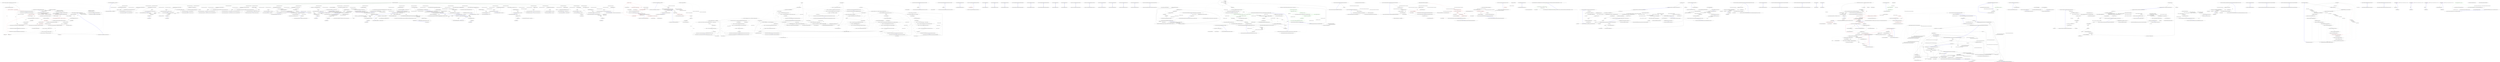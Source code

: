 digraph  {
m0_0 [cluster="CommandLine.Text.Tests.VerbsHelpTextFixture.FailedParsingPrintsHelpIndex()", file="Binding.cs", label="Entry CommandLine.Text.Tests.VerbsHelpTextFixture.FailedParsingPrintsHelpIndex()", span="43-43"];
m0_1 [cluster="CommandLine.Text.Tests.VerbsHelpTextFixture.FailedParsingPrintsHelpIndex()", file="Binding.cs", label="DoCoreTestForIndex(new string[] {})", span="45-45"];
m0_2 [cluster="CommandLine.Text.Tests.VerbsHelpTextFixture.FailedParsingPrintsHelpIndex()", file="Binding.cs", label="Exit CommandLine.Text.Tests.VerbsHelpTextFixture.FailedParsingPrintsHelpIndex()", span="43-43"];
m0_7 [cluster="CommandLine.Text.Tests.VerbsHelpTextFixture.RequestingBadHelpPrintsHelpIndex()", file="Binding.cs", label="Entry CommandLine.Text.Tests.VerbsHelpTextFixture.RequestingBadHelpPrintsHelpIndex()", span="55-55"];
m0_8 [cluster="CommandLine.Text.Tests.VerbsHelpTextFixture.RequestingBadHelpPrintsHelpIndex()", file="Binding.cs", label="DoCoreTestForIndex(new string[] { ''help'', ''undefined'' })", span="57-57"];
m0_9 [cluster="CommandLine.Text.Tests.VerbsHelpTextFixture.RequestingBadHelpPrintsHelpIndex()", file="Binding.cs", label="Exit CommandLine.Text.Tests.VerbsHelpTextFixture.RequestingBadHelpPrintsHelpIndex()", span="55-55"];
m0_23 [cluster="System.IO.StringWriter.StringWriter()", file="Binding.cs", label="Entry System.IO.StringWriter.StringWriter()", span="0-0"];
m0_25 [cluster="CommandLine.Tests.CommandLineParserBaseFixture.ResultShouldBeFalse()", file="Binding.cs", label="Entry CommandLine.Tests.CommandLineParserBaseFixture.ResultShouldBeFalse()", span="64-64"];
m0_24 [cluster="CommandLine.ICommandLineParser.ParseArguments(string[], object, System.IO.TextWriter)", file="Binding.cs", label="Entry CommandLine.ICommandLineParser.ParseArguments(string[], object, System.IO.TextWriter)", span="64-64"];
m0_29 [cluster="string.Trim()", file="Binding.cs", label="Entry string.Trim()", span="0-0"];
m0_32 [cluster="CommandLine.Text.Tests.VerbsHelpTextFixture.RequestingHelpOfParticularVerbWithoutInstanceShouldWork()", file="Binding.cs", label="Entry CommandLine.Text.Tests.VerbsHelpTextFixture.RequestingHelpOfParticularVerbWithoutInstanceShouldWork()", span="80-80"];
m0_33 [cluster="CommandLine.Text.Tests.VerbsHelpTextFixture.RequestingHelpOfParticularVerbWithoutInstanceShouldWork()", color=red, community=0, file="Binding.cs", label="47: var options = new OptionsWithVerbsHelp()", span="82-82"];
m0_34 [cluster="CommandLine.Text.Tests.VerbsHelpTextFixture.RequestingHelpOfParticularVerbWithoutInstanceShouldWork()", file="Binding.cs", label="var testWriter = new StringWriter()", span="83-83"];
m0_35 [cluster="CommandLine.Text.Tests.VerbsHelpTextFixture.RequestingHelpOfParticularVerbWithoutInstanceShouldWork()", file="Binding.cs", label="Result = Parser.ParseArguments(new string[] {''help'', ''add''}, options, testWriter)", span="84-84"];
m0_37 [cluster="CommandLine.Text.Tests.VerbsHelpTextFixture.RequestingHelpOfParticularVerbWithoutInstanceShouldWork()", file="Binding.cs", label="var helpText = testWriter.ToString()", span="88-88"];
m0_36 [cluster="CommandLine.Text.Tests.VerbsHelpTextFixture.RequestingHelpOfParticularVerbWithoutInstanceShouldWork()", file="Binding.cs", label="ResultShouldBeFalse()", span="86-86"];
m0_38 [cluster="CommandLine.Text.Tests.VerbsHelpTextFixture.RequestingHelpOfParticularVerbWithoutInstanceShouldWork()", file="Binding.cs", label="Console.WriteLine(helpText)", span="89-89"];
m0_39 [cluster="CommandLine.Text.Tests.VerbsHelpTextFixture.RequestingHelpOfParticularVerbWithoutInstanceShouldWork()", file="Binding.cs", label="var lines = helpText.Split(new string[] { Environment.NewLine }, StringSplitOptions.RemoveEmptyEntries)", span="90-90"];
m0_40 [cluster="CommandLine.Text.Tests.VerbsHelpTextFixture.RequestingHelpOfParticularVerbWithoutInstanceShouldWork()", file="Binding.cs", label="Exit CommandLine.Text.Tests.VerbsHelpTextFixture.RequestingHelpOfParticularVerbWithoutInstanceShouldWork()", span="80-80"];
m0_4 [cluster="CommandLine.Text.Tests.VerbsHelpTextFixture.RequestingHelpPrintsHelpIndex()", file="Binding.cs", label="Entry CommandLine.Text.Tests.VerbsHelpTextFixture.RequestingHelpPrintsHelpIndex()", span="49-49"];
m0_5 [cluster="CommandLine.Text.Tests.VerbsHelpTextFixture.RequestingHelpPrintsHelpIndex()", file="Binding.cs", label="DoCoreTestForIndex(new string[] {''help''})", span="51-51"];
m0_6 [cluster="CommandLine.Text.Tests.VerbsHelpTextFixture.RequestingHelpPrintsHelpIndex()", file="Binding.cs", label="Exit CommandLine.Text.Tests.VerbsHelpTextFixture.RequestingHelpPrintsHelpIndex()", span="49-49"];
m0_22 [cluster="CommandLine.Tests.Mocks.OptionsWithVerbsHelp.OptionsWithVerbsHelp()", file="Binding.cs", label="Entry CommandLine.Tests.Mocks.OptionsWithVerbsHelp.OptionsWithVerbsHelp()", span="80-80"];
m0_31 [cluster="Unk.Equal", file="Binding.cs", label="Entry Unk.Equal", span=""];
m0_27 [cluster="System.Console.WriteLine(string)", file="Binding.cs", label="Entry System.Console.WriteLine(string)", span="0-0"];
m0_3 [cluster="CommandLine.Text.Tests.VerbsHelpTextFixture.DoCoreTestForIndex(string[])", file="Binding.cs", label="Entry CommandLine.Text.Tests.VerbsHelpTextFixture.DoCoreTestForIndex(string[])", span="94-94"];
m0_41 [cluster="CommandLine.Text.Tests.VerbsHelpTextFixture.DoCoreTestForIndex(string[])", file="Binding.cs", label="var options = new OptionsWithVerbsHelp()", span="96-96"];
m0_43 [cluster="CommandLine.Text.Tests.VerbsHelpTextFixture.DoCoreTestForIndex(string[])", file="Binding.cs", label="Result = Parser.ParseArguments(args, options, testWriter)", span="98-98"];
m0_42 [cluster="CommandLine.Text.Tests.VerbsHelpTextFixture.DoCoreTestForIndex(string[])", file="Binding.cs", label="var testWriter = new StringWriter()", span="97-97"];
m0_45 [cluster="CommandLine.Text.Tests.VerbsHelpTextFixture.DoCoreTestForIndex(string[])", file="Binding.cs", label="var helpText = testWriter.ToString()", span="102-102"];
m0_44 [cluster="CommandLine.Text.Tests.VerbsHelpTextFixture.DoCoreTestForIndex(string[])", file="Binding.cs", label="ResultShouldBeFalse()", span="100-100"];
m0_46 [cluster="CommandLine.Text.Tests.VerbsHelpTextFixture.DoCoreTestForIndex(string[])", file="Binding.cs", label="Console.WriteLine(helpText)", span="103-103"];
m0_47 [cluster="CommandLine.Text.Tests.VerbsHelpTextFixture.DoCoreTestForIndex(string[])", file="Binding.cs", label="var lines = helpText.Split(new string[] { Environment.NewLine }, StringSplitOptions.RemoveEmptyEntries)", span="104-104"];
m0_48 [cluster="CommandLine.Text.Tests.VerbsHelpTextFixture.DoCoreTestForIndex(string[])", file="Binding.cs", label="lines[5].Trim().Should().Equal(''add       Add file contents to the index.'')", span="106-106"];
m0_49 [cluster="CommandLine.Text.Tests.VerbsHelpTextFixture.DoCoreTestForIndex(string[])", file="Binding.cs", label="lines[6].Trim().Should().Equal(''commit    Record changes to the repository.'')", span="107-107"];
m0_50 [cluster="CommandLine.Text.Tests.VerbsHelpTextFixture.DoCoreTestForIndex(string[])", file="Binding.cs", label="lines[7].Trim().Should().Equal(''clone     Clone a repository into a new directory.'')", span="108-108"];
m0_51 [cluster="CommandLine.Text.Tests.VerbsHelpTextFixture.DoCoreTestForIndex(string[])", file="Binding.cs", label="Exit CommandLine.Text.Tests.VerbsHelpTextFixture.DoCoreTestForIndex(string[])", span="94-94"];
m0_28 [cluster="string.Split(string[], System.StringSplitOptions)", file="Binding.cs", label="Entry string.Split(string[], System.StringSplitOptions)", span="0-0"];
m0_10 [cluster="CommandLine.Text.Tests.VerbsHelpTextFixture.FailedVerbParsingPrintsParticularHelpScreen()", file="Binding.cs", label="Entry CommandLine.Text.Tests.VerbsHelpTextFixture.FailedVerbParsingPrintsParticularHelpScreen()", span="61-61"];
m0_11 [cluster="CommandLine.Text.Tests.VerbsHelpTextFixture.FailedVerbParsingPrintsParticularHelpScreen()", file="Binding.cs", label="var options = new OptionsWithVerbsHelp()", span="63-63"];
m0_12 [cluster="CommandLine.Text.Tests.VerbsHelpTextFixture.FailedVerbParsingPrintsParticularHelpScreen()", file="Binding.cs", label="var testWriter = new StringWriter()", span="64-64"];
m0_13 [cluster="CommandLine.Text.Tests.VerbsHelpTextFixture.FailedVerbParsingPrintsParticularHelpScreen()", color=red, community=0, file="Binding.cs", label="47: Result = Parser.ParseArguments(new string[] { ''clone'', ''--no_hardlinks'' }, options, testWriter)", span="65-65"];
m0_15 [cluster="CommandLine.Text.Tests.VerbsHelpTextFixture.FailedVerbParsingPrintsParticularHelpScreen()", file="Binding.cs", label="var helpText = testWriter.ToString()", span="69-69"];
m0_14 [cluster="CommandLine.Text.Tests.VerbsHelpTextFixture.FailedVerbParsingPrintsParticularHelpScreen()", color=red, community=0, file="Binding.cs", label="35: ResultShouldBeFalse()", span="67-67"];
m0_16 [cluster="CommandLine.Text.Tests.VerbsHelpTextFixture.FailedVerbParsingPrintsParticularHelpScreen()", color=red, community=0, file="Binding.cs", label="20: Console.WriteLine(helpText)", span="70-70"];
m0_17 [cluster="CommandLine.Text.Tests.VerbsHelpTextFixture.FailedVerbParsingPrintsParticularHelpScreen()", file="Binding.cs", label="var lines = helpText.Split(new string[] { Environment.NewLine }, StringSplitOptions.RemoveEmptyEntries)", span="71-71"];
m0_18 [cluster="CommandLine.Text.Tests.VerbsHelpTextFixture.FailedVerbParsingPrintsParticularHelpScreen()", file="Binding.cs", label="lines[5].Trim().Should().Equal(''--no-hardlinks    Optimize the cloning process from a repository on a local'')", span="73-73"];
m0_19 [cluster="CommandLine.Text.Tests.VerbsHelpTextFixture.FailedVerbParsingPrintsParticularHelpScreen()", file="Binding.cs", label="lines[6].Trim().Should().Equal(''filesystem by copying files.'')", span="74-74"];
m0_20 [cluster="CommandLine.Text.Tests.VerbsHelpTextFixture.FailedVerbParsingPrintsParticularHelpScreen()", color=red, community=0, file="Binding.cs", label="0: lines[7].Trim().Should().Equal(''-q, --quiet       Suppress summary message.'')", span="75-75"];
m0_21 [cluster="CommandLine.Text.Tests.VerbsHelpTextFixture.FailedVerbParsingPrintsParticularHelpScreen()", file="Binding.cs", label="Exit CommandLine.Text.Tests.VerbsHelpTextFixture.FailedVerbParsingPrintsParticularHelpScreen()", span="61-61"];
m0_26 [cluster="System.IO.StringWriter.ToString()", file="Binding.cs", label="Entry System.IO.StringWriter.ToString()", span="0-0"];
m0_30 [cluster="Unk.Should", file="Binding.cs", label="Entry Unk.Should", span=""];
m0_52 [file="Binding.cs", label="CommandLine.Text.Tests.VerbsHelpTextFixture", span=""];
m1_120 [cluster="Ninject.Planning.Bindings.BindingBuilder<T>.InTransientScope()", file="BindingBuilder.cs", label="Entry Ninject.Planning.Bindings.BindingBuilder<T>.InTransientScope()", span="269-269"];
m1_121 [cluster="Ninject.Planning.Bindings.BindingBuilder<T>.InTransientScope()", file="BindingBuilder.cs", label="Binding.ScopeCallback = StandardScopeCallbacks.Transient", span="271-271"];
m1_122 [cluster="Ninject.Planning.Bindings.BindingBuilder<T>.InTransientScope()", file="BindingBuilder.cs", label="return this;", span="272-272"];
m1_123 [cluster="Ninject.Planning.Bindings.BindingBuilder<T>.InTransientScope()", file="BindingBuilder.cs", label="Exit Ninject.Planning.Bindings.BindingBuilder<T>.InTransientScope()", span="269-269"];
m1_132 [cluster="Ninject.Planning.Bindings.BindingBuilder<T>.InScope(System.Func<Ninject.Activation.IContext, object>)", file="BindingBuilder.cs", label="Entry Ninject.Planning.Bindings.BindingBuilder<T>.InScope(System.Func<Ninject.Activation.IContext, object>)", span="301-301"];
m1_133 [cluster="Ninject.Planning.Bindings.BindingBuilder<T>.InScope(System.Func<Ninject.Activation.IContext, object>)", file="BindingBuilder.cs", label="Binding.ScopeCallback = scope", span="303-303"];
m1_134 [cluster="Ninject.Planning.Bindings.BindingBuilder<T>.InScope(System.Func<Ninject.Activation.IContext, object>)", file="BindingBuilder.cs", label="return this;", span="304-304"];
m1_135 [cluster="Ninject.Planning.Bindings.BindingBuilder<T>.InScope(System.Func<Ninject.Activation.IContext, object>)", file="BindingBuilder.cs", label="Exit Ninject.Planning.Bindings.BindingBuilder<T>.InScope(System.Func<Ninject.Activation.IContext, object>)", span="301-301"];
m1_136 [cluster="Ninject.Planning.Bindings.BindingBuilder<T>.WithConstructorArgument(string, object)", file="BindingBuilder.cs", label="Entry Ninject.Planning.Bindings.BindingBuilder<T>.WithConstructorArgument(string, object)", span="312-312"];
m1_137 [cluster="Ninject.Planning.Bindings.BindingBuilder<T>.WithConstructorArgument(string, object)", file="BindingBuilder.cs", label="Binding.Parameters.Add(new ConstructorArgument(name, value))", span="314-314"];
m1_138 [cluster="Ninject.Planning.Bindings.BindingBuilder<T>.WithConstructorArgument(string, object)", file="BindingBuilder.cs", label="return this;", span="315-315"];
m1_139 [cluster="Ninject.Planning.Bindings.BindingBuilder<T>.WithConstructorArgument(string, object)", file="BindingBuilder.cs", label="Exit Ninject.Planning.Bindings.BindingBuilder<T>.WithConstructorArgument(string, object)", span="312-312"];
m1_141 [cluster="System.Collections.Generic.ICollection<T>.Add(T)", file="BindingBuilder.cs", label="Entry System.Collections.Generic.ICollection<T>.Add(T)", span="0-0"];
m1_166 [cluster="Ninject.Planning.Bindings.BindingBuilder<T>.OnActivation(System.Action<T>)", file="BindingBuilder.cs", label="Entry Ninject.Planning.Bindings.BindingBuilder<T>.OnActivation(System.Action<T>)", span="376-376"];
m1_167 [cluster="Ninject.Planning.Bindings.BindingBuilder<T>.OnActivation(System.Action<T>)", file="BindingBuilder.cs", label="Binding.ActivationActions.Add(ctx => action((T)ctx.Instance))", span="378-378"];
m1_168 [cluster="Ninject.Planning.Bindings.BindingBuilder<T>.OnActivation(System.Action<T>)", file="BindingBuilder.cs", label="return this;", span="379-379"];
m1_169 [cluster="Ninject.Planning.Bindings.BindingBuilder<T>.OnActivation(System.Action<T>)", file="BindingBuilder.cs", label="Exit Ninject.Planning.Bindings.BindingBuilder<T>.OnActivation(System.Action<T>)", span="376-376"];
m1_147 [cluster="Ninject.Planning.Bindings.BindingBuilder<T>.WithPropertyValue(string, object)", file="BindingBuilder.cs", label="Entry Ninject.Planning.Bindings.BindingBuilder<T>.WithPropertyValue(string, object)", span="334-334"];
m1_148 [cluster="Ninject.Planning.Bindings.BindingBuilder<T>.WithPropertyValue(string, object)", file="BindingBuilder.cs", label="Binding.Parameters.Add(new PropertyValue(name, value))", span="336-336"];
m1_149 [cluster="Ninject.Planning.Bindings.BindingBuilder<T>.WithPropertyValue(string, object)", file="BindingBuilder.cs", label="return this;", span="337-337"];
m1_150 [cluster="Ninject.Planning.Bindings.BindingBuilder<T>.WithPropertyValue(string, object)", file="BindingBuilder.cs", label="Exit Ninject.Planning.Bindings.BindingBuilder<T>.WithPropertyValue(string, object)", span="334-334"];
m1_115 [cluster="string.Intern(string)", file="BindingBuilder.cs", label="Entry string.Intern(string)", span="0-0"];
m1_152 [cluster="Ninject.Planning.Bindings.BindingBuilder<T>.WithPropertyValue(string, System.Func<Ninject.Activation.IContext, object>)", file="BindingBuilder.cs", label="Entry Ninject.Planning.Bindings.BindingBuilder<T>.WithPropertyValue(string, System.Func<Ninject.Activation.IContext, object>)", span="345-345"];
m1_153 [cluster="Ninject.Planning.Bindings.BindingBuilder<T>.WithPropertyValue(string, System.Func<Ninject.Activation.IContext, object>)", file="BindingBuilder.cs", label="Binding.Parameters.Add(new PropertyValue(name, callback))", span="347-347"];
m1_154 [cluster="Ninject.Planning.Bindings.BindingBuilder<T>.WithPropertyValue(string, System.Func<Ninject.Activation.IContext, object>)", file="BindingBuilder.cs", label="return this;", span="348-348"];
m1_155 [cluster="Ninject.Planning.Bindings.BindingBuilder<T>.WithPropertyValue(string, System.Func<Ninject.Activation.IContext, object>)", file="BindingBuilder.cs", label="Exit Ninject.Planning.Bindings.BindingBuilder<T>.WithPropertyValue(string, System.Func<Ninject.Activation.IContext, object>)", span="345-345"];
m1_146 [cluster="Ninject.Parameters.ConstructorArgument.ConstructorArgument(string, System.Func<Ninject.Activation.IContext, object>)", file="BindingBuilder.cs", label="Entry Ninject.Parameters.ConstructorArgument.ConstructorArgument(string, System.Func<Ninject.Activation.IContext, object>)", span="40-40"];
m1_87 [cluster="System.Type.IsAssignableFrom(System.Type)", file="BindingBuilder.cs", label="Entry System.Type.IsAssignableFrom(System.Type)", span="0-0"];
m1_116 [cluster="Ninject.Planning.Bindings.BindingBuilder<T>.InSingletonScope()", file="BindingBuilder.cs", label="Entry Ninject.Planning.Bindings.BindingBuilder<T>.InSingletonScope()", span="259-259"];
m1_117 [cluster="Ninject.Planning.Bindings.BindingBuilder<T>.InSingletonScope()", file="BindingBuilder.cs", label="Binding.ScopeCallback = StandardScopeCallbacks.Singleton", span="261-261"];
m1_118 [cluster="Ninject.Planning.Bindings.BindingBuilder<T>.InSingletonScope()", file="BindingBuilder.cs", label="return this;", span="262-262"];
m1_119 [cluster="Ninject.Planning.Bindings.BindingBuilder<T>.InSingletonScope()", file="BindingBuilder.cs", label="Exit Ninject.Planning.Bindings.BindingBuilder<T>.InSingletonScope()", span="259-259"];
m1_55 [cluster="Ninject.Activation.Providers.ConstantProvider<T>.ConstantProvider(T)", file="BindingBuilder.cs", label="Entry Ninject.Activation.Providers.ConstantProvider<T>.ConstantProvider(T)", span="38-38"];
m1_142 [cluster="Ninject.Planning.Bindings.BindingBuilder<T>.WithConstructorArgument(string, System.Func<Ninject.Activation.IContext, object>)", file="BindingBuilder.cs", label="Entry Ninject.Planning.Bindings.BindingBuilder<T>.WithConstructorArgument(string, System.Func<Ninject.Activation.IContext, object>)", span="323-323"];
m1_143 [cluster="Ninject.Planning.Bindings.BindingBuilder<T>.WithConstructorArgument(string, System.Func<Ninject.Activation.IContext, object>)", file="BindingBuilder.cs", label="Binding.Parameters.Add(new ConstructorArgument(name, callback))", span="325-325"];
m1_144 [cluster="Ninject.Planning.Bindings.BindingBuilder<T>.WithConstructorArgument(string, System.Func<Ninject.Activation.IContext, object>)", file="BindingBuilder.cs", label="return this;", span="326-326"];
m1_145 [cluster="Ninject.Planning.Bindings.BindingBuilder<T>.WithConstructorArgument(string, System.Func<Ninject.Activation.IContext, object>)", file="BindingBuilder.cs", label="Exit Ninject.Planning.Bindings.BindingBuilder<T>.WithConstructorArgument(string, System.Func<Ninject.Activation.IContext, object>)", span="323-323"];
m1_21 [cluster="Ninject.Planning.Bindings.BindingBuilder<T>.ToProvider<TProvider>()", file="BindingBuilder.cs", label="Entry Ninject.Planning.Bindings.BindingBuilder<T>.ToProvider<TProvider>()", span="94-94"];
m1_22 [cluster="Ninject.Planning.Bindings.BindingBuilder<T>.ToProvider<TProvider>()", file="BindingBuilder.cs", label="Binding.ProviderCallback = ctx => ctx.Kernel.Get<TProvider>()", span="97-97"];
m1_23 [cluster="Ninject.Planning.Bindings.BindingBuilder<T>.ToProvider<TProvider>()", file="BindingBuilder.cs", label="Binding.Target = BindingTarget.Provider", span="98-98"];
m1_24 [cluster="Ninject.Planning.Bindings.BindingBuilder<T>.ToProvider<TProvider>()", file="BindingBuilder.cs", label="return this;", span="100-100"];
m1_25 [cluster="Ninject.Planning.Bindings.BindingBuilder<T>.ToProvider<TProvider>()", file="BindingBuilder.cs", label="Exit Ninject.Planning.Bindings.BindingBuilder<T>.ToProvider<TProvider>()", span="94-94"];
m1_63 [cluster="Ninject.Planning.Bindings.BindingBuilder<T>.WhenInjectedInto(System.Type)", file="BindingBuilder.cs", label="Entry Ninject.Planning.Bindings.BindingBuilder<T>.WhenInjectedInto(System.Type)", span="162-162"];
m1_64 [cluster="Ninject.Planning.Bindings.BindingBuilder<T>.WhenInjectedInto(System.Type)", file="BindingBuilder.cs", label="Binding.Condition = r => r.Target.Member.ReflectedType == parent", span="164-164"];
m1_65 [cluster="Ninject.Planning.Bindings.BindingBuilder<T>.WhenInjectedInto(System.Type)", file="BindingBuilder.cs", label="return this;", span="165-165"];
m1_66 [cluster="Ninject.Planning.Bindings.BindingBuilder<T>.WhenInjectedInto(System.Type)", file="BindingBuilder.cs", label="Exit Ninject.Planning.Bindings.BindingBuilder<T>.WhenInjectedInto(System.Type)", span="162-162"];
m1_38 [cluster="Ninject.Planning.Bindings.BindingBuilder<T>.ToMethod(System.Func<Ninject.Activation.IContext, T>)", file="BindingBuilder.cs", label="Entry Ninject.Planning.Bindings.BindingBuilder<T>.ToMethod(System.Func<Ninject.Activation.IContext, T>)", span="119-119"];
m1_39 [cluster="Ninject.Planning.Bindings.BindingBuilder<T>.ToMethod(System.Func<Ninject.Activation.IContext, T>)", file="BindingBuilder.cs", label="Binding.ProviderCallback = ctx => new CallbackProvider<T>(method)", span="121-121"];
m1_40 [cluster="Ninject.Planning.Bindings.BindingBuilder<T>.ToMethod(System.Func<Ninject.Activation.IContext, T>)", file="BindingBuilder.cs", label="Binding.Target = BindingTarget.Method", span="122-122"];
m1_41 [cluster="Ninject.Planning.Bindings.BindingBuilder<T>.ToMethod(System.Func<Ninject.Activation.IContext, T>)", file="BindingBuilder.cs", label="return this;", span="124-124"];
m1_42 [cluster="Ninject.Planning.Bindings.BindingBuilder<T>.ToMethod(System.Func<Ninject.Activation.IContext, T>)", file="BindingBuilder.cs", label="Exit Ninject.Planning.Bindings.BindingBuilder<T>.ToMethod(System.Func<Ninject.Activation.IContext, T>)", span="119-119"];
m1_73 [cluster="Ninject.Planning.Bindings.BindingBuilder<T>.WhenClassHas(System.Type)", file="BindingBuilder.cs", label="Entry Ninject.Planning.Bindings.BindingBuilder<T>.WhenClassHas(System.Type)", span="203-203"];
m1_82 [cluster="Ninject.Planning.Bindings.BindingBuilder<T>.WhenClassHas(System.Type)", file="BindingBuilder.cs", label="!typeof(Attribute).IsAssignableFrom(attributeType)", span="205-205"];
m1_83 [cluster="Ninject.Planning.Bindings.BindingBuilder<T>.WhenClassHas(System.Type)", file="BindingBuilder.cs", label="throw new InvalidOperationException(ExceptionFormatter.InvalidAttributeTypeUsedInBindingCondition(Binding, ''WhenClassHas'', attributeType));", span="206-206"];
m1_84 [cluster="Ninject.Planning.Bindings.BindingBuilder<T>.WhenClassHas(System.Type)", file="BindingBuilder.cs", label="Binding.Condition = r => r.Target.Member.ReflectedType.HasAttribute(attributeType)", span="208-208"];
m1_85 [cluster="Ninject.Planning.Bindings.BindingBuilder<T>.WhenClassHas(System.Type)", file="BindingBuilder.cs", label="return this;", span="210-210"];
m1_86 [cluster="Ninject.Planning.Bindings.BindingBuilder<T>.WhenClassHas(System.Type)", file="BindingBuilder.cs", label="Exit Ninject.Planning.Bindings.BindingBuilder<T>.WhenClassHas(System.Type)", span="203-203"];
m1_60 [cluster="Ninject.Planning.Bindings.BindingBuilder<T>.WhenInjectedInto<TParent>()", file="BindingBuilder.cs", label="Entry Ninject.Planning.Bindings.BindingBuilder<T>.WhenInjectedInto<TParent>()", span="153-153"];
m1_61 [cluster="Ninject.Planning.Bindings.BindingBuilder<T>.WhenInjectedInto<TParent>()", file="BindingBuilder.cs", label="return WhenInjectedInto(typeof(TParent));", span="155-155"];
m1_62 [cluster="Ninject.Planning.Bindings.BindingBuilder<T>.WhenInjectedInto<TParent>()", file="BindingBuilder.cs", label="Exit Ninject.Planning.Bindings.BindingBuilder<T>.WhenInjectedInto<TParent>()", span="153-153"];
m1_78 [cluster="Ninject.Planning.Bindings.BindingBuilder<T>.WhenTargetHas<TAttribute>()", file="BindingBuilder.cs", label="Entry Ninject.Planning.Bindings.BindingBuilder<T>.WhenTargetHas<TAttribute>()", span="193-193"];
m1_79 [cluster="Ninject.Planning.Bindings.BindingBuilder<T>.WhenTargetHas<TAttribute>()", file="BindingBuilder.cs", label="return WhenTargetHas(typeof(TAttribute));", span="195-195"];
m1_80 [cluster="Ninject.Planning.Bindings.BindingBuilder<T>.WhenTargetHas<TAttribute>()", file="BindingBuilder.cs", label="Exit Ninject.Planning.Bindings.BindingBuilder<T>.WhenTargetHas<TAttribute>()", span="193-193"];
m1_174 [cluster="Ninject.Planning.Bindings.BindingBuilder<T>.OnDeactivation(System.Action<T>)", file="BindingBuilder.cs", label="Entry Ninject.Planning.Bindings.BindingBuilder<T>.OnDeactivation(System.Action<T>)", span="386-386"];
m1_175 [cluster="Ninject.Planning.Bindings.BindingBuilder<T>.OnDeactivation(System.Action<T>)", file="BindingBuilder.cs", label="Binding.DeactivationActions.Add(ctx => action((T)ctx.Instance))", span="388-388"];
m1_176 [cluster="Ninject.Planning.Bindings.BindingBuilder<T>.OnDeactivation(System.Action<T>)", file="BindingBuilder.cs", label="return this;", span="389-389"];
m1_177 [cluster="Ninject.Planning.Bindings.BindingBuilder<T>.OnDeactivation(System.Action<T>)", file="BindingBuilder.cs", label="Exit Ninject.Planning.Bindings.BindingBuilder<T>.OnDeactivation(System.Action<T>)", span="386-386"];
m1_11 [cluster="Ninject.Planning.Bindings.BindingBuilder<T>.To<TImplementation>()", file="BindingBuilder.cs", label="Entry Ninject.Planning.Bindings.BindingBuilder<T>.To<TImplementation>()", span="68-68"];
m1_12 [cluster="Ninject.Planning.Bindings.BindingBuilder<T>.To<TImplementation>()", file="BindingBuilder.cs", label="Binding.ProviderCallback = StandardProvider.GetCreationCallback(typeof(TImplementation))", span="71-71"];
m1_13 [cluster="Ninject.Planning.Bindings.BindingBuilder<T>.To<TImplementation>()", file="BindingBuilder.cs", label="Binding.Target = BindingTarget.Type", span="72-72"];
m1_14 [cluster="Ninject.Planning.Bindings.BindingBuilder<T>.To<TImplementation>()", file="BindingBuilder.cs", label="return this;", span="74-74"];
m1_15 [cluster="Ninject.Planning.Bindings.BindingBuilder<T>.To<TImplementation>()", file="BindingBuilder.cs", label="Exit Ninject.Planning.Bindings.BindingBuilder<T>.To<TImplementation>()", span="68-68"];
m1_46 [cluster="Ninject.Activation.Providers.CallbackProvider<T>.CallbackProvider(System.Func<Ninject.Activation.IContext, T>)", file="BindingBuilder.cs", label="Entry Ninject.Activation.Providers.CallbackProvider<T>.CallbackProvider(System.Func<Ninject.Activation.IContext, T>)", span="38-38"];
m1_128 [cluster="Ninject.Planning.Bindings.BindingBuilder<T>.InRequestScope()", file="BindingBuilder.cs", label="Entry Ninject.Planning.Bindings.BindingBuilder<T>.InRequestScope()", span="289-289"];
m1_129 [cluster="Ninject.Planning.Bindings.BindingBuilder<T>.InRequestScope()", file="BindingBuilder.cs", label="Binding.ScopeCallback = StandardScopeCallbacks.Request", span="291-291"];
m1_130 [cluster="Ninject.Planning.Bindings.BindingBuilder<T>.InRequestScope()", file="BindingBuilder.cs", label="return this;", span="292-292"];
m1_131 [cluster="Ninject.Planning.Bindings.BindingBuilder<T>.InRequestScope()", file="BindingBuilder.cs", label="Exit Ninject.Planning.Bindings.BindingBuilder<T>.InRequestScope()", span="289-289"];
m1_16 [cluster="Ninject.Planning.Bindings.BindingBuilder<T>.To(System.Type)", file="BindingBuilder.cs", label="Entry Ninject.Planning.Bindings.BindingBuilder<T>.To(System.Type)", span="81-81"];
m1_17 [cluster="Ninject.Planning.Bindings.BindingBuilder<T>.To(System.Type)", file="BindingBuilder.cs", label="Binding.ProviderCallback = StandardProvider.GetCreationCallback(implementation)", span="83-83"];
m1_18 [cluster="Ninject.Planning.Bindings.BindingBuilder<T>.To(System.Type)", file="BindingBuilder.cs", label="Binding.Target = BindingTarget.Type", span="84-84"];
m1_19 [cluster="Ninject.Planning.Bindings.BindingBuilder<T>.To(System.Type)", file="BindingBuilder.cs", label="return this;", span="86-86"];
m1_20 [cluster="Ninject.Planning.Bindings.BindingBuilder<T>.To(System.Type)", file="BindingBuilder.cs", label="Exit Ninject.Planning.Bindings.BindingBuilder<T>.To(System.Type)", span="81-81"];
m1_173 [cluster="System.Action<T>.Invoke(T)", file="BindingBuilder.cs", label="Entry System.Action<T>.Invoke(T)", span="0-0"];
m1_4 [cluster="Ninject.Infrastructure.Ensure.ArgumentNotNull(object, string)", file="BindingBuilder.cs", label="Entry Ninject.Infrastructure.Ensure.ArgumentNotNull(object, string)", span="24-24"];
m1_74 [cluster="Ninject.Planning.Bindings.BindingBuilder<T>.WhenMemberHas<TAttribute>()", file="BindingBuilder.cs", label="Entry Ninject.Planning.Bindings.BindingBuilder<T>.WhenMemberHas<TAttribute>()", span="183-183"];
m1_75 [cluster="Ninject.Planning.Bindings.BindingBuilder<T>.WhenMemberHas<TAttribute>()", file="BindingBuilder.cs", label="return WhenMemberHas(typeof(TAttribute));", span="185-185"];
m1_76 [cluster="Ninject.Planning.Bindings.BindingBuilder<T>.WhenMemberHas<TAttribute>()", file="BindingBuilder.cs", label="Exit Ninject.Planning.Bindings.BindingBuilder<T>.WhenMemberHas<TAttribute>()", span="183-183"];
m1_88 [cluster="System.InvalidOperationException.InvalidOperationException(string)", file="BindingBuilder.cs", label="Entry System.InvalidOperationException.InvalidOperationException(string)", span="0-0"];
m1_151 [cluster="Ninject.Parameters.PropertyValue.PropertyValue(string, object)", file="BindingBuilder.cs", label="Entry Ninject.Parameters.PropertyValue.PropertyValue(string, object)", span="33-33"];
m1_81 [cluster="Ninject.Planning.Bindings.BindingBuilder<T>.WhenTargetHas(System.Type)", file="BindingBuilder.cs", label="Entry Ninject.Planning.Bindings.BindingBuilder<T>.WhenTargetHas(System.Type)", span="233-233"];
m1_102 [cluster="Ninject.Planning.Bindings.BindingBuilder<T>.WhenTargetHas(System.Type)", file="BindingBuilder.cs", label="!typeof(Attribute).IsAssignableFrom(attributeType)", span="235-235"];
m1_103 [cluster="Ninject.Planning.Bindings.BindingBuilder<T>.WhenTargetHas(System.Type)", file="BindingBuilder.cs", label="throw new InvalidOperationException(ExceptionFormatter.InvalidAttributeTypeUsedInBindingCondition(Binding, ''WhenTargetHas'', attributeType));", span="236-236"];
m1_104 [cluster="Ninject.Planning.Bindings.BindingBuilder<T>.WhenTargetHas(System.Type)", file="BindingBuilder.cs", label="Binding.Condition = r => r.Target.HasAttribute(attributeType)", span="238-238"];
m1_105 [cluster="Ninject.Planning.Bindings.BindingBuilder<T>.WhenTargetHas(System.Type)", file="BindingBuilder.cs", label="return this;", span="240-240"];
m1_106 [cluster="Ninject.Planning.Bindings.BindingBuilder<T>.WhenTargetHas(System.Type)", file="BindingBuilder.cs", label="Exit Ninject.Planning.Bindings.BindingBuilder<T>.WhenTargetHas(System.Type)", span="233-233"];
m1_165 [cluster="Ninject.Planning.Bindings.IBindingMetadata.Set(string, object)", file="BindingBuilder.cs", label="Entry Ninject.Planning.Bindings.IBindingMetadata.Set(string, object)", span="60-60"];
m1_77 [cluster="Ninject.Planning.Bindings.BindingBuilder<T>.WhenMemberHas(System.Type)", file="BindingBuilder.cs", label="Entry Ninject.Planning.Bindings.BindingBuilder<T>.WhenMemberHas(System.Type)", span="218-218"];
m1_94 [cluster="Ninject.Planning.Bindings.BindingBuilder<T>.WhenMemberHas(System.Type)", file="BindingBuilder.cs", label="!typeof(Attribute).IsAssignableFrom(attributeType)", span="220-220"];
m1_95 [cluster="Ninject.Planning.Bindings.BindingBuilder<T>.WhenMemberHas(System.Type)", file="BindingBuilder.cs", label="throw new InvalidOperationException(ExceptionFormatter.InvalidAttributeTypeUsedInBindingCondition(Binding, ''WhenMemberHas'', attributeType));", span="221-221"];
m1_96 [cluster="Ninject.Planning.Bindings.BindingBuilder<T>.WhenMemberHas(System.Type)", file="BindingBuilder.cs", label="Binding.Condition = r => r.Target.Member.HasAttribute(attributeType)", span="223-223"];
m1_97 [cluster="Ninject.Planning.Bindings.BindingBuilder<T>.WhenMemberHas(System.Type)", file="BindingBuilder.cs", label="return this;", span="225-225"];
m1_98 [cluster="Ninject.Planning.Bindings.BindingBuilder<T>.WhenMemberHas(System.Type)", file="BindingBuilder.cs", label="Exit Ninject.Planning.Bindings.BindingBuilder<T>.WhenMemberHas(System.Type)", span="218-218"];
m1_29 [cluster="Ninject.Syntax.IResolutionRoot.Get<T>(params Ninject.Parameters.IParameter[])", file="BindingBuilder.cs", label="Entry Ninject.Syntax.IResolutionRoot.Get<T>(params Ninject.Parameters.IParameter[])", span="41-41"];
m1_157 [cluster="Ninject.Planning.Bindings.BindingBuilder<T>.WithParameter(Ninject.Parameters.IParameter)", file="BindingBuilder.cs", label="Entry Ninject.Planning.Bindings.BindingBuilder<T>.WithParameter(Ninject.Parameters.IParameter)", span="355-355"];
m1_158 [cluster="Ninject.Planning.Bindings.BindingBuilder<T>.WithParameter(Ninject.Parameters.IParameter)", file="BindingBuilder.cs", label="Binding.Parameters.Add(parameter)", span="357-357"];
m1_159 [cluster="Ninject.Planning.Bindings.BindingBuilder<T>.WithParameter(Ninject.Parameters.IParameter)", file="BindingBuilder.cs", label="return this;", span="358-358"];
m1_160 [cluster="Ninject.Planning.Bindings.BindingBuilder<T>.WithParameter(Ninject.Parameters.IParameter)", file="BindingBuilder.cs", label="Exit Ninject.Planning.Bindings.BindingBuilder<T>.WithParameter(Ninject.Parameters.IParameter)", span="355-355"];
m1_47 [cluster="Ninject.Planning.Bindings.BindingBuilder<T>.ToConstant(T)", file="BindingBuilder.cs", label="Entry Ninject.Planning.Bindings.BindingBuilder<T>.ToConstant(T)", span="131-131"];
m1_48 [cluster="Ninject.Planning.Bindings.BindingBuilder<T>.ToConstant(T)", file="BindingBuilder.cs", label="Binding.ProviderCallback = ctx => new ConstantProvider<T>(value)", span="133-133"];
m1_49 [cluster="Ninject.Planning.Bindings.BindingBuilder<T>.ToConstant(T)", file="BindingBuilder.cs", label="Binding.Target = BindingTarget.Constant", span="134-134"];
m1_50 [cluster="Ninject.Planning.Bindings.BindingBuilder<T>.ToConstant(T)", file="BindingBuilder.cs", label="return this;", span="136-136"];
m1_51 [cluster="Ninject.Planning.Bindings.BindingBuilder<T>.ToConstant(T)", file="BindingBuilder.cs", label="Exit Ninject.Planning.Bindings.BindingBuilder<T>.ToConstant(T)", span="131-131"];
m1_56 [cluster="Ninject.Planning.Bindings.BindingBuilder<T>.When(System.Func<Ninject.Activation.IRequest, bool>)", file="BindingBuilder.cs", label="Entry Ninject.Planning.Bindings.BindingBuilder<T>.When(System.Func<Ninject.Activation.IRequest, bool>)", span="143-143"];
m1_57 [cluster="Ninject.Planning.Bindings.BindingBuilder<T>.When(System.Func<Ninject.Activation.IRequest, bool>)", file="BindingBuilder.cs", label="Binding.Condition = condition", span="145-145"];
m1_58 [cluster="Ninject.Planning.Bindings.BindingBuilder<T>.When(System.Func<Ninject.Activation.IRequest, bool>)", file="BindingBuilder.cs", label="return this;", span="146-146"];
m1_59 [cluster="Ninject.Planning.Bindings.BindingBuilder<T>.When(System.Func<Ninject.Activation.IRequest, bool>)", file="BindingBuilder.cs", label="Exit Ninject.Planning.Bindings.BindingBuilder<T>.When(System.Func<Ninject.Activation.IRequest, bool>)", span="143-143"];
m1_89 [cluster="Ninject.Infrastructure.Introspection.ExceptionFormatter.InvalidAttributeTypeUsedInBindingCondition(Ninject.Planning.Bindings.IBinding, string, System.Type)", file="BindingBuilder.cs", label="Entry Ninject.Infrastructure.Introspection.ExceptionFormatter.InvalidAttributeTypeUsedInBindingCondition(Ninject.Planning.Bindings.IBinding, string, System.Type)", span="108-108"];
m1_178 [cluster="lambda expression", file="BindingBuilder.cs", label="Entry lambda expression", span="388-388"];
m1_27 [cluster="lambda expression", file="BindingBuilder.cs", label="ctx.Kernel.Get<TProvider>()", span="97-97"];
m1_26 [cluster="lambda expression", file="BindingBuilder.cs", label="Entry lambda expression", span="97-97"];
m1_28 [cluster="lambda expression", file="BindingBuilder.cs", label="Exit lambda expression", span="97-97"];
m1_36 [cluster="lambda expression", file="BindingBuilder.cs", label=provider, span="109-109"];
m1_35 [cluster="lambda expression", file="BindingBuilder.cs", label="Entry lambda expression", span="109-109"];
m1_37 [cluster="lambda expression", file="BindingBuilder.cs", label="Exit lambda expression", span="109-109"];
m1_44 [cluster="lambda expression", file="BindingBuilder.cs", label="new CallbackProvider<T>(method)", span="121-121"];
m1_43 [cluster="lambda expression", file="BindingBuilder.cs", label="Entry lambda expression", span="121-121"];
m1_45 [cluster="lambda expression", file="BindingBuilder.cs", label="Exit lambda expression", span="121-121"];
m1_53 [cluster="lambda expression", file="BindingBuilder.cs", label="new ConstantProvider<T>(value)", span="133-133"];
m1_52 [cluster="lambda expression", file="BindingBuilder.cs", label="Entry lambda expression", span="133-133"];
m1_54 [cluster="lambda expression", file="BindingBuilder.cs", label="Exit lambda expression", span="133-133"];
m1_68 [cluster="lambda expression", file="BindingBuilder.cs", label="r.Target.Member.ReflectedType == parent", span="164-164"];
m1_67 [cluster="lambda expression", file="BindingBuilder.cs", label="Entry lambda expression", span="164-164"];
m1_69 [cluster="lambda expression", file="BindingBuilder.cs", label="Exit lambda expression", span="164-164"];
m1_91 [cluster="lambda expression", file="BindingBuilder.cs", label="r.Target.Member.ReflectedType.HasAttribute(attributeType)", span="208-208"];
m1_90 [cluster="lambda expression", file="BindingBuilder.cs", label="Entry lambda expression", span="208-208"];
m1_92 [cluster="lambda expression", file="BindingBuilder.cs", label="Exit lambda expression", span="208-208"];
m1_100 [cluster="lambda expression", file="BindingBuilder.cs", label="r.Target.Member.HasAttribute(attributeType)", span="223-223"];
m1_99 [cluster="lambda expression", file="BindingBuilder.cs", label="Entry lambda expression", span="223-223"];
m1_101 [cluster="lambda expression", file="BindingBuilder.cs", label="Exit lambda expression", span="223-223"];
m1_108 [cluster="lambda expression", file="BindingBuilder.cs", label="r.Target.HasAttribute(attributeType)", span="238-238"];
m1_107 [cluster="lambda expression", file="BindingBuilder.cs", label="Entry lambda expression", span="238-238"];
m1_109 [cluster="lambda expression", file="BindingBuilder.cs", label="Exit lambda expression", span="238-238"];
m1_171 [cluster="lambda expression", file="BindingBuilder.cs", label="action((T)ctx.Instance)", span="378-378"];
m1_170 [cluster="lambda expression", file="BindingBuilder.cs", label="Entry lambda expression", span="378-378"];
m1_172 [cluster="lambda expression", file="BindingBuilder.cs", label="Exit lambda expression", span="378-378"];
m1_179 [cluster="lambda expression", file="BindingBuilder.cs", label="action((T)ctx.Instance)", span="388-388"];
m1_180 [cluster="lambda expression", file="BindingBuilder.cs", label="Exit lambda expression", span="388-388"];
m1_5 [cluster="Ninject.Planning.Bindings.BindingBuilder<T>.ToSelf()", file="BindingBuilder.cs", label="Entry Ninject.Planning.Bindings.BindingBuilder<T>.ToSelf()", span="56-56"];
m1_6 [cluster="Ninject.Planning.Bindings.BindingBuilder<T>.ToSelf()", file="BindingBuilder.cs", label="Binding.ProviderCallback = StandardProvider.GetCreationCallback(Binding.Service)", span="58-58"];
m1_7 [cluster="Ninject.Planning.Bindings.BindingBuilder<T>.ToSelf()", file="BindingBuilder.cs", label="Binding.Target = BindingTarget.Self", span="59-59"];
m1_8 [cluster="Ninject.Planning.Bindings.BindingBuilder<T>.ToSelf()", file="BindingBuilder.cs", label="return this;", span="61-61"];
m1_9 [cluster="Ninject.Planning.Bindings.BindingBuilder<T>.ToSelf()", file="BindingBuilder.cs", label="Exit Ninject.Planning.Bindings.BindingBuilder<T>.ToSelf()", span="56-56"];
m1_93 [cluster="System.Reflection.ICustomAttributeProvider.HasAttribute(System.Type)", file="BindingBuilder.cs", label="Entry System.Reflection.ICustomAttributeProvider.HasAttribute(System.Type)", span="38-38"];
m1_124 [cluster="Ninject.Planning.Bindings.BindingBuilder<T>.InThreadScope()", file="BindingBuilder.cs", label="Entry Ninject.Planning.Bindings.BindingBuilder<T>.InThreadScope()", span="278-278"];
m1_125 [cluster="Ninject.Planning.Bindings.BindingBuilder<T>.InThreadScope()", file="BindingBuilder.cs", label="Binding.ScopeCallback = StandardScopeCallbacks.Thread", span="280-280"];
m1_126 [cluster="Ninject.Planning.Bindings.BindingBuilder<T>.InThreadScope()", file="BindingBuilder.cs", label="return this;", span="281-281"];
m1_127 [cluster="Ninject.Planning.Bindings.BindingBuilder<T>.InThreadScope()", file="BindingBuilder.cs", label="Exit Ninject.Planning.Bindings.BindingBuilder<T>.InThreadScope()", span="278-278"];
m1_161 [cluster="Ninject.Planning.Bindings.BindingBuilder<T>.WithMetadata(string, object)", file="BindingBuilder.cs", label="Entry Ninject.Planning.Bindings.BindingBuilder<T>.WithMetadata(string, object)", span="366-366"];
m1_162 [cluster="Ninject.Planning.Bindings.BindingBuilder<T>.WithMetadata(string, object)", file="BindingBuilder.cs", label="Binding.Metadata.Set(key, value)", span="368-368"];
m1_163 [cluster="Ninject.Planning.Bindings.BindingBuilder<T>.WithMetadata(string, object)", file="BindingBuilder.cs", label="return this;", span="369-369"];
m1_164 [cluster="Ninject.Planning.Bindings.BindingBuilder<T>.WithMetadata(string, object)", file="BindingBuilder.cs", label="Exit Ninject.Planning.Bindings.BindingBuilder<T>.WithMetadata(string, object)", span="366-366"];
m1_110 [cluster="Ninject.Planning.Bindings.BindingBuilder<T>.Named(string)", file="BindingBuilder.cs", label="Entry Ninject.Planning.Bindings.BindingBuilder<T>.Named(string)", span="248-248"];
m1_111 [cluster="Ninject.Planning.Bindings.BindingBuilder<T>.Named(string)", file="BindingBuilder.cs", label="String.Intern(name)", span="250-250"];
m1_112 [cluster="Ninject.Planning.Bindings.BindingBuilder<T>.Named(string)", file="BindingBuilder.cs", label="Binding.Metadata.Name = name", span="251-251"];
m1_113 [cluster="Ninject.Planning.Bindings.BindingBuilder<T>.Named(string)", file="BindingBuilder.cs", label="return this;", span="252-252"];
m1_114 [cluster="Ninject.Planning.Bindings.BindingBuilder<T>.Named(string)", file="BindingBuilder.cs", label="Exit Ninject.Planning.Bindings.BindingBuilder<T>.Named(string)", span="248-248"];
m1_30 [cluster="Ninject.Planning.Bindings.BindingBuilder<T>.ToProvider(Ninject.Activation.IProvider)", file="BindingBuilder.cs", label="Entry Ninject.Planning.Bindings.BindingBuilder<T>.ToProvider(Ninject.Activation.IProvider)", span="107-107"];
m1_31 [cluster="Ninject.Planning.Bindings.BindingBuilder<T>.ToProvider(Ninject.Activation.IProvider)", file="BindingBuilder.cs", label="Binding.ProviderCallback = ctx => provider", span="109-109"];
m1_32 [cluster="Ninject.Planning.Bindings.BindingBuilder<T>.ToProvider(Ninject.Activation.IProvider)", file="BindingBuilder.cs", label="Binding.Target = BindingTarget.Provider", span="110-110"];
m1_33 [cluster="Ninject.Planning.Bindings.BindingBuilder<T>.ToProvider(Ninject.Activation.IProvider)", file="BindingBuilder.cs", label="return this;", span="112-112"];
m1_34 [cluster="Ninject.Planning.Bindings.BindingBuilder<T>.ToProvider(Ninject.Activation.IProvider)", file="BindingBuilder.cs", label="Exit Ninject.Planning.Bindings.BindingBuilder<T>.ToProvider(Ninject.Activation.IProvider)", span="107-107"];
m1_70 [cluster="Ninject.Planning.Bindings.BindingBuilder<T>.WhenClassHas<TAttribute>()", file="BindingBuilder.cs", label="Entry Ninject.Planning.Bindings.BindingBuilder<T>.WhenClassHas<TAttribute>()", span="173-173"];
m1_71 [cluster="Ninject.Planning.Bindings.BindingBuilder<T>.WhenClassHas<TAttribute>()", file="BindingBuilder.cs", label="return WhenClassHas(typeof(TAttribute));", span="175-175"];
m1_72 [cluster="Ninject.Planning.Bindings.BindingBuilder<T>.WhenClassHas<TAttribute>()", file="BindingBuilder.cs", label="Exit Ninject.Planning.Bindings.BindingBuilder<T>.WhenClassHas<TAttribute>()", span="173-173"];
m1_10 [cluster="Ninject.Activation.Providers.StandardProvider.GetCreationCallback(System.Type)", file="BindingBuilder.cs", label="Entry Ninject.Activation.Providers.StandardProvider.GetCreationCallback(System.Type)", span="115-115"];
m1_156 [cluster="Ninject.Parameters.PropertyValue.PropertyValue(string, System.Func<Ninject.Activation.IContext, object>)", file="BindingBuilder.cs", label="Entry Ninject.Parameters.PropertyValue.PropertyValue(string, System.Func<Ninject.Activation.IContext, object>)", span="40-40"];
m1_0 [cluster="Ninject.Planning.Bindings.BindingBuilder<T>.BindingBuilder(Ninject.Planning.Bindings.Binding)", file="BindingBuilder.cs", label="Entry Ninject.Planning.Bindings.BindingBuilder<T>.BindingBuilder(Ninject.Planning.Bindings.Binding)", span="47-47"];
m1_1 [cluster="Ninject.Planning.Bindings.BindingBuilder<T>.BindingBuilder(Ninject.Planning.Bindings.Binding)", file="BindingBuilder.cs", label="Ensure.ArgumentNotNull(binding, ''binding'')", span="49-49"];
m1_2 [cluster="Ninject.Planning.Bindings.BindingBuilder<T>.BindingBuilder(Ninject.Planning.Bindings.Binding)", file="BindingBuilder.cs", label="Binding = binding", span="50-50"];
m1_3 [cluster="Ninject.Planning.Bindings.BindingBuilder<T>.BindingBuilder(Ninject.Planning.Bindings.Binding)", file="BindingBuilder.cs", label="Exit Ninject.Planning.Bindings.BindingBuilder<T>.BindingBuilder(Ninject.Planning.Bindings.Binding)", span="47-47"];
m1_140 [cluster="Ninject.Parameters.ConstructorArgument.ConstructorArgument(string, object)", file="BindingBuilder.cs", label="Entry Ninject.Parameters.ConstructorArgument.ConstructorArgument(string, object)", span="33-33"];
m1_181 [file="BindingBuilder.cs", label="Ninject.Planning.Bindings.BindingBuilder<T>", span=""];
m1_182 [file="BindingBuilder.cs", label="Ninject.Activation.IProvider", span=""];
m1_183 [file="BindingBuilder.cs", label="System.Func<Ninject.Activation.IContext, T>", span=""];
m1_184 [file="BindingBuilder.cs", label=T, span=""];
m1_185 [file="BindingBuilder.cs", label="System.Type", span=""];
m1_186 [file="BindingBuilder.cs", label="System.Type", span=""];
m1_187 [file="BindingBuilder.cs", label="System.Type", span=""];
m1_188 [file="BindingBuilder.cs", label="System.Type", span=""];
m1_189 [file="BindingBuilder.cs", label="System.Action<T>", span=""];
m1_190 [file="BindingBuilder.cs", label="System.Action<T>", span=""];
m5_6 [cluster="string.EndsWith(string)", file="ControllerNamer.cs", label="Entry string.EndsWith(string)", span="0-0"];
m5_12 [cluster="string.IsNullOrEmpty(string)", file="ControllerNamer.cs", label="Entry string.IsNullOrEmpty(string)", span="0-0"];
m5_7 [cluster="string.IndexOf(string)", file="ControllerNamer.cs", label="Entry string.IndexOf(string)", span="0-0"];
m5_9 [cluster="Ninject.Web.Mvc.ControllerNamer.NormalizeControllerName(string)", file="ControllerNamer.cs", label="Entry Ninject.Web.Mvc.ControllerNamer.NormalizeControllerName(string)", span="16-16"];
m5_10 [cluster="Ninject.Web.Mvc.ControllerNamer.NormalizeControllerName(string)", color=red, community=0, file="ControllerNamer.cs", label="30: return String.IsNullOrEmpty(name) ? name : name.ToLowerInvariant();", span="18-18"];
m5_11 [cluster="Ninject.Web.Mvc.ControllerNamer.NormalizeControllerName(string)", file="ControllerNamer.cs", label="Exit Ninject.Web.Mvc.ControllerNamer.NormalizeControllerName(string)", span="16-16"];
m5_13 [cluster="string.ToLowerInvariant()", file="ControllerNamer.cs", label="Entry string.ToLowerInvariant()", span="0-0"];
m5_8 [cluster="string.Substring(int, int)", file="ControllerNamer.cs", label="Entry string.Substring(int, int)", span="0-0"];
m5_0 [cluster="Ninject.Web.Mvc.ControllerNamer.GetNameForController(System.Type)", file="ControllerNamer.cs", label="Entry Ninject.Web.Mvc.ControllerNamer.GetNameForController(System.Type)", span="6-6"];
m5_1 [cluster="Ninject.Web.Mvc.ControllerNamer.GetNameForController(System.Type)", color=red, community=0, file="ControllerNamer.cs", label="30: string name = type.Name", span="8-8"];
m5_2 [cluster="Ninject.Web.Mvc.ControllerNamer.GetNameForController(System.Type)", color=red, community=0, file="ControllerNamer.cs", label="30: name.EndsWith(''Controller'')", span="10-10"];
m5_3 [cluster="Ninject.Web.Mvc.ControllerNamer.GetNameForController(System.Type)", color=red, community=0, file="ControllerNamer.cs", label="30: name = name.Substring(0, name.IndexOf(''Controller''))", span="11-11"];
m5_4 [cluster="Ninject.Web.Mvc.ControllerNamer.GetNameForController(System.Type)", color=red, community=0, file="ControllerNamer.cs", label="30: return NormalizeControllerName(name);", span="13-13"];
m5_5 [cluster="Ninject.Web.Mvc.ControllerNamer.GetNameForController(System.Type)", file="ControllerNamer.cs", label="Exit Ninject.Web.Mvc.ControllerNamer.GetNameForController(System.Type)", span="6-6"];
m5_14 [file="ControllerNamer.cs", label="Ninject.Web.Mvc.ControllerNamer", span=""];
m7_13 [cluster="Ninject.Infrastructure.Disposal.DisposableObject.~DisposableObject()", file="DisposableObject.cs", label="Entry Ninject.Infrastructure.Disposal.DisposableObject.~DisposableObject()", span="61-61"];
m7_14 [cluster="Ninject.Infrastructure.Disposal.DisposableObject.~DisposableObject()", file="DisposableObject.cs", label="Dispose(false)", span="63-63"];
m7_15 [cluster="Ninject.Infrastructure.Disposal.DisposableObject.~DisposableObject()", file="DisposableObject.cs", label="Exit Ninject.Infrastructure.Disposal.DisposableObject.~DisposableObject()", span="61-61"];
m7_3 [cluster="Ninject.Infrastructure.Disposal.DisposableObject.Dispose(bool)", file="DisposableObject.cs", label="Entry Ninject.Infrastructure.Disposal.DisposableObject.Dispose(bool)", span="44-44"];
m7_4 [cluster="Ninject.Infrastructure.Disposal.DisposableObject.Dispose(bool)", file="DisposableObject.cs", label=this, span="46-46"];
m7_5 [cluster="Ninject.Infrastructure.Disposal.DisposableObject.Dispose(bool)", file="DisposableObject.cs", label="disposing && !IsDisposed", span="48-48"];
m7_6 [cluster="Ninject.Infrastructure.Disposal.DisposableObject.Dispose(bool)", color=red, community=0, file="DisposableObject.cs", label="8: Disposed.Raise(this, EventArgs.Empty)", span="50-50"];
m7_7 [cluster="Ninject.Infrastructure.Disposal.DisposableObject.Dispose(bool)", file="DisposableObject.cs", label="Disposed = null", span="51-51"];
m7_8 [cluster="Ninject.Infrastructure.Disposal.DisposableObject.Dispose(bool)", file="DisposableObject.cs", label="IsDisposed = true", span="52-52"];
m7_9 [cluster="Ninject.Infrastructure.Disposal.DisposableObject.Dispose(bool)", file="DisposableObject.cs", label="GC.SuppressFinalize(this)", span="53-53"];
m7_10 [cluster="Ninject.Infrastructure.Disposal.DisposableObject.Dispose(bool)", file="DisposableObject.cs", label="Exit Ninject.Infrastructure.Disposal.DisposableObject.Dispose(bool)", span="44-44"];
m7_12 [cluster="System.GC.SuppressFinalize(object)", file="DisposableObject.cs", label="Entry System.GC.SuppressFinalize(object)", span="0-0"];
m7_0 [cluster="Ninject.Infrastructure.Disposal.DisposableObject.Dispose()", file="DisposableObject.cs", label="Entry Ninject.Infrastructure.Disposal.DisposableObject.Dispose()", span="36-36"];
m7_1 [cluster="Ninject.Infrastructure.Disposal.DisposableObject.Dispose()", file="DisposableObject.cs", label="Dispose(true)", span="38-38"];
m7_2 [cluster="Ninject.Infrastructure.Disposal.DisposableObject.Dispose()", file="DisposableObject.cs", label="Exit Ninject.Infrastructure.Disposal.DisposableObject.Dispose()", span="36-36"];
m7_11 [cluster="System.EventHandler.Raise(object, System.EventArgs)", file="DisposableObject.cs", label="Entry System.EventHandler.Raise(object, System.EventArgs)", span="30-30"];
m7_16 [file="DisposableObject.cs", label="Ninject.Infrastructure.Disposal.DisposableObject", span=""];
m9_10 [cluster="System.IO.StringWriter.StringWriter()", file="ExceptionFormatter.cs", label="Entry System.IO.StringWriter.StringWriter()", span="0-0"];
m9_17 [cluster="Ninject.Infrastructure.Introspection.ExceptionFormatter.NoModuleLoadedWithTheSpecifiedName(string)", file="ExceptionFormatter.cs", label="Entry Ninject.Infrastructure.Introspection.ExceptionFormatter.NoModuleLoadedWithTheSpecifiedName(string)", span="51-51"];
m9_18 [cluster="Ninject.Infrastructure.Introspection.ExceptionFormatter.NoModuleLoadedWithTheSpecifiedName(string)", file="ExceptionFormatter.cs", label="var sw = new StringWriter()", span="53-53"];
m9_19 [cluster="Ninject.Infrastructure.Introspection.ExceptionFormatter.NoModuleLoadedWithTheSpecifiedName(string)", file="ExceptionFormatter.cs", label="sw.WriteLine(''Error unloading module '{0}': no such module has been loaded'', name)", span="55-55"];
m9_20 [cluster="Ninject.Infrastructure.Introspection.ExceptionFormatter.NoModuleLoadedWithTheSpecifiedName(string)", file="ExceptionFormatter.cs", label="sw.WriteLine(''Suggestions:'')", span="57-57"];
m9_21 [cluster="Ninject.Infrastructure.Introspection.ExceptionFormatter.NoModuleLoadedWithTheSpecifiedName(string)", file="ExceptionFormatter.cs", label="sw.WriteLine(''  1) Ensure you have previously loaded the module and the name is spelled correctly.'')", span="58-58"];
m9_22 [cluster="Ninject.Infrastructure.Introspection.ExceptionFormatter.NoModuleLoadedWithTheSpecifiedName(string)", file="ExceptionFormatter.cs", label="sw.WriteLine(''  2) Ensure you have not accidentally created more than one kernel.'')", span="59-59"];
m9_23 [cluster="Ninject.Infrastructure.Introspection.ExceptionFormatter.NoModuleLoadedWithTheSpecifiedName(string)", file="ExceptionFormatter.cs", label="return sw.ToString();", span="61-61"];
m9_24 [cluster="Ninject.Infrastructure.Introspection.ExceptionFormatter.NoModuleLoadedWithTheSpecifiedName(string)", file="ExceptionFormatter.cs", label="Exit Ninject.Infrastructure.Introspection.ExceptionFormatter.NoModuleLoadedWithTheSpecifiedName(string)", span="51-51"];
m9_53 [cluster="Ninject.Planning.Bindings.IBinding.Format(Ninject.Activation.IContext)", file="ExceptionFormatter.cs", label="Entry Ninject.Planning.Bindings.IBinding.Format(Ninject.Activation.IContext)", span="49-49"];
m9_88 [cluster="Ninject.Infrastructure.Introspection.ExceptionFormatter.NoSuchComponentRegistered(System.Type)", file="ExceptionFormatter.cs", label="Entry Ninject.Infrastructure.Introspection.ExceptionFormatter.NoSuchComponentRegistered(System.Type)", span="160-160"];
m9_89 [cluster="Ninject.Infrastructure.Introspection.ExceptionFormatter.NoSuchComponentRegistered(System.Type)", file="ExceptionFormatter.cs", label="var sw = new StringWriter()", span="162-162"];
m9_90 [cluster="Ninject.Infrastructure.Introspection.ExceptionFormatter.NoSuchComponentRegistered(System.Type)", file="ExceptionFormatter.cs", label="sw.WriteLine(''Error loading Ninject component {0}'', component.Format())", span="164-164"];
m9_91 [cluster="Ninject.Infrastructure.Introspection.ExceptionFormatter.NoSuchComponentRegistered(System.Type)", file="ExceptionFormatter.cs", label="sw.WriteLine(''No such component has been registered in the kernel's component container.'')", span="165-165"];
m9_92 [cluster="Ninject.Infrastructure.Introspection.ExceptionFormatter.NoSuchComponentRegistered(System.Type)", file="ExceptionFormatter.cs", label="sw.WriteLine()", span="166-166"];
m9_93 [cluster="Ninject.Infrastructure.Introspection.ExceptionFormatter.NoSuchComponentRegistered(System.Type)", file="ExceptionFormatter.cs", label="sw.WriteLine(''Suggestions:'')", span="168-168"];
m9_94 [cluster="Ninject.Infrastructure.Introspection.ExceptionFormatter.NoSuchComponentRegistered(System.Type)", file="ExceptionFormatter.cs", label="sw.WriteLine(''  1) If you have created a custom subclass for KernelBase, ensure that you have properly'')", span="169-169"];
m9_95 [cluster="Ninject.Infrastructure.Introspection.ExceptionFormatter.NoSuchComponentRegistered(System.Type)", file="ExceptionFormatter.cs", label="sw.WriteLine(''     implemented the AddComponents() method.'')", span="170-170"];
m9_96 [cluster="Ninject.Infrastructure.Introspection.ExceptionFormatter.NoSuchComponentRegistered(System.Type)", file="ExceptionFormatter.cs", label="sw.WriteLine(''  2) Ensure that you have not removed the component from the container via a call to RemoveAll().'')", span="171-171"];
m9_97 [cluster="Ninject.Infrastructure.Introspection.ExceptionFormatter.NoSuchComponentRegistered(System.Type)", file="ExceptionFormatter.cs", label="sw.WriteLine(''  3) Ensure you have not accidentally created more than one kernel.'')", span="172-172"];
m9_98 [cluster="Ninject.Infrastructure.Introspection.ExceptionFormatter.NoSuchComponentRegistered(System.Type)", file="ExceptionFormatter.cs", label="return sw.ToString();", span="174-174"];
m9_99 [cluster="Ninject.Infrastructure.Introspection.ExceptionFormatter.NoSuchComponentRegistered(System.Type)", file="ExceptionFormatter.cs", label="Exit Ninject.Infrastructure.Introspection.ExceptionFormatter.NoSuchComponentRegistered(System.Type)", span="160-160"];
m9_55 [cluster="Ninject.Infrastructure.Introspection.ExceptionFormatter.InvalidAttributeTypeUsedInBindingCondition(Ninject.Planning.Bindings.IBinding, string, System.Type)", file="ExceptionFormatter.cs", label="Entry Ninject.Infrastructure.Introspection.ExceptionFormatter.InvalidAttributeTypeUsedInBindingCondition(Ninject.Planning.Bindings.IBinding, string, System.Type)", span="108-108"];
m9_56 [cluster="Ninject.Infrastructure.Introspection.ExceptionFormatter.InvalidAttributeTypeUsedInBindingCondition(Ninject.Planning.Bindings.IBinding, string, System.Type)", file="ExceptionFormatter.cs", label="var sw = new StringWriter()", span="110-110"];
m9_57 [cluster="Ninject.Infrastructure.Introspection.ExceptionFormatter.InvalidAttributeTypeUsedInBindingCondition(Ninject.Planning.Bindings.IBinding, string, System.Type)", file="ExceptionFormatter.cs", label="sw.WriteLine(''Error registering binding for {0}'', binding.Service.Format())", span="112-112"];
m9_58 [cluster="Ninject.Infrastructure.Introspection.ExceptionFormatter.InvalidAttributeTypeUsedInBindingCondition(Ninject.Planning.Bindings.IBinding, string, System.Type)", file="ExceptionFormatter.cs", label="sw.WriteLine(''The type {0} used in a call to {1}() is not a valid attribute.'', type.Format(), methodName)", span="113-113"];
m9_64 [cluster="Ninject.Infrastructure.Introspection.ExceptionFormatter.InvalidAttributeTypeUsedInBindingCondition(Ninject.Planning.Bindings.IBinding, string, System.Type)", file="ExceptionFormatter.cs", label="sw.WriteLine(''     such as {0}<SomeAttribute>().'', methodName)", span="120-120"];
m9_59 [cluster="Ninject.Infrastructure.Introspection.ExceptionFormatter.InvalidAttributeTypeUsedInBindingCondition(Ninject.Planning.Bindings.IBinding, string, System.Type)", file="ExceptionFormatter.cs", label="sw.WriteLine()", span="114-114"];
m9_60 [cluster="Ninject.Infrastructure.Introspection.ExceptionFormatter.InvalidAttributeTypeUsedInBindingCondition(Ninject.Planning.Bindings.IBinding, string, System.Type)", file="ExceptionFormatter.cs", label="sw.WriteLine(''Suggestions:'')", span="116-116"];
m9_61 [cluster="Ninject.Infrastructure.Introspection.ExceptionFormatter.InvalidAttributeTypeUsedInBindingCondition(Ninject.Planning.Bindings.IBinding, string, System.Type)", file="ExceptionFormatter.cs", label="sw.WriteLine(''  1) Ensure that you have passed the correct type.'')", span="117-117"];
m9_62 [cluster="Ninject.Infrastructure.Introspection.ExceptionFormatter.InvalidAttributeTypeUsedInBindingCondition(Ninject.Planning.Bindings.IBinding, string, System.Type)", file="ExceptionFormatter.cs", label="sw.WriteLine(''  2) If you have defined your own attribute type, ensure that it extends System.Attribute.'')", span="118-118"];
m9_63 [cluster="Ninject.Infrastructure.Introspection.ExceptionFormatter.InvalidAttributeTypeUsedInBindingCondition(Ninject.Planning.Bindings.IBinding, string, System.Type)", file="ExceptionFormatter.cs", label="sw.WriteLine(''  3) To avoid problems with type-safety, use the generic version of the the method instead,'')", span="119-119"];
m9_65 [cluster="Ninject.Infrastructure.Introspection.ExceptionFormatter.InvalidAttributeTypeUsedInBindingCondition(Ninject.Planning.Bindings.IBinding, string, System.Type)", file="ExceptionFormatter.cs", label="return sw.ToString();", span="122-122"];
m9_66 [cluster="Ninject.Infrastructure.Introspection.ExceptionFormatter.InvalidAttributeTypeUsedInBindingCondition(Ninject.Planning.Bindings.IBinding, string, System.Type)", file="ExceptionFormatter.cs", label="Exit Ninject.Infrastructure.Introspection.ExceptionFormatter.InvalidAttributeTypeUsedInBindingCondition(Ninject.Planning.Bindings.IBinding, string, System.Type)", span="108-108"];
m9_67 [cluster="Ninject.Infrastructure.Introspection.ExceptionFormatter.NoConstructorsAvailable(Ninject.Activation.IContext)", file="ExceptionFormatter.cs", label="Entry Ninject.Infrastructure.Introspection.ExceptionFormatter.NoConstructorsAvailable(Ninject.Activation.IContext)", span="126-126"];
m9_68 [cluster="Ninject.Infrastructure.Introspection.ExceptionFormatter.NoConstructorsAvailable(Ninject.Activation.IContext)", file="ExceptionFormatter.cs", label="var sw = new StringWriter()", span="128-128"];
m9_69 [cluster="Ninject.Infrastructure.Introspection.ExceptionFormatter.NoConstructorsAvailable(Ninject.Activation.IContext)", file="ExceptionFormatter.cs", label="sw.WriteLine(''Error activating {0} using {1}'', context.Request.Service.Format(), context.Binding.Format(context))", span="130-130"];
m9_73 [cluster="Ninject.Infrastructure.Introspection.ExceptionFormatter.NoConstructorsAvailable(Ninject.Activation.IContext)", file="ExceptionFormatter.cs", label="sw.WriteLine(context.Request.FormatActivationPath())", span="135-135"];
m9_70 [cluster="Ninject.Infrastructure.Introspection.ExceptionFormatter.NoConstructorsAvailable(Ninject.Activation.IContext)", file="ExceptionFormatter.cs", label="sw.WriteLine(''No constructor was available to create an instance of the implementation type.'')", span="131-131"];
m9_71 [cluster="Ninject.Infrastructure.Introspection.ExceptionFormatter.NoConstructorsAvailable(Ninject.Activation.IContext)", file="ExceptionFormatter.cs", label="sw.WriteLine()", span="132-132"];
m9_72 [cluster="Ninject.Infrastructure.Introspection.ExceptionFormatter.NoConstructorsAvailable(Ninject.Activation.IContext)", file="ExceptionFormatter.cs", label="sw.WriteLine(''Activation path:'')", span="134-134"];
m9_74 [cluster="Ninject.Infrastructure.Introspection.ExceptionFormatter.NoConstructorsAvailable(Ninject.Activation.IContext)", file="ExceptionFormatter.cs", label="sw.WriteLine(''Suggestions:'')", span="137-137"];
m9_75 [cluster="Ninject.Infrastructure.Introspection.ExceptionFormatter.NoConstructorsAvailable(Ninject.Activation.IContext)", file="ExceptionFormatter.cs", label="sw.WriteLine(''  1) Ensure that the implementation type has a public constructor.'')", span="138-138"];
m9_76 [cluster="Ninject.Infrastructure.Introspection.ExceptionFormatter.NoConstructorsAvailable(Ninject.Activation.IContext)", file="ExceptionFormatter.cs", label="sw.WriteLine(''  2) If you have implemented the Singleton pattern, use a binding with InSingletonScope() instead.'')", span="139-139"];
m9_77 [cluster="Ninject.Infrastructure.Introspection.ExceptionFormatter.NoConstructorsAvailable(Ninject.Activation.IContext)", file="ExceptionFormatter.cs", label="return sw.ToString();", span="141-141"];
m9_78 [cluster="Ninject.Infrastructure.Introspection.ExceptionFormatter.NoConstructorsAvailable(Ninject.Activation.IContext)", file="ExceptionFormatter.cs", label="Exit Ninject.Infrastructure.Introspection.ExceptionFormatter.NoConstructorsAvailable(Ninject.Activation.IContext)", span="126-126"];
m9_25 [cluster="Ninject.Infrastructure.Introspection.ExceptionFormatter.CouldNotResolveBinding(Ninject.Activation.IRequest)", file="ExceptionFormatter.cs", label="Entry Ninject.Infrastructure.Introspection.ExceptionFormatter.CouldNotResolveBinding(Ninject.Activation.IRequest)", span="65-65"];
m9_26 [cluster="Ninject.Infrastructure.Introspection.ExceptionFormatter.CouldNotResolveBinding(Ninject.Activation.IRequest)", file="ExceptionFormatter.cs", label="var sw = new StringWriter()", span="67-67"];
m9_27 [cluster="Ninject.Infrastructure.Introspection.ExceptionFormatter.CouldNotResolveBinding(Ninject.Activation.IRequest)", file="ExceptionFormatter.cs", label="sw.WriteLine(''Error activating {0}'', request.Service.Format())", span="69-69"];
m9_30 [cluster="Ninject.Infrastructure.Introspection.ExceptionFormatter.CouldNotResolveBinding(Ninject.Activation.IRequest)", file="ExceptionFormatter.cs", label="sw.WriteLine(request.FormatActivationPath())", span="73-73"];
m9_32 [cluster="Ninject.Infrastructure.Introspection.ExceptionFormatter.CouldNotResolveBinding(Ninject.Activation.IRequest)", file="ExceptionFormatter.cs", label="sw.WriteLine(''  1) Ensure that you have defined a binding for {0}.'', request.Service.Format())", span="76-76"];
m9_28 [cluster="Ninject.Infrastructure.Introspection.ExceptionFormatter.CouldNotResolveBinding(Ninject.Activation.IRequest)", file="ExceptionFormatter.cs", label="sw.WriteLine(''No matching bindings are available, and the type is not self-bindable.'')", span="70-70"];
m9_29 [cluster="Ninject.Infrastructure.Introspection.ExceptionFormatter.CouldNotResolveBinding(Ninject.Activation.IRequest)", file="ExceptionFormatter.cs", label="sw.WriteLine(''Activation path:'')", span="72-72"];
m9_31 [cluster="Ninject.Infrastructure.Introspection.ExceptionFormatter.CouldNotResolveBinding(Ninject.Activation.IRequest)", file="ExceptionFormatter.cs", label="sw.WriteLine(''Suggestions:'')", span="75-75"];
m9_33 [cluster="Ninject.Infrastructure.Introspection.ExceptionFormatter.CouldNotResolveBinding(Ninject.Activation.IRequest)", file="ExceptionFormatter.cs", label="sw.WriteLine(''  2) If the binding was defined in a module, ensure that the module has been loaded into the kernel.'')", span="77-77"];
m9_34 [cluster="Ninject.Infrastructure.Introspection.ExceptionFormatter.CouldNotResolveBinding(Ninject.Activation.IRequest)", file="ExceptionFormatter.cs", label="sw.WriteLine(''  3) Ensure you have not accidentally created more than one kernel.'')", span="78-78"];
m9_35 [cluster="Ninject.Infrastructure.Introspection.ExceptionFormatter.CouldNotResolveBinding(Ninject.Activation.IRequest)", file="ExceptionFormatter.cs", label="sw.WriteLine(''  4) If you are using automatic module loading, ensure the search path and filters are correct.'')", span="80-80"];
m9_36 [cluster="Ninject.Infrastructure.Introspection.ExceptionFormatter.CouldNotResolveBinding(Ninject.Activation.IRequest)", file="ExceptionFormatter.cs", label="return sw.ToString();", span="83-83"];
m9_37 [cluster="Ninject.Infrastructure.Introspection.ExceptionFormatter.CouldNotResolveBinding(Ninject.Activation.IRequest)", file="ExceptionFormatter.cs", label="Exit Ninject.Infrastructure.Introspection.ExceptionFormatter.CouldNotResolveBinding(Ninject.Activation.IRequest)", span="65-65"];
m9_14 [cluster="System.IO.TextWriter.WriteLine(string, object)", file="ExceptionFormatter.cs", label="Entry System.IO.TextWriter.WriteLine(string, object)", span="0-0"];
m9_39 [cluster="Ninject.Infrastructure.Introspection.ExceptionFormatter.CyclicalDependenciesDetected(Ninject.Activation.IContext)", file="ExceptionFormatter.cs", label="Entry Ninject.Infrastructure.Introspection.ExceptionFormatter.CyclicalDependenciesDetected(Ninject.Activation.IContext)", span="87-87"];
m9_40 [cluster="Ninject.Infrastructure.Introspection.ExceptionFormatter.CyclicalDependenciesDetected(Ninject.Activation.IContext)", file="ExceptionFormatter.cs", label="var sw = new StringWriter()", span="89-89"];
m9_41 [cluster="Ninject.Infrastructure.Introspection.ExceptionFormatter.CyclicalDependenciesDetected(Ninject.Activation.IContext)", file="ExceptionFormatter.cs", label="sw.WriteLine(''Error activating {0} using {1}'', context.Request.Service.Format(), context.Binding.Format(context))", span="91-91"];
m9_45 [cluster="Ninject.Infrastructure.Introspection.ExceptionFormatter.CyclicalDependenciesDetected(Ninject.Activation.IContext)", file="ExceptionFormatter.cs", label="sw.WriteLine(context.Request.FormatActivationPath())", span="96-96"];
m9_47 [cluster="Ninject.Infrastructure.Introspection.ExceptionFormatter.CyclicalDependenciesDetected(Ninject.Activation.IContext)", file="ExceptionFormatter.cs", label="sw.WriteLine(''  1) Ensure that you have not declared a dependency for {0} on any implementations of the service.'', context.Request.Service.Format())", span="99-99"];
m9_42 [cluster="Ninject.Infrastructure.Introspection.ExceptionFormatter.CyclicalDependenciesDetected(Ninject.Activation.IContext)", file="ExceptionFormatter.cs", label="sw.WriteLine(''A cyclical dependency was detected between the constructors of two services.'')", span="92-92"];
m9_43 [cluster="Ninject.Infrastructure.Introspection.ExceptionFormatter.CyclicalDependenciesDetected(Ninject.Activation.IContext)", file="ExceptionFormatter.cs", label="sw.WriteLine()", span="93-93"];
m9_44 [cluster="Ninject.Infrastructure.Introspection.ExceptionFormatter.CyclicalDependenciesDetected(Ninject.Activation.IContext)", file="ExceptionFormatter.cs", label="sw.WriteLine(''Activation path:'')", span="95-95"];
m9_46 [cluster="Ninject.Infrastructure.Introspection.ExceptionFormatter.CyclicalDependenciesDetected(Ninject.Activation.IContext)", file="ExceptionFormatter.cs", label="sw.WriteLine(''Suggestions:'')", span="98-98"];
m9_48 [cluster="Ninject.Infrastructure.Introspection.ExceptionFormatter.CyclicalDependenciesDetected(Ninject.Activation.IContext)", file="ExceptionFormatter.cs", label="sw.WriteLine(''  2) Consider combining the services into a single one to remove the cycle.'')", span="100-100"];
m9_49 [cluster="Ninject.Infrastructure.Introspection.ExceptionFormatter.CyclicalDependenciesDetected(Ninject.Activation.IContext)", file="ExceptionFormatter.cs", label="sw.WriteLine(''  3) Use property injection instead of constructor injection, and implement IInitializable'')", span="101-101"];
m9_50 [cluster="Ninject.Infrastructure.Introspection.ExceptionFormatter.CyclicalDependenciesDetected(Ninject.Activation.IContext)", file="ExceptionFormatter.cs", label="sw.WriteLine(''     if you need initialization logic to be run after property values have been injected.'')", span="102-102"];
m9_51 [cluster="Ninject.Infrastructure.Introspection.ExceptionFormatter.CyclicalDependenciesDetected(Ninject.Activation.IContext)", file="ExceptionFormatter.cs", label="return sw.ToString();", span="104-104"];
m9_52 [cluster="Ninject.Infrastructure.Introspection.ExceptionFormatter.CyclicalDependenciesDetected(Ninject.Activation.IContext)", file="ExceptionFormatter.cs", label="Exit Ninject.Infrastructure.Introspection.ExceptionFormatter.CyclicalDependenciesDetected(Ninject.Activation.IContext)", span="87-87"];
m9_13 [cluster="System.IO.TextWriter.WriteLine(string, object, object)", file="ExceptionFormatter.cs", label="Entry System.IO.TextWriter.WriteLine(string, object, object)", span="0-0"];
m9_79 [cluster="Ninject.Infrastructure.Introspection.ExceptionFormatter.NoConstructorsAvailableForComponent(System.Type, System.Type)", file="ExceptionFormatter.cs", label="Entry Ninject.Infrastructure.Introspection.ExceptionFormatter.NoConstructorsAvailableForComponent(System.Type, System.Type)", span="145-145"];
m9_80 [cluster="Ninject.Infrastructure.Introspection.ExceptionFormatter.NoConstructorsAvailableForComponent(System.Type, System.Type)", file="ExceptionFormatter.cs", label="var sw = new StringWriter()", span="147-147"];
m9_81 [cluster="Ninject.Infrastructure.Introspection.ExceptionFormatter.NoConstructorsAvailableForComponent(System.Type, System.Type)", file="ExceptionFormatter.cs", label="sw.WriteLine(''Error loading Ninject component {0}'', component.Format())", span="149-149"];
m9_82 [cluster="Ninject.Infrastructure.Introspection.ExceptionFormatter.NoConstructorsAvailableForComponent(System.Type, System.Type)", file="ExceptionFormatter.cs", label="sw.WriteLine(''No constructor was available to create an instance of the registered implementation type {0}.'', implementation.Format())", span="150-150"];
m9_83 [cluster="Ninject.Infrastructure.Introspection.ExceptionFormatter.NoConstructorsAvailableForComponent(System.Type, System.Type)", file="ExceptionFormatter.cs", label="sw.WriteLine()", span="151-151"];
m9_84 [cluster="Ninject.Infrastructure.Introspection.ExceptionFormatter.NoConstructorsAvailableForComponent(System.Type, System.Type)", file="ExceptionFormatter.cs", label="sw.WriteLine(''Suggestions:'')", span="153-153"];
m9_85 [cluster="Ninject.Infrastructure.Introspection.ExceptionFormatter.NoConstructorsAvailableForComponent(System.Type, System.Type)", file="ExceptionFormatter.cs", label="sw.WriteLine(''  1) Ensure that the implementation type has a public constructor.'')", span="154-154"];
m9_86 [cluster="Ninject.Infrastructure.Introspection.ExceptionFormatter.NoConstructorsAvailableForComponent(System.Type, System.Type)", file="ExceptionFormatter.cs", label="return sw.ToString();", span="156-156"];
m9_87 [cluster="Ninject.Infrastructure.Introspection.ExceptionFormatter.NoConstructorsAvailableForComponent(System.Type, System.Type)", file="ExceptionFormatter.cs", label="Exit Ninject.Infrastructure.Introspection.ExceptionFormatter.NoConstructorsAvailableForComponent(System.Type, System.Type)", span="145-145"];
m9_38 [cluster="Ninject.Activation.IRequest.FormatActivationPath()", file="ExceptionFormatter.cs", label="Entry Ninject.Activation.IRequest.FormatActivationPath()", span="33-33"];
m9_11 [cluster="object.GetType()", file="ExceptionFormatter.cs", label="Entry object.GetType()", span="0-0"];
m9_54 [cluster="System.IO.TextWriter.WriteLine()", file="ExceptionFormatter.cs", label="Entry System.IO.TextWriter.WriteLine()", span="0-0"];
m9_12 [cluster="System.Type.Format()", file="ExceptionFormatter.cs", label="Entry System.Type.Format()", span="133-133"];
m9_15 [cluster="System.IO.TextWriter.WriteLine(string)", file="ExceptionFormatter.cs", label="Entry System.IO.TextWriter.WriteLine(string)", span="0-0"];
m9_16 [cluster="System.IO.StringWriter.ToString()", file="ExceptionFormatter.cs", label="Entry System.IO.StringWriter.ToString()", span="0-0"];
m9_0 [cluster="Ninject.Infrastructure.Introspection.ExceptionFormatter.ModuleWithSameNameIsAlreadyLoaded(Ninject.Modules.IModule, Ninject.Modules.IModule)", file="ExceptionFormatter.cs", label="Entry Ninject.Infrastructure.Introspection.ExceptionFormatter.ModuleWithSameNameIsAlreadyLoaded(Ninject.Modules.IModule, Ninject.Modules.IModule)", span="33-33"];
m9_1 [cluster="Ninject.Infrastructure.Introspection.ExceptionFormatter.ModuleWithSameNameIsAlreadyLoaded(Ninject.Modules.IModule, Ninject.Modules.IModule)", file="ExceptionFormatter.cs", label="var sw = new StringWriter()", span="35-35"];
m9_2 [cluster="Ninject.Infrastructure.Introspection.ExceptionFormatter.ModuleWithSameNameIsAlreadyLoaded(Ninject.Modules.IModule, Ninject.Modules.IModule)", file="ExceptionFormatter.cs", label="sw.WriteLine(''Error loading module '{0}' of type {1}'', newModule.Name, newModule.GetType().Format())", span="37-37"];
m9_3 [cluster="Ninject.Infrastructure.Introspection.ExceptionFormatter.ModuleWithSameNameIsAlreadyLoaded(Ninject.Modules.IModule, Ninject.Modules.IModule)", file="ExceptionFormatter.cs", label="sw.WriteLine(''Another module (of type {0}) with the same name has already been loaded'', existingModule.GetType().Format())", span="38-38"];
m9_4 [cluster="Ninject.Infrastructure.Introspection.ExceptionFormatter.ModuleWithSameNameIsAlreadyLoaded(Ninject.Modules.IModule, Ninject.Modules.IModule)", file="ExceptionFormatter.cs", label="sw.WriteLine(''Suggestions:'')", span="40-40"];
m9_5 [cluster="Ninject.Infrastructure.Introspection.ExceptionFormatter.ModuleWithSameNameIsAlreadyLoaded(Ninject.Modules.IModule, Ninject.Modules.IModule)", file="ExceptionFormatter.cs", label="sw.WriteLine(''  1) Ensure that you have not accidentally loaded the same module twice.'')", span="41-41"];
m9_6 [cluster="Ninject.Infrastructure.Introspection.ExceptionFormatter.ModuleWithSameNameIsAlreadyLoaded(Ninject.Modules.IModule, Ninject.Modules.IModule)", file="ExceptionFormatter.cs", label="sw.WriteLine(''  2) If you are using automatic module loading, ensure you have not manually loaded a module'')", span="43-43"];
m9_7 [cluster="Ninject.Infrastructure.Introspection.ExceptionFormatter.ModuleWithSameNameIsAlreadyLoaded(Ninject.Modules.IModule, Ninject.Modules.IModule)", file="ExceptionFormatter.cs", label="sw.WriteLine(''     that may be found by the module loader.'')", span="44-44"];
m9_8 [cluster="Ninject.Infrastructure.Introspection.ExceptionFormatter.ModuleWithSameNameIsAlreadyLoaded(Ninject.Modules.IModule, Ninject.Modules.IModule)", file="ExceptionFormatter.cs", label="return sw.ToString();", span="47-47"];
m9_9 [cluster="Ninject.Infrastructure.Introspection.ExceptionFormatter.ModuleWithSameNameIsAlreadyLoaded(Ninject.Modules.IModule, Ninject.Modules.IModule)", file="ExceptionFormatter.cs", label="Exit Ninject.Infrastructure.Introspection.ExceptionFormatter.ModuleWithSameNameIsAlreadyLoaded(Ninject.Modules.IModule, Ninject.Modules.IModule)", span="33-33"];
m10_4 [cluster="Ninject.Activation.Strategies.StartableStrategy.Deactivate(Ninject.Activation.IContext, Ninject.IStartable)", file="ExceptionFormatterExtensions.cs", label="Entry Ninject.Activation.Strategies.StartableStrategy.Deactivate(Ninject.Activation.IContext, Ninject.IStartable)", span="43-43"];
m10_5 [cluster="Ninject.Activation.Strategies.StartableStrategy.Deactivate(Ninject.Activation.IContext, Ninject.IStartable)", file="ExceptionFormatterExtensions.cs", label="instance.Stop()", span="45-45"];
m10_6 [cluster="Ninject.Activation.Strategies.StartableStrategy.Deactivate(Ninject.Activation.IContext, Ninject.IStartable)", file="ExceptionFormatterExtensions.cs", label="Exit Ninject.Activation.Strategies.StartableStrategy.Deactivate(Ninject.Activation.IContext, Ninject.IStartable)", span="43-43"];
m10_0 [cluster="Ninject.Activation.Strategies.StartableStrategy.Activate(Ninject.Activation.IContext, Ninject.IStartable)", file="ExceptionFormatterExtensions.cs", label="Entry Ninject.Activation.Strategies.StartableStrategy.Activate(Ninject.Activation.IContext, Ninject.IStartable)", span="33-33"];
m10_1 [cluster="Ninject.Activation.Strategies.StartableStrategy.Activate(Ninject.Activation.IContext, Ninject.IStartable)", file="ExceptionFormatterExtensions.cs", label="instance.Start()", span="35-35"];
m10_2 [cluster="Ninject.Activation.Strategies.StartableStrategy.Activate(Ninject.Activation.IContext, Ninject.IStartable)", file="ExceptionFormatterExtensions.cs", label="Exit Ninject.Activation.Strategies.StartableStrategy.Activate(Ninject.Activation.IContext, Ninject.IStartable)", span="33-33"];
m10_7 [cluster="Ninject.IStartable.Stop()", file="ExceptionFormatterExtensions.cs", label="Entry Ninject.IStartable.Stop()", span="35-35"];
m10_3 [cluster="Ninject.IStartable.Start()", file="ExceptionFormatterExtensions.cs", label="Entry Ninject.IStartable.Start()", span="30-30"];
m12_0 [cluster="Ninject.IReadOnlyKernel.GetBindings(System.Type)", file="GarbageCollectionCachePruner.cs", label="Entry Ninject.IReadOnlyKernel.GetBindings(System.Type)", span="42-42"];
m12_1 [cluster="Ninject.IReadOnlyKernel.GetBindings(System.Type)", file="GarbageCollectionCachePruner.cs", label="Exit Ninject.IReadOnlyKernel.GetBindings(System.Type)", span="42-42"];
m14_0 [cluster="Ninject.Web.Mvc.HttpContextProvider.CreateInstance(Ninject.Activation.IContext)", file="HttpContextProvider.cs", label="Entry Ninject.Web.Mvc.HttpContextProvider.CreateInstance(Ninject.Activation.IContext)", span="8-8"];
m14_1 [cluster="Ninject.Web.Mvc.HttpContextProvider.CreateInstance(Ninject.Activation.IContext)", color=red, community=0, file="HttpContextProvider.cs", label="7: return HttpContext.Current;", span="10-10"];
m14_2 [cluster="Ninject.Web.Mvc.HttpContextProvider.CreateInstance(Ninject.Activation.IContext)", file="HttpContextProvider.cs", label="Exit Ninject.Web.Mvc.HttpContextProvider.CreateInstance(Ninject.Activation.IContext)", span="8-8"];
m16_0 [cluster="Ninject.Syntax.IBindingRoot.Bind<T>()", file="IBindingRoot.cs", label="Entry Ninject.Syntax.IBindingRoot.Bind<T>()", span="33-33"];
m16_1 [cluster="Ninject.Syntax.IBindingRoot.Bind<T>()", file="IBindingRoot.cs", label="Exit Ninject.Syntax.IBindingRoot.Bind<T>()", span="33-33"];
m16_2 [cluster="Ninject.Syntax.IBindingRoot.Bind(System.Type)", file="IBindingRoot.cs", label="Entry Ninject.Syntax.IBindingRoot.Bind(System.Type)", span="39-39"];
m16_3 [cluster="Ninject.Syntax.IBindingRoot.Bind(System.Type)", file="IBindingRoot.cs", label="Exit Ninject.Syntax.IBindingRoot.Bind(System.Type)", span="39-39"];
m16_10 [cluster="Ninject.Syntax.IBindingRoot.Rebind(System.Type)", file="IBindingRoot.cs", label="Entry Ninject.Syntax.IBindingRoot.Rebind(System.Type)", span="63-63"];
m16_11 [cluster="Ninject.Syntax.IBindingRoot.Rebind(System.Type)", file="IBindingRoot.cs", label="Exit Ninject.Syntax.IBindingRoot.Rebind(System.Type)", span="63-63"];
m16_14 [cluster="Ninject.Syntax.IBindingRoot.RemoveBinding(Ninject.Planning.Bindings.IBinding)", file="IBindingRoot.cs", label="Entry Ninject.Syntax.IBindingRoot.RemoveBinding(Ninject.Planning.Bindings.IBinding)", span="75-75"];
m16_15 [cluster="Ninject.Syntax.IBindingRoot.RemoveBinding(Ninject.Planning.Bindings.IBinding)", file="IBindingRoot.cs", label="Exit Ninject.Syntax.IBindingRoot.RemoveBinding(Ninject.Planning.Bindings.IBinding)", span="75-75"];
m16_6 [cluster="Ninject.Syntax.IBindingRoot.Unbind(System.Type)", file="IBindingRoot.cs", label="Entry Ninject.Syntax.IBindingRoot.Unbind(System.Type)", span="51-51"];
m16_7 [cluster="Ninject.Syntax.IBindingRoot.Unbind(System.Type)", file="IBindingRoot.cs", label="Exit Ninject.Syntax.IBindingRoot.Unbind(System.Type)", span="51-51"];
m16_12 [cluster="Ninject.Syntax.IBindingRoot.AddBinding(Ninject.Planning.Bindings.IBinding)", file="IBindingRoot.cs", label="Entry Ninject.Syntax.IBindingRoot.AddBinding(Ninject.Planning.Bindings.IBinding)", span="69-69"];
m16_13 [cluster="Ninject.Syntax.IBindingRoot.AddBinding(Ninject.Planning.Bindings.IBinding)", file="IBindingRoot.cs", label="Exit Ninject.Syntax.IBindingRoot.AddBinding(Ninject.Planning.Bindings.IBinding)", span="69-69"];
m16_4 [cluster="Ninject.Syntax.IBindingRoot.Unbind<T>()", file="IBindingRoot.cs", label="Entry Ninject.Syntax.IBindingRoot.Unbind<T>()", span="45-45"];
m16_5 [cluster="Ninject.Syntax.IBindingRoot.Unbind<T>()", file="IBindingRoot.cs", label="Exit Ninject.Syntax.IBindingRoot.Unbind<T>()", span="45-45"];
m16_8 [cluster="Ninject.Syntax.IBindingRoot.Rebind<T>()", file="IBindingRoot.cs", label="Entry Ninject.Syntax.IBindingRoot.Rebind<T>()", span="57-57"];
m16_9 [cluster="Ninject.Syntax.IBindingRoot.Rebind<T>()", file="IBindingRoot.cs", label="Exit Ninject.Syntax.IBindingRoot.Rebind<T>()", span="57-57"];
m17_2 [cluster="Ninject.Web.Mvc.IControllerNamer.NormalizeControllerName(string)", file="IControllerNamer.cs", label="Entry Ninject.Web.Mvc.IControllerNamer.NormalizeControllerName(string)", span="7-7"];
m17_3 [cluster="Ninject.Web.Mvc.IControllerNamer.NormalizeControllerName(string)", file="IControllerNamer.cs", label="Exit Ninject.Web.Mvc.IControllerNamer.NormalizeControllerName(string)", span="7-7"];
m17_0 [cluster="Ninject.Web.Mvc.IControllerNamer.GetNameForController(System.Type)", file="IControllerNamer.cs", label="Entry Ninject.Web.Mvc.IControllerNamer.GetNameForController(System.Type)", span="6-6"];
m17_1 [cluster="Ninject.Web.Mvc.IControllerNamer.GetNameForController(System.Type)", file="IControllerNamer.cs", label="Exit Ninject.Web.Mvc.IControllerNamer.GetNameForController(System.Type)", span="6-6"];
m20_2 [cluster="Ninject.Modules.IModule.OnUnload(Ninject.IKernel)", file="IModule.cs", label="Entry Ninject.Modules.IModule.OnUnload(Ninject.IKernel)", span="48-48"];
m20_3 [cluster="Ninject.Modules.IModule.OnUnload(Ninject.IKernel)", file="IModule.cs", label="Exit Ninject.Modules.IModule.OnUnload(Ninject.IKernel)", span="48-48"];
m20_0 [cluster="Ninject.Modules.IModule.OnLoad(Ninject.IKernel)", file="IModule.cs", label="Entry Ninject.Modules.IModule.OnLoad(Ninject.IKernel)", span="42-42"];
m20_1 [cluster="Ninject.Modules.IModule.OnLoad(Ninject.IKernel)", file="IModule.cs", label="Exit Ninject.Modules.IModule.OnLoad(Ninject.IKernel)", span="42-42"];
m21_2 [cluster="Ninject.Modules.IModuleLoader.LoadModules(string, bool)", file="IModuleLoader.cs", label="Entry Ninject.Modules.IModuleLoader.LoadModules(string, bool)", span="53-53"];
m21_3 [cluster="Ninject.Modules.IModuleLoader.LoadModules(string, bool)", file="IModuleLoader.cs", label="Exit Ninject.Modules.IModuleLoader.LoadModules(string, bool)", span="53-53"];
m21_0 [cluster="Ninject.Modules.IModuleLoader.LoadModules(string)", file="IModuleLoader.cs", label="Entry Ninject.Modules.IModuleLoader.LoadModules(string)", span="46-46"];
m21_1 [cluster="Ninject.Modules.IModuleLoader.LoadModules(string)", file="IModuleLoader.cs", label="Exit Ninject.Modules.IModuleLoader.LoadModules(string)", span="46-46"];
m22_0 [cluster="Ninject.Modules.IModuleLoaderPlugin.LoadModules(System.Collections.Generic.IEnumerable<string>)", file="IModuleLoaderPlugin.cs", label="Entry Ninject.Modules.IModuleLoaderPlugin.LoadModules(System.Collections.Generic.IEnumerable<string>)", span="38-38"];
m22_1 [cluster="Ninject.Modules.IModuleLoaderPlugin.LoadModules(System.Collections.Generic.IEnumerable<string>)", file="IModuleLoaderPlugin.cs", label="Exit Ninject.Modules.IModuleLoaderPlugin.LoadModules(System.Collections.Generic.IEnumerable<string>)", span="38-38"];
m24_31 [cluster="System.Reflection.PropertyInfo.GetSetMethod(bool)", file="INinjectSettings.cs", label="Entry System.Reflection.PropertyInfo.GetSetMethod(bool)", span="0-0"];
m24_33 [cluster="Ninject.Injection.DynamicMethodInjectorFactory.Create(System.Reflection.MethodInfo)", file="INinjectSettings.cs", label="Entry Ninject.Injection.DynamicMethodInjectorFactory.Create(System.Reflection.MethodInfo)", span="98-98"];
m24_38 [cluster="Ninject.Injection.DynamicMethodInjectorFactory.Create(System.Reflection.MethodInfo)", file="INinjectSettings.cs", label="EmitLoadMethodArguments(il, method)", span="111-111"];
m24_35 [cluster="Ninject.Injection.DynamicMethodInjectorFactory.Create(System.Reflection.MethodInfo)", file="INinjectSettings.cs", label="ILGenerator il = dynamicMethod.GetILGenerator()", span="106-106"];
m24_43 [cluster="Ninject.Injection.DynamicMethodInjectorFactory.Create(System.Reflection.MethodInfo)", file="INinjectSettings.cs", label="return (MethodInjector) dynamicMethod.CreateDelegate(typeof(MethodInjector));", span="119-119"];
m24_36 [cluster="Ninject.Injection.DynamicMethodInjectorFactory.Create(System.Reflection.MethodInfo)", file="INinjectSettings.cs", label="il.Emit(OpCodes.Ldarg_0)", span="108-108"];
m24_41 [cluster="Ninject.Injection.DynamicMethodInjectorFactory.Create(System.Reflection.MethodInfo)", file="INinjectSettings.cs", label="il.Emit(OpCodes.Pop)", span="115-115"];
m24_42 [cluster="Ninject.Injection.DynamicMethodInjectorFactory.Create(System.Reflection.MethodInfo)", file="INinjectSettings.cs", label="il.Emit(OpCodes.Ret)", span="117-117"];
m24_34 [cluster="Ninject.Injection.DynamicMethodInjectorFactory.Create(System.Reflection.MethodInfo)", file="INinjectSettings.cs", label="var dynamicMethod = new DynamicMethod(GetAnonymousMethodName(), typeof(void), new[] { typeof(object), typeof(object[]) }, true)", span="103-103"];
m24_37 [cluster="Ninject.Injection.DynamicMethodInjectorFactory.Create(System.Reflection.MethodInfo)", file="INinjectSettings.cs", label="EmitUnboxOrCast(il, method.DeclaringType)", span="109-109"];
m24_39 [cluster="Ninject.Injection.DynamicMethodInjectorFactory.Create(System.Reflection.MethodInfo)", file="INinjectSettings.cs", label="EmitMethodCall(il, method)", span="112-112"];
m24_40 [cluster="Ninject.Injection.DynamicMethodInjectorFactory.Create(System.Reflection.MethodInfo)", file="INinjectSettings.cs", label="method.ReturnType != typeof(void)", span="114-114"];
m24_44 [cluster="Ninject.Injection.DynamicMethodInjectorFactory.Create(System.Reflection.MethodInfo)", file="INinjectSettings.cs", label="Exit Ninject.Injection.DynamicMethodInjectorFactory.Create(System.Reflection.MethodInfo)", span="98-98"];
m24_66 [cluster="System.Guid.NewGuid()", file="INinjectSettings.cs", label="Entry System.Guid.NewGuid()", span="0-0"];
m24_67 [cluster="System.Guid.ToString(string)", file="INinjectSettings.cs", label="Entry System.Guid.ToString(string)", span="0-0"];
m24_13 [cluster="Ninject.Injection.DynamicMethodInjectorFactory.EmitLoadMethodArguments(System.Reflection.Emit.ILGenerator, System.Reflection.MethodBase)", file="INinjectSettings.cs", label="Entry Ninject.Injection.DynamicMethodInjectorFactory.EmitLoadMethodArguments(System.Reflection.Emit.ILGenerator, System.Reflection.MethodBase)", span="122-122"];
m24_45 [cluster="Ninject.Injection.DynamicMethodInjectorFactory.EmitLoadMethodArguments(System.Reflection.Emit.ILGenerator, System.Reflection.MethodBase)", file="INinjectSettings.cs", label="ParameterInfo[] parameters = targetMethod.GetParameters()", span="124-124"];
m24_46 [cluster="Ninject.Injection.DynamicMethodInjectorFactory.EmitLoadMethodArguments(System.Reflection.Emit.ILGenerator, System.Reflection.MethodBase)", file="INinjectSettings.cs", label="OpCode ldargOpcode = targetMethod is ConstructorInfo ? OpCodes.Ldarg_0 : OpCodes.Ldarg_1", span="125-125"];
m24_49 [cluster="Ninject.Injection.DynamicMethodInjectorFactory.EmitLoadMethodArguments(System.Reflection.Emit.ILGenerator, System.Reflection.MethodBase)", file="INinjectSettings.cs", label="il.Emit(ldargOpcode)", span="129-129"];
m24_50 [cluster="Ninject.Injection.DynamicMethodInjectorFactory.EmitLoadMethodArguments(System.Reflection.Emit.ILGenerator, System.Reflection.MethodBase)", file="INinjectSettings.cs", label="il.Emit(OpCodes.Ldc_I4, idx)", span="130-130"];
m24_51 [cluster="Ninject.Injection.DynamicMethodInjectorFactory.EmitLoadMethodArguments(System.Reflection.Emit.ILGenerator, System.Reflection.MethodBase)", file="INinjectSettings.cs", label="il.Emit(OpCodes.Ldelem_Ref)", span="131-131"];
m24_52 [cluster="Ninject.Injection.DynamicMethodInjectorFactory.EmitLoadMethodArguments(System.Reflection.Emit.ILGenerator, System.Reflection.MethodBase)", file="INinjectSettings.cs", label="EmitUnboxOrCast(il, parameters[idx].ParameterType)", span="133-133"];
m24_48 [cluster="Ninject.Injection.DynamicMethodInjectorFactory.EmitLoadMethodArguments(System.Reflection.Emit.ILGenerator, System.Reflection.MethodBase)", file="INinjectSettings.cs", label="idx < parameters.Length", span="127-127"];
m24_47 [cluster="Ninject.Injection.DynamicMethodInjectorFactory.EmitLoadMethodArguments(System.Reflection.Emit.ILGenerator, System.Reflection.MethodBase)", file="INinjectSettings.cs", label="int idx = 0", span="127-127"];
m24_53 [cluster="Ninject.Injection.DynamicMethodInjectorFactory.EmitLoadMethodArguments(System.Reflection.Emit.ILGenerator, System.Reflection.MethodBase)", file="INinjectSettings.cs", label="idx++", span="127-127"];
m24_54 [cluster="Ninject.Injection.DynamicMethodInjectorFactory.EmitLoadMethodArguments(System.Reflection.Emit.ILGenerator, System.Reflection.MethodBase)", file="INinjectSettings.cs", label="Exit Ninject.Injection.DynamicMethodInjectorFactory.EmitLoadMethodArguments(System.Reflection.Emit.ILGenerator, System.Reflection.MethodBase)", span="122-122"];
m24_12 [cluster="System.Reflection.Emit.DynamicMethod.GetILGenerator()", file="INinjectSettings.cs", label="Entry System.Reflection.Emit.DynamicMethod.GetILGenerator()", span="0-0"];
m24_18 [cluster="Ninject.Injection.DynamicMethodInjectorFactory.Create(System.Reflection.PropertyInfo)", file="INinjectSettings.cs", label="Entry Ninject.Injection.DynamicMethodInjectorFactory.Create(System.Reflection.PropertyInfo)", span="59-59"];
m24_19 [cluster="Ninject.Injection.DynamicMethodInjectorFactory.Create(System.Reflection.PropertyInfo)", color=green, community=0, file="INinjectSettings.cs", label="4: var dynamicMethod = new DynamicMethod(GetAnonymousMethodName(), typeof(void), new[] { typeof(object), typeof(object) }, true)", span="64-64"];
m24_20 [cluster="Ninject.Injection.DynamicMethodInjectorFactory.Create(System.Reflection.PropertyInfo)", color=green, community=0, file="INinjectSettings.cs", label="4: ILGenerator il = dynamicMethod.GetILGenerator()", span="67-67"];
m24_28 [cluster="Ninject.Injection.DynamicMethodInjectorFactory.Create(System.Reflection.PropertyInfo)", file="INinjectSettings.cs", label="return (PropertyInjector) dynamicMethod.CreateDelegate(typeof(PropertyInjector));", span="90-90"];
m24_21 [cluster="Ninject.Injection.DynamicMethodInjectorFactory.Create(System.Reflection.PropertyInfo)", file="INinjectSettings.cs", label="il.Emit(OpCodes.Ldarg_0)", span="69-69"];
m24_22 [cluster="Ninject.Injection.DynamicMethodInjectorFactory.Create(System.Reflection.PropertyInfo)", file="INinjectSettings.cs", label="EmitUnboxOrCast(il, property.DeclaringType)", span="70-70"];
m24_23 [cluster="Ninject.Injection.DynamicMethodInjectorFactory.Create(System.Reflection.PropertyInfo)", file="INinjectSettings.cs", label="il.Emit(OpCodes.Ldarg_1)", span="72-72"];
m24_24 [cluster="Ninject.Injection.DynamicMethodInjectorFactory.Create(System.Reflection.PropertyInfo)", file="INinjectSettings.cs", label="EmitUnboxOrCast(il, property.PropertyType)", span="73-73"];
m24_26 [cluster="Ninject.Injection.DynamicMethodInjectorFactory.Create(System.Reflection.PropertyInfo)", file="INinjectSettings.cs", label="EmitMethodCall(il, \r\n#if !WINRT\r\n                property.GetSetMethod(injectNonPublic)\r\n#else\r\n                property.SetMethod\r\n#endif\r\n                )", span="81-87"];
m24_27 [cluster="Ninject.Injection.DynamicMethodInjectorFactory.Create(System.Reflection.PropertyInfo)", file="INinjectSettings.cs", label="il.Emit(OpCodes.Ret)", span="88-88"];
m24_25 [cluster="Ninject.Injection.DynamicMethodInjectorFactory.Create(System.Reflection.PropertyInfo)", file="INinjectSettings.cs", label="bool injectNonPublic = Settings.InjectNonPublic", span="76-76"];
m24_29 [cluster="Ninject.Injection.DynamicMethodInjectorFactory.Create(System.Reflection.PropertyInfo)", file="INinjectSettings.cs", label="Exit Ninject.Injection.DynamicMethodInjectorFactory.Create(System.Reflection.PropertyInfo)", span="59-59"];
m24_0 [cluster="Ninject.Injection.DynamicMethodInjectorFactory.Create(System.Reflection.ConstructorInfo)", file="INinjectSettings.cs", label="Entry Ninject.Injection.DynamicMethodInjectorFactory.Create(System.Reflection.ConstructorInfo)", span="29-29"];
m24_3 [cluster="Ninject.Injection.DynamicMethodInjectorFactory.Create(System.Reflection.ConstructorInfo)", color=green, community=0, file="INinjectSettings.cs", label="4: EmitLoadMethodArguments(il, constructor)", span="39-39"];
m24_2 [cluster="Ninject.Injection.DynamicMethodInjectorFactory.Create(System.Reflection.ConstructorInfo)", color=green, community=0, file="INinjectSettings.cs", label="32: ILGenerator il = dynamicMethod.GetILGenerator()", span="37-37"];
m24_4 [cluster="Ninject.Injection.DynamicMethodInjectorFactory.Create(System.Reflection.ConstructorInfo)", color=green, community=0, file="INinjectSettings.cs", label="32: il.Emit(OpCodes.Newobj, constructor)", span="40-40"];
m24_5 [cluster="Ninject.Injection.DynamicMethodInjectorFactory.Create(System.Reflection.ConstructorInfo)", color=green, community=0, file="INinjectSettings.cs", label="32: constructor.ReflectedType.IsValueType", span="43-43"];
m24_6 [cluster="Ninject.Injection.DynamicMethodInjectorFactory.Create(System.Reflection.ConstructorInfo)", color=green, community=0, file="INinjectSettings.cs", label="32: il.Emit(OpCodes.Box, constructor.ReflectedType)", span="44-44"];
m24_7 [cluster="Ninject.Injection.DynamicMethodInjectorFactory.Create(System.Reflection.ConstructorInfo)", color=green, community=0, file="INinjectSettings.cs", label="32: il.Emit(OpCodes.Ret)", span="49-49"];
m24_1 [cluster="Ninject.Injection.DynamicMethodInjectorFactory.Create(System.Reflection.ConstructorInfo)", file="INinjectSettings.cs", label="var dynamicMethod = new DynamicMethod(GetAnonymousMethodName(), typeof(object), new[] { typeof(object[]) }, true)", span="34-34"];
m24_8 [cluster="Ninject.Injection.DynamicMethodInjectorFactory.Create(System.Reflection.ConstructorInfo)", color=green, community=0, file="INinjectSettings.cs", label="32: return (ConstructorInjector) dynamicMethod.CreateDelegate(typeof(ConstructorInjector));", span="51-51"];
m24_9 [cluster="Ninject.Injection.DynamicMethodInjectorFactory.Create(System.Reflection.ConstructorInfo)", file="INinjectSettings.cs", label="Exit Ninject.Injection.DynamicMethodInjectorFactory.Create(System.Reflection.ConstructorInfo)", span="29-29"];
m24_15 [cluster="System.Reflection.Emit.ILGenerator.Emit(System.Reflection.Emit.OpCode, System.Type)", file="INinjectSettings.cs", label="Entry System.Reflection.Emit.ILGenerator.Emit(System.Reflection.Emit.OpCode, System.Type)", span="0-0"];
m24_56 [cluster="System.Reflection.Emit.ILGenerator.Emit(System.Reflection.Emit.OpCode, int)", file="INinjectSettings.cs", label="Entry System.Reflection.Emit.ILGenerator.Emit(System.Reflection.Emit.OpCode, int)", span="0-0"];
m24_17 [cluster="System.Reflection.Emit.DynamicMethod.CreateDelegate(System.Type)", file="INinjectSettings.cs", label="Entry System.Reflection.Emit.DynamicMethod.CreateDelegate(System.Type)", span="0-0"];
m24_10 [cluster="System.Reflection.Emit.DynamicMethod.DynamicMethod(string, System.Type, System.Type[], bool)", file="INinjectSettings.cs", label="Entry System.Reflection.Emit.DynamicMethod.DynamicMethod(string, System.Type, System.Type[], bool)", span="0-0"];
m24_11 [cluster="Ninject.Injection.DynamicMethodInjectorFactory.GetAnonymousMethodName()", file="INinjectSettings.cs", label="Entry Ninject.Injection.DynamicMethodInjectorFactory.GetAnonymousMethodName()", span="153-153"];
m24_64 [cluster="Ninject.Injection.DynamicMethodInjectorFactory.GetAnonymousMethodName()", file="INinjectSettings.cs", label="return ''DynamicInjector'' + Guid.NewGuid().ToString(''N'');", span="155-155"];
m24_65 [cluster="Ninject.Injection.DynamicMethodInjectorFactory.GetAnonymousMethodName()", file="INinjectSettings.cs", label="Exit Ninject.Injection.DynamicMethodInjectorFactory.GetAnonymousMethodName()", span="153-153"];
m24_32 [cluster="Ninject.Injection.DynamicMethodInjectorFactory.EmitMethodCall(System.Reflection.Emit.ILGenerator, System.Reflection.MethodInfo)", file="INinjectSettings.cs", label="Entry Ninject.Injection.DynamicMethodInjectorFactory.EmitMethodCall(System.Reflection.Emit.ILGenerator, System.Reflection.MethodInfo)", span="137-137"];
m24_57 [cluster="Ninject.Injection.DynamicMethodInjectorFactory.EmitMethodCall(System.Reflection.Emit.ILGenerator, System.Reflection.MethodInfo)", file="INinjectSettings.cs", label="OpCode opCode = method.IsFinal ? OpCodes.Call : OpCodes.Callvirt", span="139-139"];
m24_58 [cluster="Ninject.Injection.DynamicMethodInjectorFactory.EmitMethodCall(System.Reflection.Emit.ILGenerator, System.Reflection.MethodInfo)", file="INinjectSettings.cs", label="il.Emit(opCode, method)", span="140-140"];
m24_59 [cluster="Ninject.Injection.DynamicMethodInjectorFactory.EmitMethodCall(System.Reflection.Emit.ILGenerator, System.Reflection.MethodInfo)", file="INinjectSettings.cs", label="Exit Ninject.Injection.DynamicMethodInjectorFactory.EmitMethodCall(System.Reflection.Emit.ILGenerator, System.Reflection.MethodInfo)", span="137-137"];
m24_16 [cluster="System.Reflection.Emit.ILGenerator.Emit(System.Reflection.Emit.OpCode)", file="INinjectSettings.cs", label="Entry System.Reflection.Emit.ILGenerator.Emit(System.Reflection.Emit.OpCode)", span="0-0"];
m24_60 [cluster="System.Reflection.Emit.ILGenerator.Emit(System.Reflection.Emit.OpCode, System.Reflection.MethodInfo)", file="INinjectSettings.cs", label="Entry System.Reflection.Emit.ILGenerator.Emit(System.Reflection.Emit.OpCode, System.Reflection.MethodInfo)", span="0-0"];
m24_55 [cluster="System.Reflection.MethodBase.GetParameters()", file="INinjectSettings.cs", label="Entry System.Reflection.MethodBase.GetParameters()", span="0-0"];
m24_30 [cluster="Ninject.Injection.DynamicMethodInjectorFactory.EmitUnboxOrCast(System.Reflection.Emit.ILGenerator, System.Type)", file="INinjectSettings.cs", label="Entry Ninject.Injection.DynamicMethodInjectorFactory.EmitUnboxOrCast(System.Reflection.Emit.ILGenerator, System.Type)", span="143-143"];
m24_62 [cluster="Ninject.Injection.DynamicMethodInjectorFactory.EmitUnboxOrCast(System.Reflection.Emit.ILGenerator, System.Type)", file="INinjectSettings.cs", label="il.Emit(opCode, type)", span="150-150"];
m24_61 [cluster="Ninject.Injection.DynamicMethodInjectorFactory.EmitUnboxOrCast(System.Reflection.Emit.ILGenerator, System.Type)", file="INinjectSettings.cs", label="OpCode opCode = type\r\n#if WINRT\r\n                .GetTypeInfo()\r\n#endif\r\n                .IsValueType ? OpCodes.Unbox_Any : OpCodes.Castclass", span="145-149"];
m24_63 [cluster="Ninject.Injection.DynamicMethodInjectorFactory.EmitUnboxOrCast(System.Reflection.Emit.ILGenerator, System.Type)", file="INinjectSettings.cs", label="Exit Ninject.Injection.DynamicMethodInjectorFactory.EmitUnboxOrCast(System.Reflection.Emit.ILGenerator, System.Type)", span="143-143"];
m24_14 [cluster="System.Reflection.Emit.ILGenerator.Emit(System.Reflection.Emit.OpCode, System.Reflection.ConstructorInfo)", file="INinjectSettings.cs", label="Entry System.Reflection.Emit.ILGenerator.Emit(System.Reflection.Emit.OpCode, System.Reflection.ConstructorInfo)", span="0-0"];
m24_68 [file="INinjectSettings.cs", label="Ninject.Injection.DynamicMethodInjectorFactory", span=""];
m25_0 [cluster="Ninject.Tests.Integration.ActivationBlockTests.ActivationBlockContext.ActivationBlockContext()", file="KernelBase.cs", label="Entry Ninject.Tests.Integration.ActivationBlockTests.ActivationBlockContext.ActivationBlockContext()", span="20-20"];
m25_1 [cluster="Ninject.Tests.Integration.ActivationBlockTests.ActivationBlockContext.ActivationBlockContext()", file="KernelBase.cs", label="this.SetUp()", span="22-22"];
m25_2 [cluster="Ninject.Tests.Integration.ActivationBlockTests.ActivationBlockContext.ActivationBlockContext()", file="KernelBase.cs", label="Exit Ninject.Tests.Integration.ActivationBlockTests.ActivationBlockContext.ActivationBlockContext()", span="20-20"];
m25_19 [cluster="Ninject.Tests.Integration.ActivationBlockTests.WhenBlockIsCreated.BlockDoesNotInterfereWithExternalResolution()", file="KernelBase.cs", label="Entry Ninject.Tests.Integration.ActivationBlockTests.WhenBlockIsCreated.BlockDoesNotInterfereWithExternalResolution()", span="48-48"];
m25_20 [cluster="Ninject.Tests.Integration.ActivationBlockTests.WhenBlockIsCreated.BlockDoesNotInterfereWithExternalResolution()", file="KernelBase.cs", label="kernel.Bind<IWeapon>().To<Sword>()", span="50-50"];
m25_21 [cluster="Ninject.Tests.Integration.ActivationBlockTests.WhenBlockIsCreated.BlockDoesNotInterfereWithExternalResolution()", file="KernelBase.cs", label="var weapon1 = block.Get<IWeapon>()", span="52-52"];
m25_22 [cluster="Ninject.Tests.Integration.ActivationBlockTests.WhenBlockIsCreated.BlockDoesNotInterfereWithExternalResolution()", file="KernelBase.cs", label="var weapon2 = kernel.Get<IWeapon>()", span="53-53"];
m25_23 [cluster="Ninject.Tests.Integration.ActivationBlockTests.WhenBlockIsCreated.BlockDoesNotInterfereWithExternalResolution()", file="KernelBase.cs", label="weapon1.ShouldNotBeSameAs(weapon2)", span="55-55"];
m25_24 [cluster="Ninject.Tests.Integration.ActivationBlockTests.WhenBlockIsCreated.BlockDoesNotInterfereWithExternalResolution()", file="KernelBase.cs", label="Exit Ninject.Tests.Integration.ActivationBlockTests.WhenBlockIsCreated.BlockDoesNotInterfereWithExternalResolution()", span="48-48"];
m25_44 [cluster="Unk.ShouldBeTrue", file="KernelBase.cs", label="Entry Unk.ShouldBeTrue", span=""];
m25_9 [cluster="Ninject.Tests.Integration.ActivationBlockTests.WhenBlockIsCreated.FirstActivatedInstanceIsReusedWithinBlock()", file="KernelBase.cs", label="Entry Ninject.Tests.Integration.ActivationBlockTests.WhenBlockIsCreated.FirstActivatedInstanceIsReusedWithinBlock()", span="37-37"];
m25_10 [cluster="Ninject.Tests.Integration.ActivationBlockTests.WhenBlockIsCreated.FirstActivatedInstanceIsReusedWithinBlock()", file="KernelBase.cs", label="kernel.Bind<IWeapon>().To<Sword>()", span="39-39"];
m25_11 [cluster="Ninject.Tests.Integration.ActivationBlockTests.WhenBlockIsCreated.FirstActivatedInstanceIsReusedWithinBlock()", file="KernelBase.cs", label="var weapon1 = block.Get<IWeapon>()", span="41-41"];
m25_12 [cluster="Ninject.Tests.Integration.ActivationBlockTests.WhenBlockIsCreated.FirstActivatedInstanceIsReusedWithinBlock()", file="KernelBase.cs", label="var weapon2 = block.Get<IWeapon>()", span="42-42"];
m25_13 [cluster="Ninject.Tests.Integration.ActivationBlockTests.WhenBlockIsCreated.FirstActivatedInstanceIsReusedWithinBlock()", color=red, community=0, file="KernelBase.cs", label="15: weapon1.ShouldBeSameAs(weapon2)", span="44-44"];
m25_14 [cluster="Ninject.Tests.Integration.ActivationBlockTests.WhenBlockIsCreated.FirstActivatedInstanceIsReusedWithinBlock()", file="KernelBase.cs", label="Exit Ninject.Tests.Integration.ActivationBlockTests.WhenBlockIsCreated.FirstActivatedInstanceIsReusedWithinBlock()", span="37-37"];
m25_15 [cluster="Ninject.Syntax.BindingRoot.Bind<T>()", file="KernelBase.cs", label="Entry Ninject.Syntax.BindingRoot.Bind<T>()", span="27-27"];
m25_26 [cluster="Ninject.Tests.Integration.ActivationBlockTests.WhenBlockIsCreated.InstancesAreNotGarbageCollectedAsLongAsBlockRemainsAlive()", file="KernelBase.cs", label="Entry Ninject.Tests.Integration.ActivationBlockTests.WhenBlockIsCreated.InstancesAreNotGarbageCollectedAsLongAsBlockRemainsAlive()", span="59-59"];
m25_27 [cluster="Ninject.Tests.Integration.ActivationBlockTests.WhenBlockIsCreated.InstancesAreNotGarbageCollectedAsLongAsBlockRemainsAlive()", color=red, community=0, file="KernelBase.cs", label="5: kernel.Bind<NotifiesWhenDisposed>().ToSelf()", span="61-61"];
m25_28 [cluster="Ninject.Tests.Integration.ActivationBlockTests.WhenBlockIsCreated.InstancesAreNotGarbageCollectedAsLongAsBlockRemainsAlive()", color=red, community=0, file="KernelBase.cs", label="37: var instance = block.Get<NotifiesWhenDisposed>()", span="63-63"];
m25_29 [cluster="Ninject.Tests.Integration.ActivationBlockTests.WhenBlockIsCreated.InstancesAreNotGarbageCollectedAsLongAsBlockRemainsAlive()", color=red, community=0, file="KernelBase.cs", label="5: GC.Collect()", span="65-65"];
m25_31 [cluster="Ninject.Tests.Integration.ActivationBlockTests.WhenBlockIsCreated.InstancesAreNotGarbageCollectedAsLongAsBlockRemainsAlive()", color=red, community=0, file="KernelBase.cs", label="55: instance.IsDisposed.ShouldBeFalse()", span="68-68"];
m25_30 [cluster="Ninject.Tests.Integration.ActivationBlockTests.WhenBlockIsCreated.InstancesAreNotGarbageCollectedAsLongAsBlockRemainsAlive()", color=red, community=0, file="KernelBase.cs", label="37: GC.WaitForPendingFinalizers()", span="66-66"];
m25_32 [cluster="Ninject.Tests.Integration.ActivationBlockTests.WhenBlockIsCreated.InstancesAreNotGarbageCollectedAsLongAsBlockRemainsAlive()", file="KernelBase.cs", label="Exit Ninject.Tests.Integration.ActivationBlockTests.WhenBlockIsCreated.InstancesAreNotGarbageCollectedAsLongAsBlockRemainsAlive()", span="59-59"];
m25_7 [cluster="Ninject.StandardKernel.StandardKernel(params Ninject.Modules.INinjectModule[])", file="KernelBase.cs", label="Entry Ninject.StandardKernel.StandardKernel(params Ninject.Modules.INinjectModule[])", span="36-36"];
m25_37 [cluster="Ninject.Tests.Integration.ActivationBlockTests.WhenBlockIsDisposed.InstancesActivatedWithinBlockAreDeactivated()", file="KernelBase.cs", label="Entry Ninject.Tests.Integration.ActivationBlockTests.WhenBlockIsDisposed.InstancesActivatedWithinBlockAreDeactivated()", span="76-76"];
m25_38 [cluster="Ninject.Tests.Integration.ActivationBlockTests.WhenBlockIsDisposed.InstancesActivatedWithinBlockAreDeactivated()", file="KernelBase.cs", label="kernel.Bind<NotifiesWhenDisposed>().ToSelf()", span="78-78"];
m25_39 [cluster="Ninject.Tests.Integration.ActivationBlockTests.WhenBlockIsDisposed.InstancesActivatedWithinBlockAreDeactivated()", color=red, community=0, file="KernelBase.cs", label="0: var instance = block.Get<NotifiesWhenDisposed>()", span="80-80"];
m25_40 [cluster="Ninject.Tests.Integration.ActivationBlockTests.WhenBlockIsDisposed.InstancesActivatedWithinBlockAreDeactivated()", file="KernelBase.cs", label="block.Dispose()", span="81-81"];
m25_41 [cluster="Ninject.Tests.Integration.ActivationBlockTests.WhenBlockIsDisposed.InstancesActivatedWithinBlockAreDeactivated()", file="KernelBase.cs", label="instance.IsDisposed.ShouldBeTrue()", span="83-83"];
m25_42 [cluster="Ninject.Tests.Integration.ActivationBlockTests.WhenBlockIsDisposed.InstancesActivatedWithinBlockAreDeactivated()", file="KernelBase.cs", label="Exit Ninject.Tests.Integration.ActivationBlockTests.WhenBlockIsDisposed.InstancesActivatedWithinBlockAreDeactivated()", span="76-76"];
m25_3 [cluster="Ninject.Tests.Integration.ActivationBlockTests.ActivationBlockContext.SetUp()", file="KernelBase.cs", label="Entry Ninject.Tests.Integration.ActivationBlockTests.ActivationBlockContext.SetUp()", span="26-26"];
m25_4 [cluster="Ninject.Tests.Integration.ActivationBlockTests.ActivationBlockContext.SetUp()", file="KernelBase.cs", label="this.kernel = new StandardKernel()", span="28-28"];
m25_5 [cluster="Ninject.Tests.Integration.ActivationBlockTests.ActivationBlockContext.SetUp()", file="KernelBase.cs", label="this.block = new ActivationBlock(kernel)", span="29-29"];
m25_6 [cluster="Ninject.Tests.Integration.ActivationBlockTests.ActivationBlockContext.SetUp()", file="KernelBase.cs", label="Exit Ninject.Tests.Integration.ActivationBlockTests.ActivationBlockContext.SetUp()", span="26-26"];
m25_17 [cluster="Ninject.Syntax.IResolutionRoot.Get<T>(params Ninject.Parameters.IParameter[])", file="KernelBase.cs", label="Entry Ninject.Syntax.IResolutionRoot.Get<T>(params Ninject.Parameters.IParameter[])", span="34-34"];
m25_18 [cluster="Unk.ShouldBeSameAs", file="KernelBase.cs", label="Entry Unk.ShouldBeSameAs", span=""];
m25_25 [cluster="Unk.ShouldNotBeSameAs", file="KernelBase.cs", label="Entry Unk.ShouldNotBeSameAs", span=""];
m25_16 [cluster="Ninject.Syntax.IBindingToSyntax<T>.To<TImplementation>()", file="KernelBase.cs", label="Entry Ninject.Syntax.IBindingToSyntax<T>.To<TImplementation>()", span="40-40"];
m25_33 [cluster="Ninject.Syntax.IBindingToSyntax<T>.ToSelf()", file="KernelBase.cs", label="Entry Ninject.Syntax.IBindingToSyntax<T>.ToSelf()", span="34-34"];
m25_43 [cluster="Ninject.Infrastructure.Disposal.DisposableObject.Dispose()", file="KernelBase.cs", label="Entry Ninject.Infrastructure.Disposal.DisposableObject.Dispose()", span="29-29"];
m25_35 [cluster="System.GC.WaitForPendingFinalizers()", file="KernelBase.cs", label="Entry System.GC.WaitForPendingFinalizers()", span="0-0"];
m25_34 [cluster="System.GC.Collect()", file="KernelBase.cs", label="Entry System.GC.Collect()", span="0-0"];
m25_8 [cluster="Ninject.Activation.Blocks.ActivationBlock.ActivationBlock(Ninject.Syntax.IResolutionRoot)", file="KernelBase.cs", label="Entry Ninject.Activation.Blocks.ActivationBlock.ActivationBlock(Ninject.Syntax.IResolutionRoot)", span="41-41"];
m25_36 [cluster="Unk.ShouldBeFalse", file="KernelBase.cs", label="Entry Unk.ShouldBeFalse", span=""];
m25_45 [file="KernelBase.cs", label="Ninject.Tests.Integration.ActivationBlockTests.ActivationBlockContext", span=""];
m25_46 [file="KernelBase.cs", label="Ninject.Tests.Integration.ActivationBlockTests.WhenBlockIsCreated", span=""];
m25_47 [file="KernelBase.cs", label="Ninject.Tests.Integration.ActivationBlockTests.WhenBlockIsDisposed", span=""];
m28_0 [cluster="Ninject.Events.ModuleEventArgs.ModuleEventArgs(Ninject.Modules.IModule)", file="ModuleEventArgs.cs", label="Entry Ninject.Events.ModuleEventArgs.ModuleEventArgs(Ninject.Modules.IModule)", span="37-37"];
m28_1 [cluster="Ninject.Events.ModuleEventArgs.ModuleEventArgs(Ninject.Modules.IModule)", color=red, community=0, file="ModuleEventArgs.cs", label="37: Module = module", span="39-39"];
m28_2 [cluster="Ninject.Events.ModuleEventArgs.ModuleEventArgs(Ninject.Modules.IModule)", file="ModuleEventArgs.cs", label="Exit Ninject.Events.ModuleEventArgs.ModuleEventArgs(Ninject.Modules.IModule)", span="37-37"];
m28_3 [file="ModuleEventArgs.cs", label="Ninject.Events.ModuleEventArgs", span=""];
m29_0 [cluster="Ninject.IReadonlyKernel.GetBindings(System.Type)", file="ModuleLoader.cs", label="Entry Ninject.IReadonlyKernel.GetBindings(System.Type)", span="22-22"];
m29_1 [cluster="Ninject.IReadonlyKernel.GetBindings(System.Type)", file="ModuleLoader.cs", label="Exit Ninject.IReadonlyKernel.GetBindings(System.Type)", span="22-22"];
m30_0 [cluster="Ninject.Planning.Bindings.Resolvers.StandardBindingResolver.Resolve(System.Collections.Generic.IDictionary<System.Type, System.Collections.Generic.IEnumerable<Ninject.Planning.Bindings.IBinding>>, System.Type)", file="ModuleLoadExtensions.cs", label="Entry Ninject.Planning.Bindings.Resolvers.StandardBindingResolver.Resolve(System.Collections.Generic.IDictionary<System.Type, System.Collections.Generic.IEnumerable<Ninject.Planning.Bindings.IBinding>>, System.Type)", span="41-41"];
m30_1 [cluster="Ninject.Planning.Bindings.Resolvers.StandardBindingResolver.Resolve(System.Collections.Generic.IDictionary<System.Type, System.Collections.Generic.IEnumerable<Ninject.Planning.Bindings.IBinding>>, System.Type)", color=green, community=0, file="ModuleLoadExtensions.cs", label="32: return bindings.TryGetValue(service, out IEnumerable<IBinding> result)\r\n                ? result\r\n                : Enumerable.Empty<IBinding>();", span="43-45"];
m30_2 [cluster="Ninject.Planning.Bindings.Resolvers.StandardBindingResolver.Resolve(System.Collections.Generic.IDictionary<System.Type, System.Collections.Generic.IEnumerable<Ninject.Planning.Bindings.IBinding>>, System.Type)", file="ModuleLoadExtensions.cs", label="Exit Ninject.Planning.Bindings.Resolvers.StandardBindingResolver.Resolve(System.Collections.Generic.IDictionary<System.Type, System.Collections.Generic.IEnumerable<Ninject.Planning.Bindings.IBinding>>, System.Type)", span="41-41"];
m30_4 [cluster="System.Linq.Enumerable.Empty<TResult>()", file="ModuleLoadExtensions.cs", label="Entry System.Linq.Enumerable.Empty<TResult>()", span="0-0"];
m30_3 [cluster="Unk.TryGetValue", file="ModuleLoadExtensions.cs", label="Entry Unk.TryGetValue", span=""];
m31_34 [cluster="Ninject.Tests.Unit.CacheTests.WhenPruneIsCalled.UncollectedScopeInstancesAreNotRemoved()", file="MvcModule.cs", label="Entry Ninject.Tests.Unit.CacheTests.WhenPruneIsCalled.UncollectedScopeInstancesAreNotRemoved()", span="55-55"];
m31_35 [cluster="Ninject.Tests.Unit.CacheTests.WhenPruneIsCalled.UncollectedScopeInstancesAreNotRemoved()", file="MvcModule.cs", label="var sword = new Sword()", span="57-57"];
m31_36 [cluster="Ninject.Tests.Unit.CacheTests.WhenPruneIsCalled.UncollectedScopeInstancesAreNotRemoved()", file="MvcModule.cs", label="var swordWeakReference = new WeakReference(sword)", span="58-58"];
m31_38 [cluster="Ninject.Tests.Unit.CacheTests.WhenPruneIsCalled.UncollectedScopeInstancesAreNotRemoved()", file="MvcModule.cs", label="this.Remember(sword, context)", span="61-61"];
m31_37 [cluster="Ninject.Tests.Unit.CacheTests.WhenPruneIsCalled.UncollectedScopeInstancesAreNotRemoved()", file="MvcModule.cs", label="var context = CreateContextMock(new TestObject(42), this.bindingConfigurationMock.Object)", span="59-59"];
m31_40 [cluster="Ninject.Tests.Unit.CacheTests.WhenPruneIsCalled.UncollectedScopeInstancesAreNotRemoved()", file="MvcModule.cs", label="bool swordCollected = !swordWeakReference.IsAlive", span="63-63"];
m31_39 [cluster="Ninject.Tests.Unit.CacheTests.WhenPruneIsCalled.UncollectedScopeInstancesAreNotRemoved()", file="MvcModule.cs", label="GC.Collect()", span="62-62"];
m31_41 [cluster="Ninject.Tests.Unit.CacheTests.WhenPruneIsCalled.UncollectedScopeInstancesAreNotRemoved()", file="MvcModule.cs", label="swordCollected.Should().BeFalse()", span="65-65"];
m31_42 [cluster="Ninject.Tests.Unit.CacheTests.WhenPruneIsCalled.UncollectedScopeInstancesAreNotRemoved()", file="MvcModule.cs", label="Exit Ninject.Tests.Unit.CacheTests.WhenPruneIsCalled.UncollectedScopeInstancesAreNotRemoved()", span="55-55"];
m31_75 [cluster="Ninject.Tests.Unit.CacheTests.ContextMock.GetScope()", file="MvcModule.cs", label="Entry Ninject.Tests.Unit.CacheTests.ContextMock.GetScope()", span="123-123"];
m31_76 [cluster="Ninject.Tests.Unit.CacheTests.ContextMock.GetScope()", file="MvcModule.cs", label="return this.scope.Target;", span="125-125"];
m31_77 [cluster="Ninject.Tests.Unit.CacheTests.ContextMock.GetScope()", file="MvcModule.cs", label="Exit Ninject.Tests.Unit.CacheTests.ContextMock.GetScope()", span="123-123"];
m31_66 [cluster="Ninject.Tests.Unit.CacheTests.ContextMock.ContextMock(object, Ninject.Planning.Bindings.IBinding, System.Type[])", file="MvcModule.cs", label="Entry Ninject.Tests.Unit.CacheTests.ContextMock.ContextMock(object, Ninject.Planning.Bindings.IBinding, System.Type[])", span="111-111"];
m31_67 [cluster="Ninject.Tests.Unit.CacheTests.ContextMock.ContextMock(object, Ninject.Planning.Bindings.IBinding, System.Type[])", file="MvcModule.cs", label="this.scope = new WeakReference(scope)", span="113-113"];
m31_68 [cluster="Ninject.Tests.Unit.CacheTests.ContextMock.ContextMock(object, Ninject.Planning.Bindings.IBinding, System.Type[])", file="MvcModule.cs", label="this.Binding = binding", span="114-114"];
m31_69 [cluster="Ninject.Tests.Unit.CacheTests.ContextMock.ContextMock(object, Ninject.Planning.Bindings.IBinding, System.Type[])", file="MvcModule.cs", label="this.GenericArguments = genericArguments", span="115-115"];
m31_70 [cluster="Ninject.Tests.Unit.CacheTests.ContextMock.ContextMock(object, Ninject.Planning.Bindings.IBinding, System.Type[])", file="MvcModule.cs", label="Exit Ninject.Tests.Unit.CacheTests.ContextMock.ContextMock(object, Ninject.Planning.Bindings.IBinding, System.Type[])", span="111-111"];
m31_71 [cluster="Ninject.Tests.Unit.CacheTests.ContextMock.GetProvider()", file="MvcModule.cs", label="Entry Ninject.Tests.Unit.CacheTests.ContextMock.GetProvider()", span="118-118"];
m31_72 [cluster="Ninject.Tests.Unit.CacheTests.ContextMock.GetProvider()", file="MvcModule.cs", label="throw new NotImplementedException();", span="120-120"];
m31_73 [cluster="Ninject.Tests.Unit.CacheTests.ContextMock.GetProvider()", file="MvcModule.cs", label="Exit Ninject.Tests.Unit.CacheTests.ContextMock.GetProvider()", span="118-118"];
m31_31 [cluster="Ninject.Activation.Caching.Cache.Prune()", file="MvcModule.cs", label="Entry Ninject.Activation.Caching.Cache.Prune()", span="172-172"];
m31_32 [cluster="Unk.Should", file="MvcModule.cs", label="Entry Unk.Should", span=""];
m31_44 [cluster="Ninject.Tests.Unit.CacheTests.WhenPruneIsCalled.CreateContextMock(object, Ninject.Planning.Bindings.IBindingConfiguration, params System.Type[])", file="MvcModule.cs", label="Entry Ninject.Tests.Unit.CacheTests.WhenPruneIsCalled.CreateContextMock(object, Ninject.Planning.Bindings.IBindingConfiguration, params System.Type[])", span="68-68"];
m31_45 [cluster="Ninject.Tests.Unit.CacheTests.WhenPruneIsCalled.CreateContextMock(object, Ninject.Planning.Bindings.IBindingConfiguration, params System.Type[])", file="MvcModule.cs", label="var bindingMock = new Mock<IBinding>()", span="70-70"];
m31_46 [cluster="Ninject.Tests.Unit.CacheTests.WhenPruneIsCalled.CreateContextMock(object, Ninject.Planning.Bindings.IBindingConfiguration, params System.Type[])", file="MvcModule.cs", label="bindingMock.Setup(b => b.BindingConfiguration).Returns(bindingConfiguration)", span="71-71"];
m31_47 [cluster="Ninject.Tests.Unit.CacheTests.WhenPruneIsCalled.CreateContextMock(object, Ninject.Planning.Bindings.IBindingConfiguration, params System.Type[])", file="MvcModule.cs", label="return new ContextMock(scope, bindingMock.Object, genericArguments);", span="72-72"];
m31_48 [cluster="Ninject.Tests.Unit.CacheTests.WhenPruneIsCalled.CreateContextMock(object, Ninject.Planning.Bindings.IBindingConfiguration, params System.Type[])", file="MvcModule.cs", label="Exit Ninject.Tests.Unit.CacheTests.WhenPruneIsCalled.CreateContextMock(object, Ninject.Planning.Bindings.IBindingConfiguration, params System.Type[])", span="68-68"];
m31_9 [cluster="Mock<IBindingConfiguration>.cstr", file="MvcModule.cs", label="Entry Mock<IBindingConfiguration>.cstr", span=""];
m31_12 [cluster="Ninject.Tests.Unit.CacheTests.WhenPruneIsCalled.CollectedScopeInstancesAreRemoved()", file="MvcModule.cs", label="Entry Ninject.Tests.Unit.CacheTests.WhenPruneIsCalled.CollectedScopeInstancesAreRemoved()", span="36-36"];
m31_13 [cluster="Ninject.Tests.Unit.CacheTests.WhenPruneIsCalled.CollectedScopeInstancesAreRemoved()", file="MvcModule.cs", label="var sword = new Sword()", span="38-38"];
m31_14 [cluster="Ninject.Tests.Unit.CacheTests.WhenPruneIsCalled.CollectedScopeInstancesAreRemoved()", file="MvcModule.cs", label="var swordWeakReference = new WeakReference(sword)", span="39-39"];
m31_16 [cluster="Ninject.Tests.Unit.CacheTests.WhenPruneIsCalled.CollectedScopeInstancesAreRemoved()", file="MvcModule.cs", label="this.Remember(sword, context)", span="41-41"];
m31_15 [cluster="Ninject.Tests.Unit.CacheTests.WhenPruneIsCalled.CollectedScopeInstancesAreRemoved()", file="MvcModule.cs", label="var context = CreateContextMock(new TestObject(42), this.bindingConfigurationMock.Object)", span="40-40"];
m31_22 [cluster="Ninject.Tests.Unit.CacheTests.WhenPruneIsCalled.CollectedScopeInstancesAreRemoved()", file="MvcModule.cs", label="bool swordCollected = !swordWeakReference.IsAlive", span="49-49"];
m31_17 [cluster="Ninject.Tests.Unit.CacheTests.WhenPruneIsCalled.CollectedScopeInstancesAreRemoved()", file="MvcModule.cs", label="sword = null", span="43-43"];
m31_18 [cluster="Ninject.Tests.Unit.CacheTests.WhenPruneIsCalled.CollectedScopeInstancesAreRemoved()", file="MvcModule.cs", label="context = null", span="44-44"];
m31_19 [cluster="Ninject.Tests.Unit.CacheTests.WhenPruneIsCalled.CollectedScopeInstancesAreRemoved()", file="MvcModule.cs", label="GC.Collect()", span="45-45"];
m31_20 [cluster="Ninject.Tests.Unit.CacheTests.WhenPruneIsCalled.CollectedScopeInstancesAreRemoved()", file="MvcModule.cs", label="cache.Prune()", span="46-46"];
m31_21 [cluster="Ninject.Tests.Unit.CacheTests.WhenPruneIsCalled.CollectedScopeInstancesAreRemoved()", file="MvcModule.cs", label="GC.Collect()", span="48-48"];
m31_23 [cluster="Ninject.Tests.Unit.CacheTests.WhenPruneIsCalled.CollectedScopeInstancesAreRemoved()", file="MvcModule.cs", label="swordCollected.Should().BeTrue()", span="50-50"];
m31_24 [cluster="Ninject.Tests.Unit.CacheTests.WhenPruneIsCalled.CollectedScopeInstancesAreRemoved()", file="MvcModule.cs", label="Exit Ninject.Tests.Unit.CacheTests.WhenPruneIsCalled.CollectedScopeInstancesAreRemoved()", span="36-36"];
m31_60 [cluster="Ninject.Tests.Unit.CacheTests.PipelineMock.Dispose()", file="MvcModule.cs", label="Entry Ninject.Tests.Unit.CacheTests.PipelineMock.Dispose()", span="83-83"];
m31_61 [cluster="Ninject.Tests.Unit.CacheTests.PipelineMock.Dispose()", file="MvcModule.cs", label="Exit Ninject.Tests.Unit.CacheTests.PipelineMock.Dispose()", span="83-83"];
m31_10 [cluster="Cache.cstr", file="MvcModule.cs", label="Entry Cache.cstr", span=""];
m31_59 [cluster="Ninject.Activation.Caching.Cache.Remember(Ninject.Activation.IContext, Ninject.Activation.InstanceReference)", file="MvcModule.cs", label="Entry Ninject.Activation.Caching.Cache.Remember(Ninject.Activation.IContext, Ninject.Activation.InstanceReference)", span="78-78"];
m31_74 [cluster="System.NotImplementedException.NotImplementedException()", file="MvcModule.cs", label="Entry System.NotImplementedException.NotImplementedException()", span="0-0"];
m31_25 [cluster="Ninject.Tests.Fakes.Sword.Sword()", file="MvcModule.cs", label="Entry Ninject.Tests.Fakes.Sword.Sword()", span="4-4"];
m31_78 [cluster="Ninject.Tests.Unit.CacheTests.ContextMock.Resolve()", file="MvcModule.cs", label="Entry Ninject.Tests.Unit.CacheTests.ContextMock.Resolve()", span="128-128"];
m31_79 [cluster="Ninject.Tests.Unit.CacheTests.ContextMock.Resolve()", file="MvcModule.cs", label="throw new NotImplementedException();", span="130-130"];
m31_80 [cluster="Ninject.Tests.Unit.CacheTests.ContextMock.Resolve()", file="MvcModule.cs", label="Exit Ninject.Tests.Unit.CacheTests.ContextMock.Resolve()", span="128-128"];
m31_28 [cluster="Unk.CreateContextMock", file="MvcModule.cs", label="Entry Unk.CreateContextMock", span=""];
m31_43 [cluster="Unk.BeFalse", file="MvcModule.cs", label="Entry Unk.BeFalse", span=""];
m31_50 [cluster="Unk.Setup", file="MvcModule.cs", label="Entry Unk.Setup", span=""];
m31_3 [cluster="Ninject.Tests.Unit.CacheTests.WhenPruneIsCalled.SetUp()", file="MvcModule.cs", label="Entry Ninject.Tests.Unit.CacheTests.WhenPruneIsCalled.SetUp()", span="27-27"];
m31_4 [cluster="Ninject.Tests.Unit.CacheTests.WhenPruneIsCalled.SetUp()", file="MvcModule.cs", label="this.cachePrunerMock = new Mock<ICachePruner>()", span="29-29"];
m31_5 [cluster="Ninject.Tests.Unit.CacheTests.WhenPruneIsCalled.SetUp()", file="MvcModule.cs", label="this.bindingConfigurationMock = new Mock<IBindingConfiguration>()", span="30-30"];
m31_6 [cluster="Ninject.Tests.Unit.CacheTests.WhenPruneIsCalled.SetUp()", file="MvcModule.cs", label="this.cache = new Cache(new PipelineMock(), this.cachePrunerMock.Object)", span="31-31"];
m31_7 [cluster="Ninject.Tests.Unit.CacheTests.WhenPruneIsCalled.SetUp()", file="MvcModule.cs", label="Exit Ninject.Tests.Unit.CacheTests.WhenPruneIsCalled.SetUp()", span="27-27"];
m31_52 [cluster="ContextMock.cstr", file="MvcModule.cs", label="Entry ContextMock.cstr", span=""];
m31_49 [cluster="Mock<IBinding>.cstr", file="MvcModule.cs", label="Entry Mock<IBinding>.cstr", span=""];
m31_58 [cluster="Ninject.Activation.InstanceReference.InstanceReference()", file="MvcModule.cs", label="Entry Ninject.Activation.InstanceReference.InstanceReference()", span="22-22"];
m31_53 [cluster="lambda expression", file="MvcModule.cs", label="Entry lambda expression", span="71-71"];
m31_54 [cluster="lambda expression", file="MvcModule.cs", label="b.BindingConfiguration", span="71-71"];
m31_55 [cluster="lambda expression", file="MvcModule.cs", label="Exit lambda expression", span="71-71"];
m31_30 [cluster="System.GC.Collect()", file="MvcModule.cs", label="Entry System.GC.Collect()", span="0-0"];
m31_64 [cluster="Ninject.Tests.Unit.CacheTests.PipelineMock.Deactivate(Ninject.Activation.IContext, Ninject.Activation.InstanceReference)", file="MvcModule.cs", label="Entry Ninject.Tests.Unit.CacheTests.PipelineMock.Deactivate(Ninject.Activation.IContext, Ninject.Activation.InstanceReference)", span="97-97"];
m31_65 [cluster="Ninject.Tests.Unit.CacheTests.PipelineMock.Deactivate(Ninject.Activation.IContext, Ninject.Activation.InstanceReference)", file="MvcModule.cs", label="Exit Ninject.Tests.Unit.CacheTests.PipelineMock.Deactivate(Ninject.Activation.IContext, Ninject.Activation.InstanceReference)", span="97-97"];
m31_0 [cluster="Ninject.Tests.Unit.CacheTests.WhenPruneIsCalled.WhenPruneIsCalled()", file="MvcModule.cs", label="Entry Ninject.Tests.Unit.CacheTests.WhenPruneIsCalled.WhenPruneIsCalled()", span="22-22"];
m31_1 [cluster="Ninject.Tests.Unit.CacheTests.WhenPruneIsCalled.WhenPruneIsCalled()", file="MvcModule.cs", label="this.SetUp()", span="24-24"];
m31_2 [cluster="Ninject.Tests.Unit.CacheTests.WhenPruneIsCalled.WhenPruneIsCalled()", file="MvcModule.cs", label="Exit Ninject.Tests.Unit.CacheTests.WhenPruneIsCalled.WhenPruneIsCalled()", span="22-22"];
m31_27 [cluster="Ninject.Tests.Unit.TestObject.TestObject(int)", file="MvcModule.cs", label="Entry Ninject.Tests.Unit.TestObject.TestObject(int)", span="6-6"];
m31_33 [cluster="Unk.BeTrue", file="MvcModule.cs", label="Entry Unk.BeTrue", span=""];
m31_26 [cluster="System.WeakReference.WeakReference(object)", file="MvcModule.cs", label="Entry System.WeakReference.WeakReference(object)", span="0-0"];
m31_51 [cluster="Unk.Returns", file="MvcModule.cs", label="Entry Unk.Returns", span=""];
m31_62 [cluster="Ninject.Tests.Unit.CacheTests.PipelineMock.Activate(Ninject.Activation.IContext, Ninject.Activation.InstanceReference)", file="MvcModule.cs", label="Entry Ninject.Tests.Unit.CacheTests.PipelineMock.Activate(Ninject.Activation.IContext, Ninject.Activation.InstanceReference)", span="93-93"];
m31_63 [cluster="Ninject.Tests.Unit.CacheTests.PipelineMock.Activate(Ninject.Activation.IContext, Ninject.Activation.InstanceReference)", file="MvcModule.cs", label="Exit Ninject.Tests.Unit.CacheTests.PipelineMock.Activate(Ninject.Activation.IContext, Ninject.Activation.InstanceReference)", span="93-93"];
m31_29 [cluster="Ninject.Tests.Unit.CacheTests.WhenPruneIsCalled.Remember(Ninject.Tests.Fakes.Sword, Ninject.Activation.IContext)", file="MvcModule.cs", label="Entry Ninject.Tests.Unit.CacheTests.WhenPruneIsCalled.Remember(Ninject.Tests.Fakes.Sword, Ninject.Activation.IContext)", span="75-75"];
m31_56 [cluster="Ninject.Tests.Unit.CacheTests.WhenPruneIsCalled.Remember(Ninject.Tests.Fakes.Sword, Ninject.Activation.IContext)", file="MvcModule.cs", label="this.cache.Remember(context, new InstanceReference { Instance = sword })", span="77-77"];
m31_57 [cluster="Ninject.Tests.Unit.CacheTests.WhenPruneIsCalled.Remember(Ninject.Tests.Fakes.Sword, Ninject.Activation.IContext)", file="MvcModule.cs", label="Exit Ninject.Tests.Unit.CacheTests.WhenPruneIsCalled.Remember(Ninject.Tests.Fakes.Sword, Ninject.Activation.IContext)", span="75-75"];
m31_11 [cluster="Ninject.Tests.Unit.CacheTests.PipelineMock.PipelineMock()", file="MvcModule.cs", label="Entry Ninject.Tests.Unit.CacheTests.PipelineMock.PipelineMock()", span="81-81"];
m31_8 [cluster="Mock<ICachePruner>.cstr", file="MvcModule.cs", label="Entry Mock<ICachePruner>.cstr", span=""];
m31_81 [file="MvcModule.cs", label="Ninject.Tests.Unit.CacheTests.WhenPruneIsCalled", span=""];
m31_82 [file="MvcModule.cs", label="Ninject.Tests.Unit.CacheTests.ContextMock", span=""];
m33_0 [cluster="Ninject.IStartable.Start()", file="NinjectControllerFactory.cs", label="Entry Ninject.IStartable.Start()", span="30-30"];
m33_1 [cluster="Ninject.IStartable.Start()", file="NinjectControllerFactory.cs", label="Exit Ninject.IStartable.Start()", span="30-30"];
m33_2 [cluster="Ninject.IStartable.Stop()", file="NinjectControllerFactory.cs", label="Entry Ninject.IStartable.Stop()", span="35-35"];
m33_3 [cluster="Ninject.IStartable.Stop()", file="NinjectControllerFactory.cs", label="Exit Ninject.IStartable.Stop()", span="35-35"];
m34_32 [cluster="System.Collections.Generic.IEnumerable<TSource>.Contains<TSource>(TSource)", file="NinjectHttpApplication.cs", label="Entry System.Collections.Generic.IEnumerable<TSource>.Contains<TSource>(TSource)", span="0-0"];
m34_52 [cluster="System.IO.Path.GetFullPath(string)", file="NinjectHttpApplication.cs", label="Entry System.IO.Path.GetFullPath(string)", span="0-0"];
m34_23 [cluster="Ninject.Modules.ModuleLoader.GetFilesMatchingPattern(string)", file="NinjectHttpApplication.cs", label="Entry Ninject.Modules.ModuleLoader.GetFilesMatchingPattern(string)", span="67-67"];
m34_33 [cluster="Ninject.Modules.ModuleLoader.GetFilesMatchingPattern(string)", file="NinjectHttpApplication.cs", label="NormalizePaths(Path.GetDirectoryName(pattern))", span="69-69"];
m34_36 [cluster="Ninject.Modules.ModuleLoader.GetFilesMatchingPattern(string)", file="NinjectHttpApplication.cs", label="yield return file;", span="74-74"];
m34_34 [cluster="Ninject.Modules.ModuleLoader.GetFilesMatchingPattern(string)", file="NinjectHttpApplication.cs", label="string glob = Path.GetFileName(pattern)", span="71-71"];
m34_35 [cluster="Ninject.Modules.ModuleLoader.GetFilesMatchingPattern(string)", file="NinjectHttpApplication.cs", label="Directory.GetFiles(path, glob)", span="72-72"];
m34_37 [cluster="Ninject.Modules.ModuleLoader.GetFilesMatchingPattern(string)", file="NinjectHttpApplication.cs", label="Exit Ninject.Modules.ModuleLoader.GetFilesMatchingPattern(string)", span="67-67"];
m34_41 [cluster="System.IO.Directory.GetFiles(string, string)", file="NinjectHttpApplication.cs", label="Entry System.IO.Directory.GetFiles(string, string)", span="0-0"];
m34_40 [cluster="System.IO.Path.GetFileName(string)", file="NinjectHttpApplication.cs", label="Entry System.IO.Path.GetFileName(string)", span="0-0"];
m34_0 [cluster="Ninject.Modules.ModuleLoader.ModuleLoader(Ninject.IKernel)", file="NinjectHttpApplication.cs", label="Entry Ninject.Modules.ModuleLoader.ModuleLoader(Ninject.IKernel)", span="39-39"];
m34_1 [cluster="Ninject.Modules.ModuleLoader.ModuleLoader(Ninject.IKernel)", color=red, community=0, file="NinjectHttpApplication.cs", label="47: Ensure.ArgumentNotNull(kernel, ''kernel'')", span="41-41"];
m34_2 [cluster="Ninject.Modules.ModuleLoader.ModuleLoader(Ninject.IKernel)", color=red, community=0, file="NinjectHttpApplication.cs", label="47: Kernel = kernel", span="42-42"];
m34_3 [cluster="Ninject.Modules.ModuleLoader.ModuleLoader(Ninject.IKernel)", file="NinjectHttpApplication.cs", label="Exit Ninject.Modules.ModuleLoader.ModuleLoader(Ninject.IKernel)", span="39-39"];
m34_38 [cluster="System.IO.Path.GetDirectoryName(string)", file="NinjectHttpApplication.cs", label="Entry System.IO.Path.GetDirectoryName(string)", span="0-0"];
m34_39 [cluster="Ninject.Modules.ModuleLoader.NormalizePaths(string)", file="NinjectHttpApplication.cs", label="Entry Ninject.Modules.ModuleLoader.NormalizePaths(string)", span="79-79"];
m34_42 [cluster="Ninject.Modules.ModuleLoader.NormalizePaths(string)", file="NinjectHttpApplication.cs", label="!Path.IsPathRooted(path)", span="81-81"];
m34_44 [cluster="Ninject.Modules.ModuleLoader.NormalizePaths(string)", file="NinjectHttpApplication.cs", label="yield return Path.Combine(baseDirectory, path);", span="85-85"];
m34_45 [cluster="Ninject.Modules.ModuleLoader.NormalizePaths(string)", file="NinjectHttpApplication.cs", label="yield break;", span="87-87"];
m34_46 [cluster="Ninject.Modules.ModuleLoader.NormalizePaths(string)", file="NinjectHttpApplication.cs", label="yield return Path.GetFullPath(path);", span="90-90"];
m34_43 [cluster="Ninject.Modules.ModuleLoader.NormalizePaths(string)", file="NinjectHttpApplication.cs", label="GetBaseDirectories().ToList()", span="83-83"];
m34_47 [cluster="Ninject.Modules.ModuleLoader.NormalizePaths(string)", file="NinjectHttpApplication.cs", label="Exit Ninject.Modules.ModuleLoader.NormalizePaths(string)", span="79-79"];
m34_27 [cluster="System.IO.Path.GetExtension(string)", file="NinjectHttpApplication.cs", label="Entry System.IO.Path.GetExtension(string)", span="0-0"];
m34_17 [cluster="Unk.Where", file="NinjectHttpApplication.cs", label="Entry Unk.Where", span=""];
m34_4 [cluster="Ninject.Infrastructure.Ensure.ArgumentNotNull(object, string)", file="NinjectHttpApplication.cs", label="Entry Ninject.Infrastructure.Ensure.ArgumentNotNull(object, string)", span="17-17"];
m34_49 [cluster="Ninject.Modules.ModuleLoader.GetBaseDirectories()", file="NinjectHttpApplication.cs", label="Entry Ninject.Modules.ModuleLoader.GetBaseDirectories()", span="93-93"];
m34_53 [cluster="Ninject.Modules.ModuleLoader.GetBaseDirectories()", file="NinjectHttpApplication.cs", label="string baseDirectory = AppDomain.CurrentDomain.BaseDirectory", span="95-95"];
m34_58 [cluster="Ninject.Modules.ModuleLoader.GetBaseDirectories()", file="NinjectHttpApplication.cs", label="yield return Path.Combine(baseDirectory, path);", span="103-103"];
m34_59 [cluster="Ninject.Modules.ModuleLoader.GetBaseDirectories()", file="NinjectHttpApplication.cs", label="yield break;", span="105-105"];
m34_60 [cluster="Ninject.Modules.ModuleLoader.GetBaseDirectories()", file="NinjectHttpApplication.cs", label="yield return baseDirectory;", span="107-107"];
m34_54 [cluster="Ninject.Modules.ModuleLoader.GetBaseDirectories()", file="NinjectHttpApplication.cs", label="string searchPath = AppDomain.CurrentDomain.RelativeSearchPath", span="96-96"];
m34_55 [cluster="Ninject.Modules.ModuleLoader.GetBaseDirectories()", file="NinjectHttpApplication.cs", label="!string.IsNullOrEmpty(searchPath)", span="98-98"];
m34_56 [cluster="Ninject.Modules.ModuleLoader.GetBaseDirectories()", file="NinjectHttpApplication.cs", label="var paths = searchPath.Split(new[] {Path.PathSeparator}, StringSplitOptions.RemoveEmptyEntries)", span="100-100"];
m34_57 [cluster="Ninject.Modules.ModuleLoader.GetBaseDirectories()", file="NinjectHttpApplication.cs", label=paths, span="101-101"];
m34_61 [cluster="Ninject.Modules.ModuleLoader.GetBaseDirectories()", file="NinjectHttpApplication.cs", label="Exit Ninject.Modules.ModuleLoader.GetBaseDirectories()", span="93-93"];
m34_15 [cluster="System.Collections.Generic.IEnumerable<TSource>.SelectMany<TSource, TResult>(System.Func<TSource, System.Collections.Generic.IEnumerable<TResult>>)", file="NinjectHttpApplication.cs", label="Entry System.Collections.Generic.IEnumerable<TSource>.SelectMany<TSource, TResult>(System.Func<TSource, System.Collections.Generic.IEnumerable<TResult>>)", span="0-0"];
m34_14 [cluster="Ninject.Components.IComponentContainer.GetAll<T>()", file="NinjectHttpApplication.cs", label="Entry Ninject.Components.IComponentContainer.GetAll<T>()", span="59-59"];
m34_5 [cluster="Ninject.Modules.ModuleLoader.LoadModules(System.Collections.Generic.IEnumerable<string>)", file="NinjectHttpApplication.cs", label="Entry Ninject.Modules.ModuleLoader.LoadModules(System.Collections.Generic.IEnumerable<string>)", span="49-49"];
m34_6 [cluster="Ninject.Modules.ModuleLoader.LoadModules(System.Collections.Generic.IEnumerable<string>)", color=red, community=0, file="NinjectHttpApplication.cs", label="21: var plugins = Kernel.Components.GetAll<IModuleLoaderPlugin>()", span="51-51"];
m34_7 [cluster="Ninject.Modules.ModuleLoader.LoadModules(System.Collections.Generic.IEnumerable<string>)", color=red, community=0, file="NinjectHttpApplication.cs", label="21: var fileGroups = patterns\r\n				.SelectMany(pattern => GetFilesMatchingPattern(pattern))\r\n				.GroupBy(filename => Path.GetExtension(filename).ToLowerInvariant())", span="53-55"];
m34_10 [cluster="Ninject.Modules.ModuleLoader.LoadModules(System.Collections.Generic.IEnumerable<string>)", file="NinjectHttpApplication.cs", label="IModuleLoaderPlugin plugin = plugins.Where(p => p.SupportedExtensions.Contains(extension)).FirstOrDefault()", span="60-60"];
m34_8 [cluster="Ninject.Modules.ModuleLoader.LoadModules(System.Collections.Generic.IEnumerable<string>)", file="NinjectHttpApplication.cs", label=fileGroups, span="57-57"];
m34_9 [cluster="Ninject.Modules.ModuleLoader.LoadModules(System.Collections.Generic.IEnumerable<string>)", file="NinjectHttpApplication.cs", label="string extension = fileGroup.Key", span="59-59"];
m34_12 [cluster="Ninject.Modules.ModuleLoader.LoadModules(System.Collections.Generic.IEnumerable<string>)", file="NinjectHttpApplication.cs", label="plugin.LoadModules(fileGroup)", span="63-63"];
m34_11 [cluster="Ninject.Modules.ModuleLoader.LoadModules(System.Collections.Generic.IEnumerable<string>)", file="NinjectHttpApplication.cs", label="plugin != null", span="62-62"];
m34_13 [cluster="Ninject.Modules.ModuleLoader.LoadModules(System.Collections.Generic.IEnumerable<string>)", file="NinjectHttpApplication.cs", label="Exit Ninject.Modules.ModuleLoader.LoadModules(System.Collections.Generic.IEnumerable<string>)", span="49-49"];
m34_62 [cluster="string.IsNullOrEmpty(string)", file="NinjectHttpApplication.cs", label="Entry string.IsNullOrEmpty(string)", span="0-0"];
m34_50 [cluster="System.Collections.Generic.IEnumerable<TSource>.ToList<TSource>()", file="NinjectHttpApplication.cs", label="Entry System.Collections.Generic.IEnumerable<TSource>.ToList<TSource>()", span="0-0"];
m34_63 [cluster="string.Split(char[], System.StringSplitOptions)", file="NinjectHttpApplication.cs", label="Entry string.Split(char[], System.StringSplitOptions)", span="0-0"];
m34_28 [cluster="string.ToLowerInvariant()", file="NinjectHttpApplication.cs", label="Entry string.ToLowerInvariant()", span="0-0"];
m34_29 [cluster="lambda expression", file="NinjectHttpApplication.cs", label="Entry lambda expression", span="60-60"];
m34_20 [cluster="lambda expression", file="NinjectHttpApplication.cs", label="Entry lambda expression", span="54-54"];
m34_24 [cluster="lambda expression", file="NinjectHttpApplication.cs", label="Entry lambda expression", span="55-55"];
m34_30 [cluster="lambda expression", file="NinjectHttpApplication.cs", label="p.SupportedExtensions.Contains(extension)", span="60-60"];
m34_21 [cluster="lambda expression", color=red, community=0, file="NinjectHttpApplication.cs", label="21: GetFilesMatchingPattern(pattern)", span="54-54"];
m34_22 [cluster="lambda expression", file="NinjectHttpApplication.cs", label="Exit lambda expression", span="54-54"];
m34_25 [cluster="lambda expression", color=red, community=0, file="NinjectHttpApplication.cs", label="32: Path.GetExtension(filename).ToLowerInvariant()", span="55-55"];
m34_26 [cluster="lambda expression", file="NinjectHttpApplication.cs", label="Exit lambda expression", span="55-55"];
m34_31 [cluster="lambda expression", file="NinjectHttpApplication.cs", label="Exit lambda expression", span="60-60"];
m34_16 [cluster="System.Collections.Generic.IEnumerable<TSource>.GroupBy<TSource, TKey>(System.Func<TSource, TKey>)", file="NinjectHttpApplication.cs", label="Entry System.Collections.Generic.IEnumerable<TSource>.GroupBy<TSource, TKey>(System.Func<TSource, TKey>)", span="0-0"];
m34_18 [cluster="Unk.FirstOrDefault", file="NinjectHttpApplication.cs", label="Entry Unk.FirstOrDefault", span=""];
m34_48 [cluster="System.IO.Path.IsPathRooted(string)", file="NinjectHttpApplication.cs", label="Entry System.IO.Path.IsPathRooted(string)", span="0-0"];
m34_51 [cluster="System.IO.Path.Combine(string, string)", file="NinjectHttpApplication.cs", label="Entry System.IO.Path.Combine(string, string)", span="0-0"];
m34_19 [cluster="Ninject.Modules.IModuleLoaderPlugin.LoadModules(System.Collections.Generic.IEnumerable<string>)", file="NinjectHttpApplication.cs", label="Entry Ninject.Modules.IModuleLoaderPlugin.LoadModules(System.Collections.Generic.IEnumerable<string>)", span="32-32"];
m34_64 [file="NinjectHttpApplication.cs", label="Ninject.Modules.ModuleLoader", span=""];
m34_65 [file="NinjectHttpApplication.cs", label=extension, span=""];
m35_0 [cluster="Ninject.NinjectSettings.NinjectSettings()", file="NinjectSettings.cs", label="Entry Ninject.NinjectSettings.NinjectSettings()", span="40-40"];
m35_1 [cluster="Ninject.NinjectSettings.NinjectSettings()", color=green, community=0, file="NinjectSettings.cs", label="34: InjectAttribute = typeof(InjectAttribute)", span="42-42"];
m35_2 [cluster="Ninject.NinjectSettings.NinjectSettings()", color=green, community=0, file="NinjectSettings.cs", label="3: CachePruningIntervalMs = 1000", span="43-43"];
m35_3 [cluster="Ninject.NinjectSettings.NinjectSettings()", file="NinjectSettings.cs", label="Exit Ninject.NinjectSettings.NinjectSettings()", span="40-40"];
m35_4 [file="NinjectSettings.cs", label="Ninject.NinjectSettings", span=""];
m37_0 [cluster="Ninject.Activation.Caching.GarbageCollectionCachePruner.Dispose(bool)", file="RequestScopeTests.cs", label="Entry Ninject.Activation.Caching.GarbageCollectionCachePruner.Dispose(bool)", span="45-45"];
m37_1 [cluster="Ninject.Activation.Caching.GarbageCollectionCachePruner.Dispose(bool)", color=green, community=0, file="RequestScopeTests.cs", label="10: disposing && !IsDisposed && this.timer != null", span="47-47"];
m37_2 [cluster="Ninject.Activation.Caching.GarbageCollectionCachePruner.Dispose(bool)", file="RequestScopeTests.cs", label="this.Stop()", span="49-49"];
m37_3 [cluster="Ninject.Activation.Caching.GarbageCollectionCachePruner.Dispose(bool)", file="RequestScopeTests.cs", label="base.Dispose(disposing)", span="52-52"];
m37_17 [cluster="Ninject.Activation.Caching.GarbageCollectionCachePruner.Stop()", file="RequestScopeTests.cs", label=this, span="75-75"];
m37_9 [cluster="Ninject.Activation.Caching.GarbageCollectionCachePruner.Start(Ninject.Activation.Caching.IPruneable)", file="RequestScopeTests.cs", label="this.caches.Add(pruneable)", span="63-63"];
m37_10 [cluster="Ninject.Activation.Caching.GarbageCollectionCachePruner.Start(Ninject.Activation.Caching.IPruneable)", file="RequestScopeTests.cs", label="this.timer == null", span="64-64"];
m37_12 [cluster="Ninject.Activation.Caching.GarbageCollectionCachePruner.Start(Ninject.Activation.Caching.IPruneable)", file="RequestScopeTests.cs", label="Exit Ninject.Activation.Caching.GarbageCollectionCachePruner.Start(Ninject.Activation.Caching.IPruneable)", span="59-59"];
m37_11 [cluster="Ninject.Activation.Caching.GarbageCollectionCachePruner.Start(Ninject.Activation.Caching.IPruneable)", file="RequestScopeTests.cs", label="this.timer = new Timer(this.PruneCacheIfGarbageCollectorHasRun, null, this.GetTimeoutInMilliseconds(), Timeout.Infinite)", span="66-66"];
m37_13 [cluster="Ninject.Infrastructure.Ensure.ArgumentNotNull(object, string)", file="RequestScopeTests.cs", label="Entry Ninject.Infrastructure.Ensure.ArgumentNotNull(object, string)", span="17-17"];
m37_39 [cluster="object.Object()", file="RequestScopeTests.cs", label="Entry object.Object()", span="0-0"];
m37_42 [cluster="lambda expression", file="RequestScopeTests.cs", label="Exit lambda expression", span="106-106"];
m37_46 [cluster="Ninject.Activation.Caching.GarbageCollectionCachePruner.GetTimeoutInMilliseconds()", file="RequestScopeTests.cs", label="Exit Ninject.Activation.Caching.GarbageCollectionCachePruner.GetTimeoutInMilliseconds()", span="116-116"];
m37_41 [cluster="lambda expression", file="RequestScopeTests.cs", label="cache.Prune()", span="106-106"];
m37_43 [cluster="Ninject.Activation.Caching.IPruneable.Prune()", file="RequestScopeTests.cs", label="Entry Ninject.Activation.Caching.IPruneable.Prune()", span="10-10"];
m37_45 [cluster="Ninject.Activation.Caching.GarbageCollectionCachePruner.GetTimeoutInMilliseconds()", file="RequestScopeTests.cs", label="return interval == TimeSpan.MaxValue ? -1 : (int)interval.TotalMilliseconds;", span="119-119"];
m37_47 [cluster="Ninject.Tests.Integration.RequestScopeTests.WhenServiceIsBoundWithRequestScope.InstancesAreDisposedWhenRequestEndsAndCacheIsPruned()", file="RequestScopeTests.cs", label="Ninject.Activation.Caching.GarbageCollectionCachePruner", span=""];
m37_40 [cluster="lambda expression", file="RequestScopeTests.cs", label="Entry lambda expression", span="106-106"];
m37_49 [cluster="Ninject.Tests.Integration.RequestScopeTests.WhenServiceIsBoundWithRequestScope.InstancesAreDisposedWhenRequestEndsAndCacheIsPruned()", file="RequestScopeTests.cs", label="cache.Prune()", span="77-77"];
m37_44 [cluster="Ninject.Activation.Caching.GarbageCollectionCachePruner.GetTimeoutInMilliseconds()", file="RequestScopeTests.cs", label="TimeSpan interval = Settings.CachePruningInterval", span="118-118"];
m37_50 [cluster="Ninject.Tests.Integration.RequestScopeTests.WhenServiceIsBoundWithRequestScope.InstancesAreDisposedWhenRequestEndsAndCacheIsPruned()", file="RequestScopeTests.cs", label="instance.IsDisposed.ShouldBeTrue()", span="79-79"];
m37_48 [cluster="Ninject.Tests.Integration.RequestScopeTests.WhenServiceIsBoundWithRequestScope.InstancesAreDisposedWhenRequestEndsAndCacheIsPruned()", file="RequestScopeTests.cs", label="GC.WaitForPendingFinalizers()", span="75-75"];
m37_51 [cluster="Ninject.Tests.Integration.RequestScopeTests.WhenServiceIsBoundWithRequestScope.InstancesAreDisposedWhenRequestEndsAndCacheIsPruned()", file="RequestScopeTests.cs", label="Exit Ninject.Tests.Integration.RequestScopeTests.WhenServiceIsBoundWithRequestScope.InstancesAreDisposedWhenRequestEndsAndCacheIsPruned()", span="60-60"];
m37_25 [cluster="Ninject.Tests.Integration.RequestScopeTests.WhenServiceIsBoundWithRequestScope.InstancesAreReusedWithinSameHttpContext()", file="RequestScopeTests.cs", label="GC.Collect()", span="50-50"];
m37_54 [cluster="Unk.>", file="RequestScopeTests.cs", label="Entry Unk.>", span=""];
m37_33 [cluster="Ninject.Activation.Caching.GarbageCollectionCachePruner.PruneCacheIfGarbageCollectorHasRun(object)", file="RequestScopeTests.cs", label="this.indicator.IsAlive", span="101-101"];
m37_52 [cluster="Ninject.Components.IComponentContainer.Get<T>()", file="RequestScopeTests.cs", label="Entry Ninject.Components.IComponentContainer.Get<T>()", span="59-59"];
m37_31 [cluster="Ninject.Activation.Caching.GarbageCollectionCachePruner.PruneCacheIfGarbageCollectorHasRun(object)", file="RequestScopeTests.cs", label="this.stop", span="94-94"];
m37_38 [cluster="Unk.ShouldNotBeSameAs", file="RequestScopeTests.cs", label="Entry Unk.ShouldNotBeSameAs", span=""];
m37_16 [cluster="System.IO.StringWriter.StringWriter()", file="RequestScopeTests.cs", label="Entry System.IO.StringWriter.StringWriter()", span="0-0"];
m37_14 [cluster="System.Collections.Generic.List<T>.Add(T)", file="RequestScopeTests.cs", label="Entry System.Collections.Generic.List<T>.Add(T)", span="0-0"];
m37_53 [cluster="Unk.ShouldNotBeNull", file="RequestScopeTests.cs", label="Entry Unk.ShouldNotBeNull", span=""];
m37_32 [cluster="Ninject.Activation.Caching.GarbageCollectionCachePruner.PruneCacheIfGarbageCollectorHasRun(object)", file="RequestScopeTests.cs", label="return;", span="96-96"];
m37_4 [cluster="Ninject.NinjectSettings.NinjectSettings()", file="RequestScopeTests.cs", label="Entry Ninject.NinjectSettings.NinjectSettings()", span="26-26"];
m37_6 [cluster="Ninject.Tests.Integration.RequestScopeTests.RequestScopeContext.BeginNewFakeWebRequest()", file="RequestScopeTests.cs", label="Entry Ninject.Tests.Integration.RequestScopeTests.RequestScopeContext.BeginNewFakeWebRequest()", span="21-21"];
m37_15 [cluster="System.Threading.Timer.Timer(System.Threading.TimerCallback, object, int, int)", file="RequestScopeTests.cs", label="Entry System.Threading.Timer.Timer(System.Threading.TimerCallback, object, int, int)", span="0-0"];
m37_5 [cluster="Ninject.StandardKernel.StandardKernel(Ninject.INinjectSettings, params Ninject.Modules.INinjectModule[])", file="RequestScopeTests.cs", label="Entry Ninject.StandardKernel.StandardKernel(Ninject.INinjectSettings, params Ninject.Modules.INinjectModule[])", span="48-48"];
m37_18 [cluster="Ninject.Tests.Integration.RequestScopeTests.WhenServiceIsBoundWithRequestScope.InstancesAreReusedWithinSameHttpContext()", file="RequestScopeTests.cs", label="Entry Ninject.Tests.Integration.RequestScopeTests.WhenServiceIsBoundWithRequestScope.InstancesAreReusedWithinSameHttpContext()", span="37-37"];
m37_19 [cluster="Ninject.Tests.Integration.RequestScopeTests.WhenServiceIsBoundWithRequestScope.InstancesAreReusedWithinSameHttpContext()", file="RequestScopeTests.cs", label="kernel.Bind<IWeapon>().To<Sword>().InRequestScope()", span="39-39"];
m37_20 [cluster="Ninject.Tests.Integration.RequestScopeTests.WhenServiceIsBoundWithRequestScope.InstancesAreReusedWithinSameHttpContext()", file="RequestScopeTests.cs", label="BeginNewFakeWebRequest()", span="41-41"];
m37_21 [cluster="Ninject.Tests.Integration.RequestScopeTests.WhenServiceIsBoundWithRequestScope.InstancesAreReusedWithinSameHttpContext()", file="RequestScopeTests.cs", label="var weapon1 = kernel.Get<IWeapon>()", span="43-43"];
m37_22 [cluster="Ninject.Tests.Integration.RequestScopeTests.WhenServiceIsBoundWithRequestScope.InstancesAreReusedWithinSameHttpContext()", file="RequestScopeTests.cs", label="var weapon2 = kernel.Get<IWeapon>()", span="44-44"];
m37_23 [cluster="Ninject.Tests.Integration.RequestScopeTests.WhenServiceIsBoundWithRequestScope.InstancesAreReusedWithinSameHttpContext()", file="RequestScopeTests.cs", label="weapon1.ShouldBeSameAs(weapon2)", span="46-46"];
m37_24 [cluster="Ninject.Tests.Integration.RequestScopeTests.WhenServiceIsBoundWithRequestScope.InstancesAreReusedWithinSameHttpContext()", file="RequestScopeTests.cs", label="BeginNewFakeWebRequest()", span="48-48"];
m37_26 [cluster="Ninject.Tests.Integration.RequestScopeTests.WhenServiceIsBoundWithRequestScope.InstancesAreReusedWithinSameHttpContext()", file="RequestScopeTests.cs", label="GC.WaitForPendingFinalizers()", span="51-51"];
m37_34 [cluster="Ninject.Activation.Caching.GarbageCollectionCachePruner.PruneCacheIfGarbageCollectorHasRun(object)", file="RequestScopeTests.cs", label="return;", span="103-103"];
m37_35 [cluster="Ninject.Activation.Caching.GarbageCollectionCachePruner.PruneCacheIfGarbageCollectorHasRun(object)", file="RequestScopeTests.cs", label="this.caches.Map(cache => cache.Prune())", span="106-106"];
m37_29 [cluster="Ninject.Tests.Integration.RequestScopeTests.WhenServiceIsBoundWithRequestScope.InstancesAreReusedWithinSameHttpContext()", file="RequestScopeTests.cs", label="weapon3.ShouldNotBeSameAs(weapon2)", span="56-56"];
m37_30 [cluster="Ninject.Tests.Integration.RequestScopeTests.WhenServiceIsBoundWithRequestScope.InstancesAreReusedWithinSameHttpContext()", file="RequestScopeTests.cs", label="Exit Ninject.Tests.Integration.RequestScopeTests.WhenServiceIsBoundWithRequestScope.InstancesAreReusedWithinSameHttpContext()", span="37-37"];
m37_36 [cluster="System.GC.Collect()", file="RequestScopeTests.cs", label="Entry System.GC.Collect()", span="0-0"];
m37_37 [cluster="System.GC.WaitForPendingFinalizers()", file="RequestScopeTests.cs", label="Entry System.GC.WaitForPendingFinalizers()", span="0-0"];
m37_27 [cluster="System.Threading.WaitHandle.WaitOne()", file="RequestScopeTests.cs", label="Entry System.Threading.WaitHandle.WaitOne()", span="0-0"];
m37_28 [cluster="System.Collections.Generic.List<T>.Clear()", file="RequestScopeTests.cs", label="Entry System.Collections.Generic.List<T>.Clear()", span="0-0"];
m37_56 [cluster="Unk.ShouldBeTrue", file="RequestScopeTests.cs", label="Entry Unk.ShouldBeTrue", span=""];
m37_7 [cluster="Ninject.Tests.Integration.RequestScopeTests.RequestScopeContext.BeginNewFakeWebRequest()", file="RequestScopeTests.cs", label="HttpContext.Current = GetFakeHttpContext()", span="23-23"];
m37_8 [cluster="Ninject.Tests.Integration.RequestScopeTests.RequestScopeContext.BeginNewFakeWebRequest()", file="RequestScopeTests.cs", label="Exit Ninject.Tests.Integration.RequestScopeTests.RequestScopeContext.BeginNewFakeWebRequest()", span="21-21"];
m37_55 [cluster="Ninject.Activation.Caching.ICache.Prune()", file="RequestScopeTests.cs", label="Entry Ninject.Activation.Caching.ICache.Prune()", span="44-44"];
m37_57 [file="RequestScopeTests.cs", label="Ninject.Tests.Integration.RequestScopeTests.RequestScopeContext", span=""];
m37_58 [file="RequestScopeTests.cs", label="Ninject.Tests.Integration.RequestScopeTests.WhenServiceIsBoundWithRequestScope", span=""];
m39_88 [cluster="Ninject.Tests.Unit.CacheTests.ContextMock.BuildPlan(System.Type)", file="RubyModule.cs", label="Entry Ninject.Tests.Unit.CacheTests.ContextMock.BuildPlan(System.Type)", span="143-143"];
m39_89 [cluster="Ninject.Tests.Unit.CacheTests.ContextMock.BuildPlan(System.Type)", file="RubyModule.cs", label="throw new NotImplementedException();", span="145-145"];
m39_90 [cluster="Ninject.Tests.Unit.CacheTests.ContextMock.BuildPlan(System.Type)", file="RubyModule.cs", label="Exit Ninject.Tests.Unit.CacheTests.ContextMock.BuildPlan(System.Type)", span="143-143"];
m39_39 [cluster="Ninject.Tests.Unit.CacheTests.WhenPruneIsCalled.UncollectedScopeInstancesAreNotRemoved()", file="RubyModule.cs", label="Entry Ninject.Tests.Unit.CacheTests.WhenPruneIsCalled.UncollectedScopeInstancesAreNotRemoved()", span="62-62"];
m39_40 [cluster="Ninject.Tests.Unit.CacheTests.WhenPruneIsCalled.UncollectedScopeInstancesAreNotRemoved()", file="RubyModule.cs", label="var sword = new Sword()", span="64-64"];
m39_41 [cluster="Ninject.Tests.Unit.CacheTests.WhenPruneIsCalled.UncollectedScopeInstancesAreNotRemoved()", file="RubyModule.cs", label="var swordWeakReference = new WeakReference(sword)", span="65-65"];
m39_43 [cluster="Ninject.Tests.Unit.CacheTests.WhenPruneIsCalled.UncollectedScopeInstancesAreNotRemoved()", file="RubyModule.cs", label="this.Remember(sword, context)", span="67-67"];
m39_42 [cluster="Ninject.Tests.Unit.CacheTests.WhenPruneIsCalled.UncollectedScopeInstancesAreNotRemoved()", file="RubyModule.cs", label="var context = CreateContextMock(new TestObject(42), this.bindingConfigurationMock.Object)", span="66-66"];
m39_47 [cluster="Ninject.Tests.Unit.CacheTests.WhenPruneIsCalled.UncollectedScopeInstancesAreNotRemoved()", file="RubyModule.cs", label="bool swordCollected = !swordWeakReference.IsAlive", span="73-73"];
m39_44 [cluster="Ninject.Tests.Unit.CacheTests.WhenPruneIsCalled.UncollectedScopeInstancesAreNotRemoved()", file="RubyModule.cs", label="GC.Collect()", span="69-69"];
m39_45 [cluster="Ninject.Tests.Unit.CacheTests.WhenPruneIsCalled.UncollectedScopeInstancesAreNotRemoved()", file="RubyModule.cs", label="GC.WaitForPendingFinalizers()", span="70-70"];
m39_46 [cluster="Ninject.Tests.Unit.CacheTests.WhenPruneIsCalled.UncollectedScopeInstancesAreNotRemoved()", file="RubyModule.cs", label="GC.Collect()", span="71-71"];
m39_48 [cluster="Ninject.Tests.Unit.CacheTests.WhenPruneIsCalled.UncollectedScopeInstancesAreNotRemoved()", file="RubyModule.cs", label="swordCollected.Should().BeFalse()", span="75-75"];
m39_49 [cluster="Ninject.Tests.Unit.CacheTests.WhenPruneIsCalled.UncollectedScopeInstancesAreNotRemoved()", file="RubyModule.cs", label="Exit Ninject.Tests.Unit.CacheTests.WhenPruneIsCalled.UncollectedScopeInstancesAreNotRemoved()", span="62-62"];
m39_82 [cluster="Ninject.Tests.Unit.CacheTests.ContextMock.GetScope()", file="RubyModule.cs", label="Entry Ninject.Tests.Unit.CacheTests.ContextMock.GetScope()", span="133-133"];
m39_83 [cluster="Ninject.Tests.Unit.CacheTests.ContextMock.GetScope()", file="RubyModule.cs", label="return this.scope.Target;", span="135-135"];
m39_84 [cluster="Ninject.Tests.Unit.CacheTests.ContextMock.GetScope()", file="RubyModule.cs", label="Exit Ninject.Tests.Unit.CacheTests.ContextMock.GetScope()", span="133-133"];
m39_73 [cluster="Ninject.Tests.Unit.CacheTests.ContextMock.ContextMock(object, Ninject.Planning.Bindings.IBinding, System.Type[])", file="RubyModule.cs", label="Entry Ninject.Tests.Unit.CacheTests.ContextMock.ContextMock(object, Ninject.Planning.Bindings.IBinding, System.Type[])", span="121-121"];
m39_74 [cluster="Ninject.Tests.Unit.CacheTests.ContextMock.ContextMock(object, Ninject.Planning.Bindings.IBinding, System.Type[])", file="RubyModule.cs", label="this.scope = new WeakReference(scope)", span="123-123"];
m39_75 [cluster="Ninject.Tests.Unit.CacheTests.ContextMock.ContextMock(object, Ninject.Planning.Bindings.IBinding, System.Type[])", file="RubyModule.cs", label="this.Binding = binding", span="124-124"];
m39_76 [cluster="Ninject.Tests.Unit.CacheTests.ContextMock.ContextMock(object, Ninject.Planning.Bindings.IBinding, System.Type[])", file="RubyModule.cs", label="this.GenericArguments = genericArguments", span="125-125"];
m39_77 [cluster="Ninject.Tests.Unit.CacheTests.ContextMock.ContextMock(object, Ninject.Planning.Bindings.IBinding, System.Type[])", file="RubyModule.cs", label="Exit Ninject.Tests.Unit.CacheTests.ContextMock.ContextMock(object, Ninject.Planning.Bindings.IBinding, System.Type[])", span="121-121"];
m39_78 [cluster="Ninject.Tests.Unit.CacheTests.ContextMock.GetProvider()", file="RubyModule.cs", label="Entry Ninject.Tests.Unit.CacheTests.ContextMock.GetProvider()", span="128-128"];
m39_79 [cluster="Ninject.Tests.Unit.CacheTests.ContextMock.GetProvider()", file="RubyModule.cs", label="throw new NotImplementedException();", span="130-130"];
m39_80 [cluster="Ninject.Tests.Unit.CacheTests.ContextMock.GetProvider()", file="RubyModule.cs", label="Exit Ninject.Tests.Unit.CacheTests.ContextMock.GetProvider()", span="128-128"];
m39_36 [cluster="Ninject.Activation.Caching.Cache.Prune()", file="RubyModule.cs", label="Entry Ninject.Activation.Caching.Cache.Prune()", span="169-169"];
m39_37 [cluster="Unk.Should", file="RubyModule.cs", label="Entry Unk.Should", span=""];
m39_51 [cluster="Ninject.Tests.Unit.CacheTests.WhenPruneIsCalled.CreateContextMock(object, Ninject.Planning.Bindings.IBindingConfiguration, params System.Type[])", file="RubyModule.cs", label="Entry Ninject.Tests.Unit.CacheTests.WhenPruneIsCalled.CreateContextMock(object, Ninject.Planning.Bindings.IBindingConfiguration, params System.Type[])", span="78-78"];
m39_52 [cluster="Ninject.Tests.Unit.CacheTests.WhenPruneIsCalled.CreateContextMock(object, Ninject.Planning.Bindings.IBindingConfiguration, params System.Type[])", file="RubyModule.cs", label="var bindingMock = new Mock<IBinding>()", span="80-80"];
m39_53 [cluster="Ninject.Tests.Unit.CacheTests.WhenPruneIsCalled.CreateContextMock(object, Ninject.Planning.Bindings.IBindingConfiguration, params System.Type[])", file="RubyModule.cs", label="bindingMock.Setup(b => b.BindingConfiguration).Returns(bindingConfiguration)", span="81-81"];
m39_54 [cluster="Ninject.Tests.Unit.CacheTests.WhenPruneIsCalled.CreateContextMock(object, Ninject.Planning.Bindings.IBindingConfiguration, params System.Type[])", file="RubyModule.cs", label="return new ContextMock(scope, bindingMock.Object, genericArguments);", span="82-82"];
m39_55 [cluster="Ninject.Tests.Unit.CacheTests.WhenPruneIsCalled.CreateContextMock(object, Ninject.Planning.Bindings.IBindingConfiguration, params System.Type[])", file="RubyModule.cs", label="Exit Ninject.Tests.Unit.CacheTests.WhenPruneIsCalled.CreateContextMock(object, Ninject.Planning.Bindings.IBindingConfiguration, params System.Type[])", span="78-78"];
m39_9 [cluster="Mock<IBindingConfiguration>.cstr", file="RubyModule.cs", label="Entry Mock<IBindingConfiguration>.cstr", span=""];
m39_12 [cluster="Ninject.Tests.Unit.CacheTests.WhenPruneIsCalled.CollectedScopeInstancesAreRemoved()", file="RubyModule.cs", label="Entry Ninject.Tests.Unit.CacheTests.WhenPruneIsCalled.CollectedScopeInstancesAreRemoved()", span="36-36"];
m39_13 [cluster="Ninject.Tests.Unit.CacheTests.WhenPruneIsCalled.CollectedScopeInstancesAreRemoved()", file="RubyModule.cs", label="var sword = new Sword()", span="38-38"];
m39_14 [cluster="Ninject.Tests.Unit.CacheTests.WhenPruneIsCalled.CollectedScopeInstancesAreRemoved()", file="RubyModule.cs", label="var swordWeakReference = new WeakReference(sword)", span="39-39"];
m39_16 [cluster="Ninject.Tests.Unit.CacheTests.WhenPruneIsCalled.CollectedScopeInstancesAreRemoved()", file="RubyModule.cs", label="this.Remember(sword, context)", span="41-41"];
m39_15 [cluster="Ninject.Tests.Unit.CacheTests.WhenPruneIsCalled.CollectedScopeInstancesAreRemoved()", file="RubyModule.cs", label="var context = CreateContextMock(new TestObject(42), this.bindingConfigurationMock.Object)", span="40-40"];
m39_26 [cluster="Ninject.Tests.Unit.CacheTests.WhenPruneIsCalled.CollectedScopeInstancesAreRemoved()", file="RubyModule.cs", label="bool swordCollected = !swordWeakReference.IsAlive", span="56-56"];
m39_17 [cluster="Ninject.Tests.Unit.CacheTests.WhenPruneIsCalled.CollectedScopeInstancesAreRemoved()", file="RubyModule.cs", label="sword = null", span="43-43"];
m39_18 [cluster="Ninject.Tests.Unit.CacheTests.WhenPruneIsCalled.CollectedScopeInstancesAreRemoved()", file="RubyModule.cs", label="context = null", span="44-44"];
m39_19 [cluster="Ninject.Tests.Unit.CacheTests.WhenPruneIsCalled.CollectedScopeInstancesAreRemoved()", file="RubyModule.cs", label="GC.Collect()", span="46-46"];
m39_20 [cluster="Ninject.Tests.Unit.CacheTests.WhenPruneIsCalled.CollectedScopeInstancesAreRemoved()", file="RubyModule.cs", label="GC.WaitForPendingFinalizers()", span="47-47"];
m39_21 [cluster="Ninject.Tests.Unit.CacheTests.WhenPruneIsCalled.CollectedScopeInstancesAreRemoved()", file="RubyModule.cs", label="GC.Collect()", span="48-48"];
m39_22 [cluster="Ninject.Tests.Unit.CacheTests.WhenPruneIsCalled.CollectedScopeInstancesAreRemoved()", file="RubyModule.cs", label="this.cache.Prune()", span="50-50"];
m39_23 [cluster="Ninject.Tests.Unit.CacheTests.WhenPruneIsCalled.CollectedScopeInstancesAreRemoved()", file="RubyModule.cs", label="GC.Collect()", span="52-52"];
m39_24 [cluster="Ninject.Tests.Unit.CacheTests.WhenPruneIsCalled.CollectedScopeInstancesAreRemoved()", file="RubyModule.cs", label="GC.WaitForPendingFinalizers()", span="53-53"];
m39_25 [cluster="Ninject.Tests.Unit.CacheTests.WhenPruneIsCalled.CollectedScopeInstancesAreRemoved()", file="RubyModule.cs", label="GC.Collect()", span="54-54"];
m39_27 [cluster="Ninject.Tests.Unit.CacheTests.WhenPruneIsCalled.CollectedScopeInstancesAreRemoved()", file="RubyModule.cs", label="swordCollected.Should().BeTrue()", span="57-57"];
m39_28 [cluster="Ninject.Tests.Unit.CacheTests.WhenPruneIsCalled.CollectedScopeInstancesAreRemoved()", file="RubyModule.cs", label="Exit Ninject.Tests.Unit.CacheTests.WhenPruneIsCalled.CollectedScopeInstancesAreRemoved()", span="36-36"];
m39_67 [cluster="Ninject.Tests.Unit.CacheTests.PipelineMock.Dispose()", file="RubyModule.cs", label="Entry Ninject.Tests.Unit.CacheTests.PipelineMock.Dispose()", span="93-93"];
m39_68 [cluster="Ninject.Tests.Unit.CacheTests.PipelineMock.Dispose()", file="RubyModule.cs", label="Exit Ninject.Tests.Unit.CacheTests.PipelineMock.Dispose()", span="93-93"];
m39_10 [cluster="Cache.cstr", file="RubyModule.cs", label="Entry Cache.cstr", span=""];
m39_66 [cluster="Ninject.Activation.Caching.Cache.Remember(Ninject.Activation.IContext, Ninject.Activation.InstanceReference)", file="RubyModule.cs", label="Entry Ninject.Activation.Caching.Cache.Remember(Ninject.Activation.IContext, Ninject.Activation.InstanceReference)", span="76-76"];
m39_81 [cluster="System.NotImplementedException.NotImplementedException()", file="RubyModule.cs", label="Entry System.NotImplementedException.NotImplementedException()", span="0-0"];
m39_29 [cluster="Ninject.Tests.Fakes.Sword.Sword()", file="RubyModule.cs", label="Entry Ninject.Tests.Fakes.Sword.Sword()", span="4-4"];
m39_85 [cluster="Ninject.Tests.Unit.CacheTests.ContextMock.Resolve()", file="RubyModule.cs", label="Entry Ninject.Tests.Unit.CacheTests.ContextMock.Resolve()", span="138-138"];
m39_86 [cluster="Ninject.Tests.Unit.CacheTests.ContextMock.Resolve()", file="RubyModule.cs", label="throw new NotImplementedException();", span="140-140"];
m39_87 [cluster="Ninject.Tests.Unit.CacheTests.ContextMock.Resolve()", file="RubyModule.cs", label="Exit Ninject.Tests.Unit.CacheTests.ContextMock.Resolve()", span="138-138"];
m39_32 [cluster="Unk.CreateContextMock", file="RubyModule.cs", label="Entry Unk.CreateContextMock", span=""];
m39_50 [cluster="Unk.BeFalse", file="RubyModule.cs", label="Entry Unk.BeFalse", span=""];
m39_57 [cluster="Unk.Setup", file="RubyModule.cs", label="Entry Unk.Setup", span=""];
m39_3 [cluster="Ninject.Tests.Unit.CacheTests.WhenPruneIsCalled.SetUp()", file="RubyModule.cs", label="Entry Ninject.Tests.Unit.CacheTests.WhenPruneIsCalled.SetUp()", span="27-27"];
m39_4 [cluster="Ninject.Tests.Unit.CacheTests.WhenPruneIsCalled.SetUp()", file="RubyModule.cs", label="this.cachePrunerMock = new Mock<ICachePruner>()", span="29-29"];
m39_5 [cluster="Ninject.Tests.Unit.CacheTests.WhenPruneIsCalled.SetUp()", file="RubyModule.cs", label="this.bindingConfigurationMock = new Mock<IBindingConfiguration>()", span="30-30"];
m39_6 [cluster="Ninject.Tests.Unit.CacheTests.WhenPruneIsCalled.SetUp()", file="RubyModule.cs", label="this.cache = new Cache(new PipelineMock(), this.cachePrunerMock.Object)", span="31-31"];
m39_7 [cluster="Ninject.Tests.Unit.CacheTests.WhenPruneIsCalled.SetUp()", file="RubyModule.cs", label="Exit Ninject.Tests.Unit.CacheTests.WhenPruneIsCalled.SetUp()", span="27-27"];
m39_59 [cluster="ContextMock.cstr", file="RubyModule.cs", label="Entry ContextMock.cstr", span=""];
m39_56 [cluster="Mock<IBinding>.cstr", file="RubyModule.cs", label="Entry Mock<IBinding>.cstr", span=""];
m39_65 [cluster="Ninject.Activation.InstanceReference.InstanceReference()", file="RubyModule.cs", label="Entry Ninject.Activation.InstanceReference.InstanceReference()", span="16-16"];
m39_60 [cluster="lambda expression", file="RubyModule.cs", label="Entry lambda expression", span="81-81"];
m39_61 [cluster="lambda expression", file="RubyModule.cs", label="b.BindingConfiguration", span="81-81"];
m39_62 [cluster="lambda expression", file="RubyModule.cs", label="Exit lambda expression", span="81-81"];
m39_35 [cluster="System.GC.WaitForPendingFinalizers()", file="RubyModule.cs", label="Entry System.GC.WaitForPendingFinalizers()", span="0-0"];
m39_34 [cluster="System.GC.Collect()", file="RubyModule.cs", label="Entry System.GC.Collect()", span="0-0"];
m39_71 [cluster="Ninject.Tests.Unit.CacheTests.PipelineMock.Deactivate(Ninject.Activation.IContext, Ninject.Activation.InstanceReference)", file="RubyModule.cs", label="Entry Ninject.Tests.Unit.CacheTests.PipelineMock.Deactivate(Ninject.Activation.IContext, Ninject.Activation.InstanceReference)", span="107-107"];
m39_72 [cluster="Ninject.Tests.Unit.CacheTests.PipelineMock.Deactivate(Ninject.Activation.IContext, Ninject.Activation.InstanceReference)", file="RubyModule.cs", label="Exit Ninject.Tests.Unit.CacheTests.PipelineMock.Deactivate(Ninject.Activation.IContext, Ninject.Activation.InstanceReference)", span="107-107"];
m39_0 [cluster="Ninject.Tests.Unit.CacheTests.WhenPruneIsCalled.WhenPruneIsCalled()", file="RubyModule.cs", label="Entry Ninject.Tests.Unit.CacheTests.WhenPruneIsCalled.WhenPruneIsCalled()", span="22-22"];
m39_1 [cluster="Ninject.Tests.Unit.CacheTests.WhenPruneIsCalled.WhenPruneIsCalled()", file="RubyModule.cs", label="this.SetUp()", span="24-24"];
m39_2 [cluster="Ninject.Tests.Unit.CacheTests.WhenPruneIsCalled.WhenPruneIsCalled()", file="RubyModule.cs", label="Exit Ninject.Tests.Unit.CacheTests.WhenPruneIsCalled.WhenPruneIsCalled()", span="22-22"];
m39_31 [cluster="Ninject.Tests.Unit.TestObject.TestObject(int)", file="RubyModule.cs", label="Entry Ninject.Tests.Unit.TestObject.TestObject(int)", span="6-6"];
m39_38 [cluster="Unk.BeTrue", file="RubyModule.cs", label="Entry Unk.BeTrue", span=""];
m39_30 [cluster="System.WeakReference.WeakReference(object)", file="RubyModule.cs", label="Entry System.WeakReference.WeakReference(object)", span="0-0"];
m39_58 [cluster="Unk.Returns", file="RubyModule.cs", label="Entry Unk.Returns", span=""];
m39_69 [cluster="Ninject.Tests.Unit.CacheTests.PipelineMock.Activate(Ninject.Activation.IContext, Ninject.Activation.InstanceReference)", file="RubyModule.cs", label="Entry Ninject.Tests.Unit.CacheTests.PipelineMock.Activate(Ninject.Activation.IContext, Ninject.Activation.InstanceReference)", span="103-103"];
m39_70 [cluster="Ninject.Tests.Unit.CacheTests.PipelineMock.Activate(Ninject.Activation.IContext, Ninject.Activation.InstanceReference)", file="RubyModule.cs", label="Exit Ninject.Tests.Unit.CacheTests.PipelineMock.Activate(Ninject.Activation.IContext, Ninject.Activation.InstanceReference)", span="103-103"];
m39_33 [cluster="Ninject.Tests.Unit.CacheTests.WhenPruneIsCalled.Remember(Ninject.Tests.Fakes.Sword, Ninject.Activation.IContext)", file="RubyModule.cs", label="Entry Ninject.Tests.Unit.CacheTests.WhenPruneIsCalled.Remember(Ninject.Tests.Fakes.Sword, Ninject.Activation.IContext)", span="85-85"];
m39_63 [cluster="Ninject.Tests.Unit.CacheTests.WhenPruneIsCalled.Remember(Ninject.Tests.Fakes.Sword, Ninject.Activation.IContext)", file="RubyModule.cs", label="this.cache.Remember(context, new InstanceReference { Instance = sword })", span="87-87"];
m39_64 [cluster="Ninject.Tests.Unit.CacheTests.WhenPruneIsCalled.Remember(Ninject.Tests.Fakes.Sword, Ninject.Activation.IContext)", file="RubyModule.cs", label="Exit Ninject.Tests.Unit.CacheTests.WhenPruneIsCalled.Remember(Ninject.Tests.Fakes.Sword, Ninject.Activation.IContext)", span="85-85"];
m39_11 [cluster="Ninject.Tests.Unit.CacheTests.PipelineMock.PipelineMock()", file="RubyModule.cs", label="Entry Ninject.Tests.Unit.CacheTests.PipelineMock.PipelineMock()", span="91-91"];
m39_8 [cluster="Mock<ICachePruner>.cstr", file="RubyModule.cs", label="Entry Mock<ICachePruner>.cstr", span=""];
m39_91 [file="RubyModule.cs", label="Ninject.Tests.Unit.CacheTests.WhenPruneIsCalled", span=""];
m39_92 [file="RubyModule.cs", label="Ninject.Tests.Unit.CacheTests.ContextMock", span=""];
m41_4 [cluster="Ninject.StandardKernel.AddComponents()", file="StandardKernel.cs", label="Entry Ninject.StandardKernel.AddComponents()", span="53-53"];
m41_5 [cluster="Ninject.StandardKernel.AddComponents()", file="StandardKernel.cs", label="Components.Add<IPlanner, Planner>()", span="55-55"];
m41_6 [cluster="Ninject.StandardKernel.AddComponents()", file="StandardKernel.cs", label="Components.Add<IPlanningStrategy, ConstructorReflectionStrategy>()", span="56-56"];
m41_7 [cluster="Ninject.StandardKernel.AddComponents()", file="StandardKernel.cs", label="Components.Add<IPlanningStrategy, PropertyReflectionStrategy>()", span="57-57"];
m41_8 [cluster="Ninject.StandardKernel.AddComponents()", file="StandardKernel.cs", label="Components.Add<IPlanningStrategy, MethodReflectionStrategy>()", span="58-58"];
m41_9 [cluster="Ninject.StandardKernel.AddComponents()", file="StandardKernel.cs", label="Components.Add<ISelector, Selector>()", span="60-60"];
m41_10 [cluster="Ninject.StandardKernel.AddComponents()", file="StandardKernel.cs", label="Components.Add<IConstructorScorer, StandardConstructorScorer>()", span="61-61"];
m41_11 [cluster="Ninject.StandardKernel.AddComponents()", file="StandardKernel.cs", label="Components.Add<IInjectionHeuristic, StandardInjectionHeuristic>()", span="62-62"];
m41_12 [cluster="Ninject.StandardKernel.AddComponents()", file="StandardKernel.cs", label="Components.Add<IPipeline, Pipeline>()", span="64-64"];
m41_13 [cluster="Ninject.StandardKernel.AddComponents()", file="StandardKernel.cs", label="Components.Add<IActivationStrategy, PropertyInjectionStrategy>()", span="65-65"];
m41_14 [cluster="Ninject.StandardKernel.AddComponents()", file="StandardKernel.cs", label="Components.Add<IActivationStrategy, MethodInjectionStrategy>()", span="66-66"];
m41_15 [cluster="Ninject.StandardKernel.AddComponents()", file="StandardKernel.cs", label="Components.Add<IActivationStrategy, InitializableStrategy>()", span="67-67"];
m41_16 [cluster="Ninject.StandardKernel.AddComponents()", file="StandardKernel.cs", label="Components.Add<IActivationStrategy, StartableStrategy>()", span="68-68"];
m41_17 [cluster="Ninject.StandardKernel.AddComponents()", file="StandardKernel.cs", label="Components.Add<IActivationStrategy, BindingActionStrategy>()", span="69-69"];
m41_18 [cluster="Ninject.StandardKernel.AddComponents()", file="StandardKernel.cs", label="Components.Add<IActivationStrategy, DisposableStrategy>()", span="70-70"];
m41_19 [cluster="Ninject.StandardKernel.AddComponents()", color=red, community=0, file="StandardKernel.cs", label="21: Components.Add<IInjectorFactory, DynamicMethodInjectorFactory>()", span="73-73"];
m41_20 [cluster="Ninject.StandardKernel.AddComponents()", file="StandardKernel.cs", label="Components.Add<ICache, Cache>()", span="74-74"];
m41_21 [cluster="Ninject.StandardKernel.AddComponents()", file="StandardKernel.cs", label="Components.Add<ICachePruner, GarbageCollectionCachePruner>()", span="75-75"];
m41_22 [cluster="Ninject.StandardKernel.AddComponents()", file="StandardKernel.cs", label="Components.Add<IModuleLoader, ModuleLoader>()", span="78-78"];
m41_23 [cluster="Ninject.StandardKernel.AddComponents()", file="StandardKernel.cs", label="Components.Add<IModuleLoaderPlugin, CompiledModuleLoaderPlugin>()", span="79-79"];
m41_24 [cluster="Ninject.StandardKernel.AddComponents()", file="StandardKernel.cs", label="Exit Ninject.StandardKernel.AddComponents()", span="53-53"];
m41_0 [cluster="Ninject.StandardKernel.StandardKernel(params Ninject.Modules.IModule[])", file="StandardKernel.cs", label="Entry Ninject.StandardKernel.StandardKernel(params Ninject.Modules.IModule[])", span="41-41"];
m41_1 [cluster="Ninject.StandardKernel.StandardKernel(params Ninject.Modules.IModule[])", file="StandardKernel.cs", label="Exit Ninject.StandardKernel.StandardKernel(params Ninject.Modules.IModule[])", span="41-41"];
m41_2 [cluster="Ninject.StandardKernel.StandardKernel(Ninject.INinjectSettings, params Ninject.Modules.IModule[])", file="StandardKernel.cs", label="Entry Ninject.StandardKernel.StandardKernel(Ninject.INinjectSettings, params Ninject.Modules.IModule[])", span="48-48"];
m41_3 [cluster="Ninject.StandardKernel.StandardKernel(Ninject.INinjectSettings, params Ninject.Modules.IModule[])", file="StandardKernel.cs", label="Exit Ninject.StandardKernel.StandardKernel(Ninject.INinjectSettings, params Ninject.Modules.IModule[])", span="48-48"];
m41_25 [cluster="Ninject.Components.IComponentContainer.Add<TComponent, TImplementation>()", file="StandardKernel.cs", label="Entry Ninject.Components.IComponentContainer.Add<TComponent, TImplementation>()", span="38-38"];
m41_26 [file="StandardKernel.cs", label="Ninject.StandardKernel", span=""];
m42_9 [cluster="lambda expression", file="StandardScopeCallbacks.cs", label="Entry lambda expression", span="32-32"];
m42_0 [cluster="lambda expression", file="StandardScopeCallbacks.cs", label="Entry lambda expression", span="28-28"];
m42_1 [cluster="lambda expression", file="StandardScopeCallbacks.cs", label=null, span="28-28"];
m42_2 [cluster="lambda expression", file="StandardScopeCallbacks.cs", label="Exit lambda expression", span="28-28"];
m42_3 [cluster="lambda expression", file="StandardScopeCallbacks.cs", label="Entry lambda expression", span="29-29"];
m42_4 [cluster="lambda expression", file="StandardScopeCallbacks.cs", label="ctx.Kernel", span="29-29"];
m42_5 [cluster="lambda expression", file="StandardScopeCallbacks.cs", label="Exit lambda expression", span="29-29"];
m42_6 [cluster="lambda expression", file="StandardScopeCallbacks.cs", label="Entry lambda expression", span="30-30"];
m42_7 [cluster="lambda expression", file="StandardScopeCallbacks.cs", label="System.Threading.Thread.CurrentThread", span="30-30"];
m42_8 [cluster="lambda expression", file="StandardScopeCallbacks.cs", label="Exit lambda expression", span="30-30"];
m42_10 [cluster="lambda expression", file="StandardScopeCallbacks.cs", label="HttpContext.Current", span="32-32"];
m42_11 [cluster="lambda expression", file="StandardScopeCallbacks.cs", label="Exit lambda expression", span="32-32"];
m43_4 [cluster="Ninject.Infrastructure.Ensure.ArgumentNotNull(object, string)", file="ThreadScopeTests.cs", label="Entry Ninject.Infrastructure.Ensure.ArgumentNotNull(object, string)", span="24-24"];
m43_5 [cluster="System.Reflection.ICustomAttributeProvider.HasAttribute(System.Type)", file="ThreadScopeTests.cs", label="Entry System.Reflection.ICustomAttributeProvider.HasAttribute(System.Type)", span="38-38"];
m43_6 [cluster="System.Reflection.MethodBase.GetParameters()", file="ThreadScopeTests.cs", label="Entry System.Reflection.MethodBase.GetParameters()", span="0-0"];
m43_0 [cluster="Ninject.Selection.Heuristics.StandardConstructorScorer.Score(System.Reflection.ConstructorInfo)", file="ThreadScopeTests.cs", label="Entry Ninject.Selection.Heuristics.StandardConstructorScorer.Score(System.Reflection.ConstructorInfo)", span="37-37"];
m43_1 [cluster="Ninject.Selection.Heuristics.StandardConstructorScorer.Score(System.Reflection.ConstructorInfo)", color=green, community=0, file="ThreadScopeTests.cs", label="47: Ensure.ArgumentNotNull(constructor, ''constructor'')", span="39-39"];
m43_2 [cluster="Ninject.Selection.Heuristics.StandardConstructorScorer.Score(System.Reflection.ConstructorInfo)", file="ThreadScopeTests.cs", label="return constructor.HasAttribute(Settings.InjectAttribute) ? Int32.MaxValue : constructor.GetParameters().Length;", span="40-40"];
m43_3 [cluster="Ninject.Selection.Heuristics.StandardConstructorScorer.Score(System.Reflection.ConstructorInfo)", file="ThreadScopeTests.cs", label="Exit Ninject.Selection.Heuristics.StandardConstructorScorer.Score(System.Reflection.ConstructorInfo)", span="37-37"];
m43_7 [file="ThreadScopeTests.cs", label="Ninject.Selection.Heuristics.StandardConstructorScorer", span=""];
m43_71 [file="ThreadScopeTests.cs", label="Ninject.Tests.Integration.ThreadScopeTests.ThreadScopeContext", span=""];
m0_0 -> m0_1  [key=0, style=solid];
m0_1 -> m0_2  [key=0, style=solid];
m0_1 -> m0_3  [key=2, style=dotted];
m0_2 -> m0_0  [color=blue, key=0, style=bold];
m0_7 -> m0_8  [key=0, style=solid];
m0_8 -> m0_9  [key=0, style=solid];
m0_8 -> m0_3  [key=2, style=dotted];
m0_9 -> m0_7  [color=blue, key=0, style=bold];
m0_32 -> m0_33  [color=red, key=0, style=solid];
m0_33 -> m0_34  [color=red, key=0, style=solid];
m0_33 -> m0_22  [color=red, key=2, style=dotted];
m0_33 -> m0_35  [color=red, key=1, label=options, style=dashed];
m0_34 -> m0_35  [key=0, style=solid];
m0_34 -> m0_23  [key=2, style=dotted];
m0_34 -> m0_37  [color=darkseagreen4, key=1, label=testWriter, style=dashed];
m0_35 -> m0_36  [key=0, style=solid];
m0_35 -> m0_24  [key=2, style=dotted];
m0_37 -> m0_38  [key=0, style=solid];
m0_37 -> m0_26  [key=2, style=dotted];
m0_37 -> m0_39  [color=darkseagreen4, key=1, label=helpText, style=dashed];
m0_36 -> m0_37  [key=0, style=solid];
m0_36 -> m0_25  [key=2, style=dotted];
m0_38 -> m0_39  [key=0, style=solid];
m0_38 -> m0_27  [key=2, style=dotted];
m0_39 -> m0_40  [key=0, style=solid];
m0_39 -> m0_28  [key=2, style=dotted];
m0_40 -> m0_32  [color=blue, key=0, style=bold];
m0_4 -> m0_5  [key=0, style=solid];
m0_5 -> m0_6  [key=0, style=solid];
m0_5 -> m0_3  [key=2, style=dotted];
m0_6 -> m0_4  [color=blue, key=0, style=bold];
m0_3 -> m0_41  [key=0, style=solid];
m0_3 -> m0_43  [color=darkseagreen4, key=1, label="string[]", style=dashed];
m0_41 -> m0_42  [key=0, style=solid];
m0_41 -> m0_22  [key=2, style=dotted];
m0_41 -> m0_43  [color=darkseagreen4, key=1, label=options, style=dashed];
m0_43 -> m0_44  [key=0, style=solid];
m0_43 -> m0_24  [key=2, style=dotted];
m0_42 -> m0_43  [key=0, style=solid];
m0_42 -> m0_23  [key=2, style=dotted];
m0_42 -> m0_45  [color=darkseagreen4, key=1, label=testWriter, style=dashed];
m0_45 -> m0_46  [key=0, style=solid];
m0_45 -> m0_26  [key=2, style=dotted];
m0_45 -> m0_47  [color=darkseagreen4, key=1, label=helpText, style=dashed];
m0_44 -> m0_45  [key=0, style=solid];
m0_44 -> m0_25  [key=2, style=dotted];
m0_46 -> m0_47  [key=0, style=solid];
m0_46 -> m0_27  [key=2, style=dotted];
m0_47 -> m0_48  [key=0, style=solid];
m0_47 -> m0_28  [key=2, style=dotted];
m0_47 -> m0_49  [color=darkseagreen4, key=1, label=lines, style=dashed];
m0_47 -> m0_50  [color=darkseagreen4, key=1, label=lines, style=dashed];
m0_48 -> m0_49  [key=0, style=solid];
m0_48 -> m0_29  [key=2, style=dotted];
m0_48 -> m0_30  [key=2, style=dotted];
m0_48 -> m0_31  [key=2, style=dotted];
m0_49 -> m0_50  [key=0, style=solid];
m0_49 -> m0_29  [key=2, style=dotted];
m0_49 -> m0_30  [key=2, style=dotted];
m0_49 -> m0_31  [key=2, style=dotted];
m0_50 -> m0_51  [key=0, style=solid];
m0_50 -> m0_29  [key=2, style=dotted];
m0_50 -> m0_30  [key=2, style=dotted];
m0_50 -> m0_31  [key=2, style=dotted];
m0_51 -> m0_3  [color=blue, key=0, style=bold];
m0_10 -> m0_11  [key=0, style=solid];
m0_11 -> m0_12  [key=0, style=solid];
m0_11 -> m0_22  [key=2, style=dotted];
m0_11 -> m0_13  [color=red, key=1, label=options, style=dashed];
m0_12 -> m0_13  [color=red, key=0, style=solid];
m0_12 -> m0_23  [key=2, style=dotted];
m0_12 -> m0_15  [color=darkseagreen4, key=1, label=testWriter, style=dashed];
m0_13 -> m0_14  [color=red, key=0, style=solid];
m0_13 -> m0_24  [color=red, key=2, style=dotted];
m0_15 -> m0_16  [color=red, key=0, style=solid];
m0_15 -> m0_26  [key=2, style=dotted];
m0_15 -> m0_17  [color=darkseagreen4, key=1, label=helpText, style=dashed];
m0_14 -> m0_15  [color=red, key=0, style=solid];
m0_14 -> m0_25  [color=red, key=2, style=dotted];
m0_16 -> m0_17  [color=red, key=0, style=solid];
m0_16 -> m0_27  [color=red, key=2, style=dotted];
m0_17 -> m0_18  [key=0, style=solid];
m0_17 -> m0_28  [key=2, style=dotted];
m0_17 -> m0_19  [color=darkseagreen4, key=1, label=lines, style=dashed];
m0_17 -> m0_20  [color=red, key=1, label=lines, style=dashed];
m0_18 -> m0_19  [key=0, style=solid];
m0_18 -> m0_29  [key=2, style=dotted];
m0_18 -> m0_30  [key=2, style=dotted];
m0_18 -> m0_31  [key=2, style=dotted];
m0_19 -> m0_20  [color=red, key=0, style=solid];
m0_19 -> m0_29  [key=2, style=dotted];
m0_19 -> m0_30  [key=2, style=dotted];
m0_19 -> m0_31  [key=2, style=dotted];
m0_20 -> m0_21  [color=red, key=0, style=solid];
m0_20 -> m0_29  [color=red, key=2, style=dotted];
m0_20 -> m0_30  [color=red, key=2, style=dotted];
m0_20 -> m0_31  [color=red, key=2, style=dotted];
m0_21 -> m0_10  [color=blue, key=0, style=bold];
m0_52 -> m0_1  [color=darkseagreen4, key=1, label="CommandLine.Text.Tests.VerbsHelpTextFixture", style=dashed];
m0_52 -> m0_5  [color=darkseagreen4, key=1, label="CommandLine.Text.Tests.VerbsHelpTextFixture", style=dashed];
m0_52 -> m0_8  [color=darkseagreen4, key=1, label="CommandLine.Text.Tests.VerbsHelpTextFixture", style=dashed];
m0_52 -> m0_13  [color=red, key=1, label="CommandLine.Text.Tests.VerbsHelpTextFixture", style=dashed];
m0_52 -> m0_14  [color=red, key=1, label="CommandLine.Text.Tests.VerbsHelpTextFixture", style=dashed];
m0_52 -> m0_35  [color=darkseagreen4, key=1, label="CommandLine.Text.Tests.VerbsHelpTextFixture", style=dashed];
m0_52 -> m0_36  [color=darkseagreen4, key=1, label="CommandLine.Text.Tests.VerbsHelpTextFixture", style=dashed];
m0_52 -> m0_43  [color=darkseagreen4, key=1, label="CommandLine.Text.Tests.VerbsHelpTextFixture", style=dashed];
m0_52 -> m0_44  [color=darkseagreen4, key=1, label="CommandLine.Text.Tests.VerbsHelpTextFixture", style=dashed];
m1_120 -> m1_121  [key=0, style=solid];
m1_121 -> m1_122  [key=0, style=solid];
m1_122 -> m1_123  [key=0, style=solid];
m1_123 -> m1_120  [color=blue, key=0, style=bold];
m1_132 -> m1_133  [key=0, style=solid];
m1_133 -> m1_134  [key=0, style=solid];
m1_134 -> m1_135  [key=0, style=solid];
m1_135 -> m1_132  [color=blue, key=0, style=bold];
m1_136 -> m1_137  [key=0, style=solid];
m1_137 -> m1_138  [key=0, style=solid];
m1_137 -> m1_140  [key=2, style=dotted];
m1_137 -> m1_141  [key=2, style=dotted];
m1_138 -> m1_139  [key=0, style=solid];
m1_139 -> m1_136  [color=blue, key=0, style=bold];
m1_166 -> m1_167  [key=0, style=solid];
m1_166 -> m1_171  [color=darkseagreen4, key=1, label="System.Action<T>", style=dashed];
m1_167 -> m1_168  [key=0, style=solid];
m1_167 -> m1_141  [key=2, style=dotted];
m1_167 -> m1_170  [color=darkseagreen4, key=1, label="lambda expression", style=dashed];
m1_168 -> m1_169  [key=0, style=solid];
m1_169 -> m1_166  [color=blue, key=0, style=bold];
m1_147 -> m1_148  [key=0, style=solid];
m1_148 -> m1_149  [key=0, style=solid];
m1_148 -> m1_151  [key=2, style=dotted];
m1_148 -> m1_141  [key=2, style=dotted];
m1_149 -> m1_150  [key=0, style=solid];
m1_150 -> m1_147  [color=blue, key=0, style=bold];
m1_152 -> m1_153  [key=0, style=solid];
m1_153 -> m1_154  [key=0, style=solid];
m1_153 -> m1_156  [key=2, style=dotted];
m1_153 -> m1_141  [key=2, style=dotted];
m1_154 -> m1_155  [key=0, style=solid];
m1_155 -> m1_152  [color=blue, key=0, style=bold];
m1_116 -> m1_117  [key=0, style=solid];
m1_117 -> m1_118  [key=0, style=solid];
m1_118 -> m1_119  [key=0, style=solid];
m1_119 -> m1_116  [color=blue, key=0, style=bold];
m1_142 -> m1_143  [key=0, style=solid];
m1_143 -> m1_144  [key=0, style=solid];
m1_143 -> m1_146  [key=2, style=dotted];
m1_143 -> m1_141  [key=2, style=dotted];
m1_144 -> m1_145  [key=0, style=solid];
m1_145 -> m1_142  [color=blue, key=0, style=bold];
m1_21 -> m1_22  [key=0, style=solid];
m1_22 -> m1_23  [key=0, style=solid];
m1_22 -> m1_27  [color=darkseagreen4, key=1, label="Ninject.Activation.IContext", style=dashed];
m1_23 -> m1_24  [key=0, style=solid];
m1_24 -> m1_25  [key=0, style=solid];
m1_25 -> m1_21  [color=blue, key=0, style=bold];
m1_63 -> m1_64  [key=0, style=solid];
m1_63 -> m1_68  [color=darkseagreen4, key=1, label="System.Type", style=dashed];
m1_64 -> m1_65  [key=0, style=solid];
m1_64 -> m1_68  [color=darkseagreen4, key=1, label="Ninject.Activation.IRequest", style=dashed];
m1_65 -> m1_66  [key=0, style=solid];
m1_66 -> m1_63  [color=blue, key=0, style=bold];
m1_38 -> m1_39  [key=0, style=solid];
m1_38 -> m1_44  [color=darkseagreen4, key=1, label="System.Func<Ninject.Activation.IContext, T>", style=dashed];
m1_39 -> m1_40  [key=0, style=solid];
m1_40 -> m1_41  [key=0, style=solid];
m1_41 -> m1_42  [key=0, style=solid];
m1_42 -> m1_38  [color=blue, key=0, style=bold];
m1_73 -> m1_82  [key=0, style=solid];
m1_73 -> m1_83  [color=darkseagreen4, key=1, label="System.Type", style=dashed];
m1_73 -> m1_84  [color=darkseagreen4, key=1, label="System.Type", style=dashed];
m1_73 -> m1_91  [color=darkseagreen4, key=1, label="System.Type", style=dashed];
m1_82 -> m1_83  [key=0, style=solid];
m1_82 -> m1_84  [key=0, style=solid];
m1_82 -> m1_87  [key=2, style=dotted];
m1_83 -> m1_86  [key=0, style=solid];
m1_83 -> m1_88  [key=2, style=dotted];
m1_83 -> m1_89  [key=2, style=dotted];
m1_84 -> m1_85  [key=0, style=solid];
m1_84 -> m1_91  [color=darkseagreen4, key=1, label="Ninject.Activation.IRequest", style=dashed];
m1_85 -> m1_86  [key=0, style=solid];
m1_86 -> m1_73  [color=blue, key=0, style=bold];
m1_60 -> m1_61  [key=0, style=solid];
m1_60 -> m1_63  [color=darkorchid, key=3, label="method methodReturn Ninject.Syntax.IBindingInNamedWithOrOnSyntax<T> WhenInjectedInto", style=bold];
m1_61 -> m1_62  [key=0, style=solid];
m1_61 -> m1_63  [key=2, style=dotted];
m1_62 -> m1_60  [color=blue, key=0, style=bold];
m1_78 -> m1_79  [key=0, style=solid];
m1_78 -> m1_81  [color=darkorchid, key=3, label="method methodReturn Ninject.Syntax.IBindingInNamedWithOrOnSyntax<T> WhenTargetHas", style=bold];
m1_79 -> m1_80  [key=0, style=solid];
m1_79 -> m1_81  [key=2, style=dotted];
m1_80 -> m1_78  [color=blue, key=0, style=bold];
m1_174 -> m1_175  [key=0, style=solid];
m1_174 -> m1_179  [color=darkseagreen4, key=1, label="System.Action<T>", style=dashed];
m1_175 -> m1_176  [key=0, style=solid];
m1_175 -> m1_141  [key=2, style=dotted];
m1_175 -> m1_178  [color=darkseagreen4, key=1, label="lambda expression", style=dashed];
m1_176 -> m1_177  [key=0, style=solid];
m1_177 -> m1_174  [color=blue, key=0, style=bold];
m1_11 -> m1_12  [key=0, style=solid];
m1_12 -> m1_13  [key=0, style=solid];
m1_12 -> m1_10  [key=2, style=dotted];
m1_13 -> m1_14  [key=0, style=solid];
m1_14 -> m1_15  [key=0, style=solid];
m1_15 -> m1_11  [color=blue, key=0, style=bold];
m1_128 -> m1_129  [key=0, style=solid];
m1_129 -> m1_130  [key=0, style=solid];
m1_130 -> m1_131  [key=0, style=solid];
m1_131 -> m1_128  [color=blue, key=0, style=bold];
m1_16 -> m1_17  [key=0, style=solid];
m1_17 -> m1_18  [key=0, style=solid];
m1_17 -> m1_10  [key=2, style=dotted];
m1_18 -> m1_19  [key=0, style=solid];
m1_19 -> m1_20  [key=0, style=solid];
m1_20 -> m1_16  [color=blue, key=0, style=bold];
m1_74 -> m1_75  [key=0, style=solid];
m1_74 -> m1_77  [color=darkorchid, key=3, label="method methodReturn Ninject.Syntax.IBindingInNamedWithOrOnSyntax<T> WhenMemberHas", style=bold];
m1_75 -> m1_76  [key=0, style=solid];
m1_75 -> m1_77  [key=2, style=dotted];
m1_76 -> m1_74  [color=blue, key=0, style=bold];
m1_81 -> m1_102  [key=0, style=solid];
m1_81 -> m1_103  [color=darkseagreen4, key=1, label="System.Type", style=dashed];
m1_81 -> m1_104  [color=darkseagreen4, key=1, label="System.Type", style=dashed];
m1_81 -> m1_108  [color=darkseagreen4, key=1, label="System.Type", style=dashed];
m1_102 -> m1_103  [key=0, style=solid];
m1_102 -> m1_104  [key=0, style=solid];
m1_102 -> m1_87  [key=2, style=dotted];
m1_103 -> m1_106  [key=0, style=solid];
m1_103 -> m1_88  [key=2, style=dotted];
m1_103 -> m1_89  [key=2, style=dotted];
m1_104 -> m1_105  [key=0, style=solid];
m1_104 -> m1_108  [color=darkseagreen4, key=1, label="Ninject.Activation.IRequest", style=dashed];
m1_105 -> m1_106  [key=0, style=solid];
m1_106 -> m1_81  [color=blue, key=0, style=bold];
m1_77 -> m1_94  [key=0, style=solid];
m1_77 -> m1_95  [color=darkseagreen4, key=1, label="System.Type", style=dashed];
m1_77 -> m1_96  [color=darkseagreen4, key=1, label="System.Type", style=dashed];
m1_77 -> m1_100  [color=darkseagreen4, key=1, label="System.Type", style=dashed];
m1_94 -> m1_95  [key=0, style=solid];
m1_94 -> m1_96  [key=0, style=solid];
m1_94 -> m1_87  [key=2, style=dotted];
m1_95 -> m1_98  [key=0, style=solid];
m1_95 -> m1_88  [key=2, style=dotted];
m1_95 -> m1_89  [key=2, style=dotted];
m1_96 -> m1_97  [key=0, style=solid];
m1_96 -> m1_100  [color=darkseagreen4, key=1, label="Ninject.Activation.IRequest", style=dashed];
m1_97 -> m1_98  [key=0, style=solid];
m1_98 -> m1_77  [color=blue, key=0, style=bold];
m1_29 -> m1_0  [color=darkorchid, key=3, label="Property variable Ninject.Planning.Bindings.Binding Binding", style=bold];
m1_157 -> m1_158  [key=0, style=solid];
m1_158 -> m1_159  [key=0, style=solid];
m1_158 -> m1_141  [key=2, style=dotted];
m1_159 -> m1_160  [key=0, style=solid];
m1_160 -> m1_157  [color=blue, key=0, style=bold];
m1_47 -> m1_48  [key=0, style=solid];
m1_47 -> m1_53  [color=darkseagreen4, key=1, label=T, style=dashed];
m1_48 -> m1_49  [key=0, style=solid];
m1_49 -> m1_50  [key=0, style=solid];
m1_50 -> m1_51  [key=0, style=solid];
m1_51 -> m1_47  [color=blue, key=0, style=bold];
m1_56 -> m1_57  [key=0, style=solid];
m1_57 -> m1_58  [key=0, style=solid];
m1_58 -> m1_59  [key=0, style=solid];
m1_59 -> m1_56  [color=blue, key=0, style=bold];
m1_178 -> m1_179  [key=0, style=solid];
m1_27 -> m1_28  [key=0, style=solid];
m1_27 -> m1_29  [key=2, style=dotted];
m1_26 -> m1_27  [key=0, style=solid];
m1_28 -> m1_26  [color=blue, key=0, style=bold];
m1_36 -> m1_37  [key=0, style=solid];
m1_35 -> m1_36  [key=0, style=solid];
m1_37 -> m1_35  [color=blue, key=0, style=bold];
m1_44 -> m1_45  [key=0, style=solid];
m1_44 -> m1_46  [key=2, style=dotted];
m1_43 -> m1_44  [key=0, style=solid];
m1_45 -> m1_43  [color=blue, key=0, style=bold];
m1_53 -> m1_54  [key=0, style=solid];
m1_53 -> m1_55  [key=2, style=dotted];
m1_52 -> m1_53  [key=0, style=solid];
m1_54 -> m1_52  [color=blue, key=0, style=bold];
m1_68 -> m1_69  [key=0, style=solid];
m1_67 -> m1_68  [key=0, style=solid];
m1_69 -> m1_67  [color=blue, key=0, style=bold];
m1_91 -> m1_92  [key=0, style=solid];
m1_91 -> m1_93  [key=2, style=dotted];
m1_90 -> m1_91  [key=0, style=solid];
m1_92 -> m1_90  [color=blue, key=0, style=bold];
m1_100 -> m1_101  [key=0, style=solid];
m1_100 -> m1_93  [key=2, style=dotted];
m1_99 -> m1_100  [key=0, style=solid];
m1_101 -> m1_99  [color=blue, key=0, style=bold];
m1_108 -> m1_109  [key=0, style=solid];
m1_108 -> m1_93  [key=2, style=dotted];
m1_107 -> m1_108  [key=0, style=solid];
m1_109 -> m1_107  [color=blue, key=0, style=bold];
m1_171 -> m1_172  [key=0, style=solid];
m1_171 -> m1_173  [key=2, style=dotted];
m1_170 -> m1_171  [key=0, style=solid];
m1_172 -> m1_170  [color=blue, key=0, style=bold];
m1_179 -> m1_180  [key=0, style=solid];
m1_179 -> m1_173  [key=2, style=dotted];
m1_180 -> m1_178  [color=blue, key=0, style=bold];
m1_5 -> m1_6  [key=0, style=solid];
m1_6 -> m1_7  [key=0, style=solid];
m1_6 -> m1_10  [key=2, style=dotted];
m1_7 -> m1_8  [key=0, style=solid];
m1_8 -> m1_9  [key=0, style=solid];
m1_9 -> m1_5  [color=blue, key=0, style=bold];
m1_124 -> m1_125  [key=0, style=solid];
m1_125 -> m1_126  [key=0, style=solid];
m1_126 -> m1_127  [key=0, style=solid];
m1_127 -> m1_124  [color=blue, key=0, style=bold];
m1_161 -> m1_162  [key=0, style=solid];
m1_162 -> m1_163  [key=0, style=solid];
m1_162 -> m1_165  [key=2, style=dotted];
m1_163 -> m1_164  [key=0, style=solid];
m1_164 -> m1_161  [color=blue, key=0, style=bold];
m1_110 -> m1_111  [key=0, style=solid];
m1_110 -> m1_112  [color=darkseagreen4, key=1, label=string, style=dashed];
m1_111 -> m1_112  [key=0, style=solid];
m1_111 -> m1_115  [key=2, style=dotted];
m1_112 -> m1_113  [key=0, style=solid];
m1_113 -> m1_114  [key=0, style=solid];
m1_114 -> m1_110  [color=blue, key=0, style=bold];
m1_30 -> m1_31  [key=0, style=solid];
m1_30 -> m1_36  [color=darkseagreen4, key=1, label="Ninject.Activation.IProvider", style=dashed];
m1_31 -> m1_32  [key=0, style=solid];
m1_32 -> m1_33  [key=0, style=solid];
m1_33 -> m1_34  [key=0, style=solid];
m1_34 -> m1_30  [color=blue, key=0, style=bold];
m1_70 -> m1_71  [key=0, style=solid];
m1_70 -> m1_73  [color=darkorchid, key=3, label="method methodReturn Ninject.Syntax.IBindingInNamedWithOrOnSyntax<T> WhenClassHas", style=bold];
m1_71 -> m1_72  [key=0, style=solid];
m1_71 -> m1_73  [key=2, style=dotted];
m1_72 -> m1_70  [color=blue, key=0, style=bold];
m1_0 -> m1_1  [key=0, style=solid];
m1_0 -> m1_2  [color=darkseagreen4, key=1, label="Ninject.Planning.Bindings.Binding", style=dashed];
m1_1 -> m1_2  [key=0, style=solid];
m1_1 -> m1_4  [key=2, style=dotted];
m1_2 -> m1_3  [key=0, style=solid];
m1_3 -> m1_0  [color=blue, key=0, style=bold];
m1_181 -> m1_2  [color=darkseagreen4, key=1, label="Ninject.Planning.Bindings.BindingBuilder<T>", style=dashed];
m1_181 -> m1_6  [color=darkseagreen4, key=1, label="Ninject.Planning.Bindings.BindingBuilder<T>", style=dashed];
m1_181 -> m1_7  [color=darkseagreen4, key=1, label="Ninject.Planning.Bindings.BindingBuilder<T>", style=dashed];
m1_181 -> m1_8  [color=darkseagreen4, key=1, label="Ninject.Planning.Bindings.BindingBuilder<T>", style=dashed];
m1_181 -> m1_12  [color=darkseagreen4, key=1, label="Ninject.Planning.Bindings.BindingBuilder<T>", style=dashed];
m1_181 -> m1_13  [color=darkseagreen4, key=1, label="Ninject.Planning.Bindings.BindingBuilder<T>", style=dashed];
m1_181 -> m1_14  [color=darkseagreen4, key=1, label="Ninject.Planning.Bindings.BindingBuilder<T>", style=dashed];
m1_181 -> m1_17  [color=darkseagreen4, key=1, label="Ninject.Planning.Bindings.BindingBuilder<T>", style=dashed];
m1_181 -> m1_18  [color=darkseagreen4, key=1, label="Ninject.Planning.Bindings.BindingBuilder<T>", style=dashed];
m1_181 -> m1_19  [color=darkseagreen4, key=1, label="Ninject.Planning.Bindings.BindingBuilder<T>", style=dashed];
m1_181 -> m1_22  [color=darkseagreen4, key=1, label="Ninject.Planning.Bindings.BindingBuilder<T>", style=dashed];
m1_181 -> m1_23  [color=darkseagreen4, key=1, label="Ninject.Planning.Bindings.BindingBuilder<T>", style=dashed];
m1_181 -> m1_24  [color=darkseagreen4, key=1, label="Ninject.Planning.Bindings.BindingBuilder<T>", style=dashed];
m1_181 -> m1_31  [color=darkseagreen4, key=1, label="Ninject.Planning.Bindings.BindingBuilder<T>", style=dashed];
m1_181 -> m1_32  [color=darkseagreen4, key=1, label="Ninject.Planning.Bindings.BindingBuilder<T>", style=dashed];
m1_181 -> m1_33  [color=darkseagreen4, key=1, label="Ninject.Planning.Bindings.BindingBuilder<T>", style=dashed];
m1_181 -> m1_39  [color=darkseagreen4, key=1, label="Ninject.Planning.Bindings.BindingBuilder<T>", style=dashed];
m1_181 -> m1_40  [color=darkseagreen4, key=1, label="Ninject.Planning.Bindings.BindingBuilder<T>", style=dashed];
m1_181 -> m1_41  [color=darkseagreen4, key=1, label="Ninject.Planning.Bindings.BindingBuilder<T>", style=dashed];
m1_181 -> m1_48  [color=darkseagreen4, key=1, label="Ninject.Planning.Bindings.BindingBuilder<T>", style=dashed];
m1_181 -> m1_49  [color=darkseagreen4, key=1, label="Ninject.Planning.Bindings.BindingBuilder<T>", style=dashed];
m1_181 -> m1_50  [color=darkseagreen4, key=1, label="Ninject.Planning.Bindings.BindingBuilder<T>", style=dashed];
m1_181 -> m1_57  [color=darkseagreen4, key=1, label="Ninject.Planning.Bindings.BindingBuilder<T>", style=dashed];
m1_181 -> m1_58  [color=darkseagreen4, key=1, label="Ninject.Planning.Bindings.BindingBuilder<T>", style=dashed];
m1_181 -> m1_61  [color=darkseagreen4, key=1, label="Ninject.Planning.Bindings.BindingBuilder<T>", style=dashed];
m1_181 -> m1_64  [color=darkseagreen4, key=1, label="Ninject.Planning.Bindings.BindingBuilder<T>", style=dashed];
m1_181 -> m1_65  [color=darkseagreen4, key=1, label="Ninject.Planning.Bindings.BindingBuilder<T>", style=dashed];
m1_181 -> m1_71  [color=darkseagreen4, key=1, label="Ninject.Planning.Bindings.BindingBuilder<T>", style=dashed];
m1_181 -> m1_75  [color=darkseagreen4, key=1, label="Ninject.Planning.Bindings.BindingBuilder<T>", style=dashed];
m1_181 -> m1_79  [color=darkseagreen4, key=1, label="Ninject.Planning.Bindings.BindingBuilder<T>", style=dashed];
m1_181 -> m1_83  [color=darkseagreen4, key=1, label="Ninject.Planning.Bindings.BindingBuilder<T>", style=dashed];
m1_181 -> m1_84  [color=darkseagreen4, key=1, label="Ninject.Planning.Bindings.BindingBuilder<T>", style=dashed];
m1_181 -> m1_85  [color=darkseagreen4, key=1, label="Ninject.Planning.Bindings.BindingBuilder<T>", style=dashed];
m1_181 -> m1_95  [color=darkseagreen4, key=1, label="Ninject.Planning.Bindings.BindingBuilder<T>", style=dashed];
m1_181 -> m1_96  [color=darkseagreen4, key=1, label="Ninject.Planning.Bindings.BindingBuilder<T>", style=dashed];
m1_181 -> m1_97  [color=darkseagreen4, key=1, label="Ninject.Planning.Bindings.BindingBuilder<T>", style=dashed];
m1_181 -> m1_103  [color=darkseagreen4, key=1, label="Ninject.Planning.Bindings.BindingBuilder<T>", style=dashed];
m1_181 -> m1_104  [color=darkseagreen4, key=1, label="Ninject.Planning.Bindings.BindingBuilder<T>", style=dashed];
m1_181 -> m1_105  [color=darkseagreen4, key=1, label="Ninject.Planning.Bindings.BindingBuilder<T>", style=dashed];
m1_181 -> m1_112  [color=darkseagreen4, key=1, label="Ninject.Planning.Bindings.BindingBuilder<T>", style=dashed];
m1_181 -> m1_113  [color=darkseagreen4, key=1, label="Ninject.Planning.Bindings.BindingBuilder<T>", style=dashed];
m1_181 -> m1_117  [color=darkseagreen4, key=1, label="Ninject.Planning.Bindings.BindingBuilder<T>", style=dashed];
m1_181 -> m1_118  [color=darkseagreen4, key=1, label="Ninject.Planning.Bindings.BindingBuilder<T>", style=dashed];
m1_181 -> m1_121  [color=darkseagreen4, key=1, label="Ninject.Planning.Bindings.BindingBuilder<T>", style=dashed];
m1_181 -> m1_122  [color=darkseagreen4, key=1, label="Ninject.Planning.Bindings.BindingBuilder<T>", style=dashed];
m1_181 -> m1_125  [color=darkseagreen4, key=1, label="Ninject.Planning.Bindings.BindingBuilder<T>", style=dashed];
m1_181 -> m1_126  [color=darkseagreen4, key=1, label="Ninject.Planning.Bindings.BindingBuilder<T>", style=dashed];
m1_181 -> m1_129  [color=darkseagreen4, key=1, label="Ninject.Planning.Bindings.BindingBuilder<T>", style=dashed];
m1_181 -> m1_130  [color=darkseagreen4, key=1, label="Ninject.Planning.Bindings.BindingBuilder<T>", style=dashed];
m1_181 -> m1_133  [color=darkseagreen4, key=1, label="Ninject.Planning.Bindings.BindingBuilder<T>", style=dashed];
m1_181 -> m1_134  [color=darkseagreen4, key=1, label="Ninject.Planning.Bindings.BindingBuilder<T>", style=dashed];
m1_181 -> m1_137  [color=darkseagreen4, key=1, label="Ninject.Planning.Bindings.BindingBuilder<T>", style=dashed];
m1_181 -> m1_138  [color=darkseagreen4, key=1, label="Ninject.Planning.Bindings.BindingBuilder<T>", style=dashed];
m1_181 -> m1_143  [color=darkseagreen4, key=1, label="Ninject.Planning.Bindings.BindingBuilder<T>", style=dashed];
m1_181 -> m1_144  [color=darkseagreen4, key=1, label="Ninject.Planning.Bindings.BindingBuilder<T>", style=dashed];
m1_181 -> m1_148  [color=darkseagreen4, key=1, label="Ninject.Planning.Bindings.BindingBuilder<T>", style=dashed];
m1_181 -> m1_149  [color=darkseagreen4, key=1, label="Ninject.Planning.Bindings.BindingBuilder<T>", style=dashed];
m1_181 -> m1_153  [color=darkseagreen4, key=1, label="Ninject.Planning.Bindings.BindingBuilder<T>", style=dashed];
m1_181 -> m1_154  [color=darkseagreen4, key=1, label="Ninject.Planning.Bindings.BindingBuilder<T>", style=dashed];
m1_181 -> m1_158  [color=darkseagreen4, key=1, label="Ninject.Planning.Bindings.BindingBuilder<T>", style=dashed];
m1_181 -> m1_159  [color=darkseagreen4, key=1, label="Ninject.Planning.Bindings.BindingBuilder<T>", style=dashed];
m1_181 -> m1_162  [color=darkseagreen4, key=1, label="Ninject.Planning.Bindings.BindingBuilder<T>", style=dashed];
m1_181 -> m1_163  [color=darkseagreen4, key=1, label="Ninject.Planning.Bindings.BindingBuilder<T>", style=dashed];
m1_181 -> m1_167  [color=darkseagreen4, key=1, label="Ninject.Planning.Bindings.BindingBuilder<T>", style=dashed];
m1_181 -> m1_168  [color=darkseagreen4, key=1, label="Ninject.Planning.Bindings.BindingBuilder<T>", style=dashed];
m1_181 -> m1_175  [color=darkseagreen4, key=1, label="Ninject.Planning.Bindings.BindingBuilder<T>", style=dashed];
m1_181 -> m1_176  [color=darkseagreen4, key=1, label="Ninject.Planning.Bindings.BindingBuilder<T>", style=dashed];
m1_182 -> m1_36  [color=darkseagreen4, key=1, label="Ninject.Activation.IProvider", style=dashed];
m1_183 -> m1_44  [color=darkseagreen4, key=1, label="System.Func<Ninject.Activation.IContext, T>", style=dashed];
m1_184 -> m1_53  [color=darkseagreen4, key=1, label=T, style=dashed];
m1_185 -> m1_68  [color=darkseagreen4, key=1, label="System.Type", style=dashed];
m1_186 -> m1_91  [color=darkseagreen4, key=1, label="System.Type", style=dashed];
m1_187 -> m1_100  [color=darkseagreen4, key=1, label="System.Type", style=dashed];
m1_188 -> m1_108  [color=darkseagreen4, key=1, label="System.Type", style=dashed];
m1_189 -> m1_171  [color=darkseagreen4, key=1, label="System.Action<T>", style=dashed];
m1_190 -> m1_179  [color=darkseagreen4, key=1, label="System.Action<T>", style=dashed];
m5_9 -> m5_10  [color=red, key=0, style=solid];
m5_9 -> m5_1  [color=red, key=3, label="Parameter variable string name", style=bold];
m5_10 -> m5_11  [color=red, key=0, style=solid];
m5_10 -> m5_12  [color=red, key=2, style=dotted];
m5_10 -> m5_13  [color=red, key=2, style=dotted];
m5_11 -> m5_9  [color=blue, key=0, style=bold];
m5_0 -> m5_1  [color=red, key=0, style=solid];
m5_0 -> m5_9  [color=darkorchid, key=3, label="method methodReturn string GetNameForController", style=bold];
m5_1 -> m5_2  [color=red, key=0, style=solid];
m5_1 -> m5_3  [color=red, key=1, label=name, style=dashed];
m5_1 -> m5_4  [color=red, key=1, label=name, style=dashed];
m5_2 -> m5_3  [color=red, key=0, style=solid];
m5_2 -> m5_4  [color=red, key=0, style=solid];
m5_2 -> m5_6  [color=red, key=2, style=dotted];
m5_3 -> m5_4  [color=red, key=0, style=solid];
m5_3 -> m5_7  [color=red, key=2, style=dotted];
m5_3 -> m5_8  [color=red, key=2, style=dotted];
m5_3 -> m5_3  [color=red, key=1, label=name, style=dashed];
m5_4 -> m5_5  [color=red, key=0, style=solid];
m5_4 -> m5_9  [color=red, key=2, style=dotted];
m5_5 -> m5_0  [color=blue, key=0, style=bold];
m5_14 -> m5_4  [color=red, key=1, label="Ninject.Web.Mvc.ControllerNamer", style=dashed];
m7_13 -> m7_14  [key=0, style=solid];
m7_14 -> m7_15  [key=0, style=solid];
m7_14 -> m7_3  [key=2, style=dotted];
m7_15 -> m7_13  [color=blue, key=0, style=bold];
m7_3 -> m7_4  [key=0, style=solid];
m7_3 -> m7_5  [color=darkseagreen4, key=1, label=bool, style=dashed];
m7_3 -> m7_1  [color=darkorchid, key=3, label="Parameter variable bool disposing", style=bold];
m7_3 -> m7_14  [color=darkorchid, key=3, label="Parameter variable bool disposing", style=bold];
m7_4 -> m7_5  [key=0, style=solid];
m7_5 -> m7_6  [color=red, key=0, style=solid];
m7_5 -> m7_10  [key=0, style=solid];
m7_6 -> m7_7  [color=red, key=0, style=solid];
m7_6 -> m7_11  [color=red, key=2, style=dotted];
m7_7 -> m7_8  [key=0, style=solid];
m7_8 -> m7_9  [key=0, style=solid];
m7_9 -> m7_10  [key=0, style=solid];
m7_9 -> m7_12  [key=2, style=dotted];
m7_10 -> m7_3  [color=blue, key=0, style=bold];
m7_0 -> m7_1  [key=0, style=solid];
m7_1 -> m7_2  [key=0, style=solid];
m7_1 -> m7_3  [key=2, style=dotted];
m7_2 -> m7_0  [color=blue, key=0, style=bold];
m7_16 -> m7_1  [color=darkseagreen4, key=1, label="Ninject.Infrastructure.Disposal.DisposableObject", style=dashed];
m7_16 -> m7_4  [color=darkseagreen4, key=1, label="Ninject.Infrastructure.Disposal.DisposableObject", style=dashed];
m7_16 -> m7_5  [color=darkseagreen4, key=1, label="Ninject.Infrastructure.Disposal.DisposableObject", style=dashed];
m7_16 -> m7_6  [color=red, key=1, label="Ninject.Infrastructure.Disposal.DisposableObject", style=dashed];
m7_16 -> m7_7  [color=darkseagreen4, key=1, label="Ninject.Infrastructure.Disposal.DisposableObject", style=dashed];
m7_16 -> m7_8  [color=darkseagreen4, key=1, label="Ninject.Infrastructure.Disposal.DisposableObject", style=dashed];
m7_16 -> m7_9  [color=darkseagreen4, key=1, label="Ninject.Infrastructure.Disposal.DisposableObject", style=dashed];
m7_16 -> m7_14  [color=darkseagreen4, key=1, label="Ninject.Infrastructure.Disposal.DisposableObject", style=dashed];
m9_17 -> m9_18  [key=0, style=solid];
m9_17 -> m9_19  [color=darkseagreen4, key=1, label=string, style=dashed];
m9_18 -> m9_19  [key=0, style=solid];
m9_18 -> m9_10  [key=2, style=dotted];
m9_18 -> m9_20  [color=darkseagreen4, key=1, label=sw, style=dashed];
m9_18 -> m9_21  [color=darkseagreen4, key=1, label=sw, style=dashed];
m9_18 -> m9_22  [color=darkseagreen4, key=1, label=sw, style=dashed];
m9_18 -> m9_23  [color=darkseagreen4, key=1, label=sw, style=dashed];
m9_19 -> m9_20  [key=0, style=solid];
m9_19 -> m9_14  [key=2, style=dotted];
m9_20 -> m9_21  [key=0, style=solid];
m9_20 -> m9_15  [key=2, style=dotted];
m9_21 -> m9_22  [key=0, style=solid];
m9_21 -> m9_15  [key=2, style=dotted];
m9_22 -> m9_23  [key=0, style=solid];
m9_22 -> m9_15  [key=2, style=dotted];
m9_23 -> m9_24  [key=0, style=solid];
m9_23 -> m9_16  [key=2, style=dotted];
m9_24 -> m9_17  [color=blue, key=0, style=bold];
m9_88 -> m9_89  [key=0, style=solid];
m9_88 -> m9_90  [color=darkseagreen4, key=1, label="System.Type", style=dashed];
m9_89 -> m9_90  [key=0, style=solid];
m9_89 -> m9_10  [key=2, style=dotted];
m9_89 -> m9_91  [color=darkseagreen4, key=1, label=sw, style=dashed];
m9_89 -> m9_92  [color=darkseagreen4, key=1, label=sw, style=dashed];
m9_89 -> m9_93  [color=darkseagreen4, key=1, label=sw, style=dashed];
m9_89 -> m9_94  [color=darkseagreen4, key=1, label=sw, style=dashed];
m9_89 -> m9_95  [color=darkseagreen4, key=1, label=sw, style=dashed];
m9_89 -> m9_96  [color=darkseagreen4, key=1, label=sw, style=dashed];
m9_89 -> m9_97  [color=darkseagreen4, key=1, label=sw, style=dashed];
m9_89 -> m9_98  [color=darkseagreen4, key=1, label=sw, style=dashed];
m9_90 -> m9_91  [key=0, style=solid];
m9_90 -> m9_12  [key=2, style=dotted];
m9_90 -> m9_14  [key=2, style=dotted];
m9_91 -> m9_92  [key=0, style=solid];
m9_91 -> m9_15  [key=2, style=dotted];
m9_92 -> m9_93  [key=0, style=solid];
m9_92 -> m9_54  [key=2, style=dotted];
m9_93 -> m9_94  [key=0, style=solid];
m9_93 -> m9_15  [key=2, style=dotted];
m9_94 -> m9_95  [key=0, style=solid];
m9_94 -> m9_15  [key=2, style=dotted];
m9_95 -> m9_96  [key=0, style=solid];
m9_95 -> m9_15  [key=2, style=dotted];
m9_96 -> m9_97  [key=0, style=solid];
m9_96 -> m9_15  [key=2, style=dotted];
m9_97 -> m9_98  [key=0, style=solid];
m9_97 -> m9_15  [key=2, style=dotted];
m9_98 -> m9_99  [key=0, style=solid];
m9_98 -> m9_16  [key=2, style=dotted];
m9_99 -> m9_88  [color=blue, key=0, style=bold];
m9_55 -> m9_56  [key=0, style=solid];
m9_55 -> m9_57  [color=darkseagreen4, key=1, label="Ninject.Planning.Bindings.IBinding", style=dashed];
m9_55 -> m9_58  [color=darkseagreen4, key=1, label=string, style=dashed];
m9_55 -> m9_64  [color=darkseagreen4, key=1, label=string, style=dashed];
m9_56 -> m9_57  [key=0, style=solid];
m9_56 -> m9_10  [key=2, style=dotted];
m9_56 -> m9_58  [color=darkseagreen4, key=1, label=sw, style=dashed];
m9_56 -> m9_59  [color=darkseagreen4, key=1, label=sw, style=dashed];
m9_56 -> m9_60  [color=darkseagreen4, key=1, label=sw, style=dashed];
m9_56 -> m9_61  [color=darkseagreen4, key=1, label=sw, style=dashed];
m9_56 -> m9_62  [color=darkseagreen4, key=1, label=sw, style=dashed];
m9_56 -> m9_63  [color=darkseagreen4, key=1, label=sw, style=dashed];
m9_56 -> m9_64  [color=darkseagreen4, key=1, label=sw, style=dashed];
m9_56 -> m9_65  [color=darkseagreen4, key=1, label=sw, style=dashed];
m9_57 -> m9_58  [key=0, style=solid];
m9_57 -> m9_12  [key=2, style=dotted];
m9_57 -> m9_14  [key=2, style=dotted];
m9_58 -> m9_59  [key=0, style=solid];
m9_58 -> m9_12  [key=2, style=dotted];
m9_58 -> m9_13  [key=2, style=dotted];
m9_64 -> m9_65  [key=0, style=solid];
m9_64 -> m9_14  [key=2, style=dotted];
m9_59 -> m9_60  [key=0, style=solid];
m9_59 -> m9_54  [key=2, style=dotted];
m9_60 -> m9_61  [key=0, style=solid];
m9_60 -> m9_15  [key=2, style=dotted];
m9_61 -> m9_62  [key=0, style=solid];
m9_61 -> m9_15  [key=2, style=dotted];
m9_62 -> m9_63  [key=0, style=solid];
m9_62 -> m9_15  [key=2, style=dotted];
m9_63 -> m9_64  [key=0, style=solid];
m9_63 -> m9_15  [key=2, style=dotted];
m9_65 -> m9_66  [key=0, style=solid];
m9_65 -> m9_16  [key=2, style=dotted];
m9_66 -> m9_55  [color=blue, key=0, style=bold];
m9_67 -> m9_68  [key=0, style=solid];
m9_67 -> m9_69  [color=darkseagreen4, key=1, label="Ninject.Activation.IContext", style=dashed];
m9_67 -> m9_73  [color=darkseagreen4, key=1, label="Ninject.Activation.IContext", style=dashed];
m9_68 -> m9_69  [key=0, style=solid];
m9_68 -> m9_10  [key=2, style=dotted];
m9_68 -> m9_70  [color=darkseagreen4, key=1, label=sw, style=dashed];
m9_68 -> m9_71  [color=darkseagreen4, key=1, label=sw, style=dashed];
m9_68 -> m9_72  [color=darkseagreen4, key=1, label=sw, style=dashed];
m9_68 -> m9_73  [color=darkseagreen4, key=1, label=sw, style=dashed];
m9_68 -> m9_74  [color=darkseagreen4, key=1, label=sw, style=dashed];
m9_68 -> m9_75  [color=darkseagreen4, key=1, label=sw, style=dashed];
m9_68 -> m9_76  [color=darkseagreen4, key=1, label=sw, style=dashed];
m9_68 -> m9_77  [color=darkseagreen4, key=1, label=sw, style=dashed];
m9_69 -> m9_70  [key=0, style=solid];
m9_69 -> m9_12  [key=2, style=dotted];
m9_69 -> m9_53  [key=2, style=dotted];
m9_69 -> m9_13  [key=2, style=dotted];
m9_73 -> m9_74  [key=0, style=solid];
m9_73 -> m9_38  [key=2, style=dotted];
m9_73 -> m9_15  [key=2, style=dotted];
m9_70 -> m9_71  [key=0, style=solid];
m9_70 -> m9_15  [key=2, style=dotted];
m9_71 -> m9_72  [key=0, style=solid];
m9_71 -> m9_54  [key=2, style=dotted];
m9_72 -> m9_73  [key=0, style=solid];
m9_72 -> m9_15  [key=2, style=dotted];
m9_74 -> m9_75  [key=0, style=solid];
m9_74 -> m9_15  [key=2, style=dotted];
m9_75 -> m9_76  [key=0, style=solid];
m9_75 -> m9_15  [key=2, style=dotted];
m9_76 -> m9_77  [key=0, style=solid];
m9_76 -> m9_15  [key=2, style=dotted];
m9_77 -> m9_78  [key=0, style=solid];
m9_77 -> m9_16  [key=2, style=dotted];
m9_78 -> m9_67  [color=blue, key=0, style=bold];
m9_25 -> m9_26  [key=0, style=solid];
m9_25 -> m9_27  [color=darkseagreen4, key=1, label="Ninject.Activation.IRequest", style=dashed];
m9_25 -> m9_30  [color=darkseagreen4, key=1, label="Ninject.Activation.IRequest", style=dashed];
m9_25 -> m9_32  [color=darkseagreen4, key=1, label="Ninject.Activation.IRequest", style=dashed];
m9_26 -> m9_27  [key=0, style=solid];
m9_26 -> m9_10  [key=2, style=dotted];
m9_26 -> m9_28  [color=darkseagreen4, key=1, label=sw, style=dashed];
m9_26 -> m9_29  [color=darkseagreen4, key=1, label=sw, style=dashed];
m9_26 -> m9_30  [color=darkseagreen4, key=1, label=sw, style=dashed];
m9_26 -> m9_31  [color=darkseagreen4, key=1, label=sw, style=dashed];
m9_26 -> m9_32  [color=darkseagreen4, key=1, label=sw, style=dashed];
m9_26 -> m9_33  [color=darkseagreen4, key=1, label=sw, style=dashed];
m9_26 -> m9_34  [color=darkseagreen4, key=1, label=sw, style=dashed];
m9_26 -> m9_35  [color=darkseagreen4, key=1, label=sw, style=dashed];
m9_26 -> m9_36  [color=darkseagreen4, key=1, label=sw, style=dashed];
m9_27 -> m9_28  [key=0, style=solid];
m9_27 -> m9_12  [key=2, style=dotted];
m9_27 -> m9_14  [key=2, style=dotted];
m9_30 -> m9_31  [key=0, style=solid];
m9_30 -> m9_38  [key=2, style=dotted];
m9_30 -> m9_15  [key=2, style=dotted];
m9_32 -> m9_33  [key=0, style=solid];
m9_32 -> m9_12  [key=2, style=dotted];
m9_32 -> m9_14  [key=2, style=dotted];
m9_28 -> m9_29  [key=0, style=solid];
m9_28 -> m9_15  [key=2, style=dotted];
m9_29 -> m9_30  [key=0, style=solid];
m9_29 -> m9_15  [key=2, style=dotted];
m9_31 -> m9_32  [key=0, style=solid];
m9_31 -> m9_15  [key=2, style=dotted];
m9_33 -> m9_34  [key=0, style=solid];
m9_33 -> m9_15  [key=2, style=dotted];
m9_34 -> m9_35  [key=0, style=solid];
m9_34 -> m9_15  [key=2, style=dotted];
m9_35 -> m9_36  [key=0, style=solid];
m9_35 -> m9_15  [key=2, style=dotted];
m9_36 -> m9_37  [key=0, style=solid];
m9_36 -> m9_16  [key=2, style=dotted];
m9_37 -> m9_25  [color=blue, key=0, style=bold];
m9_39 -> m9_40  [key=0, style=solid];
m9_39 -> m9_41  [color=darkseagreen4, key=1, label="Ninject.Activation.IContext", style=dashed];
m9_39 -> m9_45  [color=darkseagreen4, key=1, label="Ninject.Activation.IContext", style=dashed];
m9_39 -> m9_47  [color=darkseagreen4, key=1, label="Ninject.Activation.IContext", style=dashed];
m9_40 -> m9_41  [key=0, style=solid];
m9_40 -> m9_10  [key=2, style=dotted];
m9_40 -> m9_42  [color=darkseagreen4, key=1, label=sw, style=dashed];
m9_40 -> m9_43  [color=darkseagreen4, key=1, label=sw, style=dashed];
m9_40 -> m9_44  [color=darkseagreen4, key=1, label=sw, style=dashed];
m9_40 -> m9_45  [color=darkseagreen4, key=1, label=sw, style=dashed];
m9_40 -> m9_46  [color=darkseagreen4, key=1, label=sw, style=dashed];
m9_40 -> m9_47  [color=darkseagreen4, key=1, label=sw, style=dashed];
m9_40 -> m9_48  [color=darkseagreen4, key=1, label=sw, style=dashed];
m9_40 -> m9_49  [color=darkseagreen4, key=1, label=sw, style=dashed];
m9_40 -> m9_50  [color=darkseagreen4, key=1, label=sw, style=dashed];
m9_40 -> m9_51  [color=darkseagreen4, key=1, label=sw, style=dashed];
m9_41 -> m9_42  [key=0, style=solid];
m9_41 -> m9_12  [key=2, style=dotted];
m9_41 -> m9_53  [key=2, style=dotted];
m9_41 -> m9_13  [key=2, style=dotted];
m9_45 -> m9_46  [key=0, style=solid];
m9_45 -> m9_38  [key=2, style=dotted];
m9_45 -> m9_15  [key=2, style=dotted];
m9_47 -> m9_48  [key=0, style=solid];
m9_47 -> m9_12  [key=2, style=dotted];
m9_47 -> m9_14  [key=2, style=dotted];
m9_42 -> m9_43  [key=0, style=solid];
m9_42 -> m9_15  [key=2, style=dotted];
m9_43 -> m9_44  [key=0, style=solid];
m9_43 -> m9_54  [key=2, style=dotted];
m9_44 -> m9_45  [key=0, style=solid];
m9_44 -> m9_15  [key=2, style=dotted];
m9_46 -> m9_47  [key=0, style=solid];
m9_46 -> m9_15  [key=2, style=dotted];
m9_48 -> m9_49  [key=0, style=solid];
m9_48 -> m9_15  [key=2, style=dotted];
m9_49 -> m9_50  [key=0, style=solid];
m9_49 -> m9_15  [key=2, style=dotted];
m9_50 -> m9_51  [key=0, style=solid];
m9_50 -> m9_15  [key=2, style=dotted];
m9_51 -> m9_52  [key=0, style=solid];
m9_51 -> m9_16  [key=2, style=dotted];
m9_52 -> m9_39  [color=blue, key=0, style=bold];
m9_79 -> m9_80  [key=0, style=solid];
m9_79 -> m9_81  [color=darkseagreen4, key=1, label="System.Type", style=dashed];
m9_79 -> m9_82  [color=darkseagreen4, key=1, label="System.Type", style=dashed];
m9_80 -> m9_81  [key=0, style=solid];
m9_80 -> m9_10  [key=2, style=dotted];
m9_80 -> m9_82  [color=darkseagreen4, key=1, label=sw, style=dashed];
m9_80 -> m9_83  [color=darkseagreen4, key=1, label=sw, style=dashed];
m9_80 -> m9_84  [color=darkseagreen4, key=1, label=sw, style=dashed];
m9_80 -> m9_85  [color=darkseagreen4, key=1, label=sw, style=dashed];
m9_80 -> m9_86  [color=darkseagreen4, key=1, label=sw, style=dashed];
m9_81 -> m9_82  [key=0, style=solid];
m9_81 -> m9_12  [key=2, style=dotted];
m9_81 -> m9_14  [key=2, style=dotted];
m9_82 -> m9_83  [key=0, style=solid];
m9_82 -> m9_12  [key=2, style=dotted];
m9_82 -> m9_14  [key=2, style=dotted];
m9_83 -> m9_84  [key=0, style=solid];
m9_83 -> m9_54  [key=2, style=dotted];
m9_84 -> m9_85  [key=0, style=solid];
m9_84 -> m9_15  [key=2, style=dotted];
m9_85 -> m9_86  [key=0, style=solid];
m9_85 -> m9_15  [key=2, style=dotted];
m9_86 -> m9_87  [key=0, style=solid];
m9_86 -> m9_16  [key=2, style=dotted];
m9_87 -> m9_79  [color=blue, key=0, style=bold];
m9_0 -> m9_1  [key=0, style=solid];
m9_0 -> m9_2  [color=darkseagreen4, key=1, label="Ninject.Modules.IModule", style=dashed];
m9_0 -> m9_3  [color=darkseagreen4, key=1, label="Ninject.Modules.IModule", style=dashed];
m9_1 -> m9_2  [key=0, style=solid];
m9_1 -> m9_10  [key=2, style=dotted];
m9_1 -> m9_3  [color=darkseagreen4, key=1, label=sw, style=dashed];
m9_1 -> m9_4  [color=darkseagreen4, key=1, label=sw, style=dashed];
m9_1 -> m9_5  [color=darkseagreen4, key=1, label=sw, style=dashed];
m9_1 -> m9_6  [color=darkseagreen4, key=1, label=sw, style=dashed];
m9_1 -> m9_7  [color=darkseagreen4, key=1, label=sw, style=dashed];
m9_1 -> m9_8  [color=darkseagreen4, key=1, label=sw, style=dashed];
m9_2 -> m9_3  [key=0, style=solid];
m9_2 -> m9_11  [key=2, style=dotted];
m9_2 -> m9_12  [key=2, style=dotted];
m9_2 -> m9_13  [key=2, style=dotted];
m9_3 -> m9_4  [key=0, style=solid];
m9_3 -> m9_11  [key=2, style=dotted];
m9_3 -> m9_12  [key=2, style=dotted];
m9_3 -> m9_14  [key=2, style=dotted];
m9_4 -> m9_5  [key=0, style=solid];
m9_4 -> m9_15  [key=2, style=dotted];
m9_5 -> m9_6  [key=0, style=solid];
m9_5 -> m9_15  [key=2, style=dotted];
m9_6 -> m9_7  [key=0, style=solid];
m9_6 -> m9_15  [key=2, style=dotted];
m9_7 -> m9_8  [key=0, style=solid];
m9_7 -> m9_15  [key=2, style=dotted];
m9_8 -> m9_9  [key=0, style=solid];
m9_8 -> m9_16  [key=2, style=dotted];
m9_9 -> m9_0  [color=blue, key=0, style=bold];
m10_4 -> m10_5  [key=0, style=solid];
m10_5 -> m10_6  [key=0, style=solid];
m10_5 -> m10_7  [key=2, style=dotted];
m10_6 -> m10_4  [color=blue, key=0, style=bold];
m10_0 -> m10_1  [key=0, style=solid];
m10_1 -> m10_2  [key=0, style=solid];
m10_1 -> m10_3  [key=2, style=dotted];
m10_2 -> m10_0  [color=blue, key=0, style=bold];
m12_0 -> m12_1  [key=0, style=solid];
m12_1 -> m12_0  [color=blue, key=0, style=bold];
m14_0 -> m14_1  [color=red, key=0, style=solid];
m14_1 -> m14_2  [color=red, key=0, style=solid];
m14_2 -> m14_0  [color=blue, key=0, style=bold];
m16_0 -> m16_1  [key=0, style=solid];
m16_1 -> m16_0  [color=blue, key=0, style=bold];
m16_2 -> m16_3  [key=0, style=solid];
m16_3 -> m16_2  [color=blue, key=0, style=bold];
m16_10 -> m16_11  [key=0, style=solid];
m16_11 -> m16_10  [color=blue, key=0, style=bold];
m16_14 -> m16_15  [key=0, style=solid];
m16_15 -> m16_14  [color=blue, key=0, style=bold];
m16_6 -> m16_7  [key=0, style=solid];
m16_7 -> m16_6  [color=blue, key=0, style=bold];
m16_12 -> m16_13  [key=0, style=solid];
m16_13 -> m16_12  [color=blue, key=0, style=bold];
m16_4 -> m16_5  [key=0, style=solid];
m16_5 -> m16_4  [color=blue, key=0, style=bold];
m16_8 -> m16_9  [key=0, style=solid];
m16_9 -> m16_8  [color=blue, key=0, style=bold];
m17_2 -> m17_3  [key=0, style=solid];
m17_3 -> m17_2  [color=blue, key=0, style=bold];
m17_0 -> m17_1  [key=0, style=solid];
m17_1 -> m17_0  [color=blue, key=0, style=bold];
m20_2 -> m20_3  [key=0, style=solid];
m20_3 -> m20_2  [color=blue, key=0, style=bold];
m20_0 -> m20_1  [key=0, style=solid];
m20_1 -> m20_0  [color=blue, key=0, style=bold];
m21_2 -> m21_3  [key=0, style=solid];
m21_3 -> m21_2  [color=blue, key=0, style=bold];
m21_0 -> m21_1  [key=0, style=solid];
m21_1 -> m21_0  [color=blue, key=0, style=bold];
m22_0 -> m22_1  [key=0, style=solid];
m22_1 -> m22_0  [color=blue, key=0, style=bold];
m24_33 -> m24_38  [color=darkseagreen4, key=1, label="System.Reflection.MethodInfo", style=dashed];
m24_33 -> m24_34  [key=0, style=solid];
m24_33 -> m24_37  [color=darkseagreen4, key=1, label="System.Reflection.MethodInfo", style=dashed];
m24_33 -> m24_39  [color=darkseagreen4, key=1, label="System.Reflection.MethodInfo", style=dashed];
m24_33 -> m24_40  [color=darkseagreen4, key=1, label="System.Reflection.MethodInfo", style=dashed];
m24_38 -> m24_13  [key=2, style=dotted];
m24_38 -> m24_39  [key=0, style=solid];
m24_35 -> m24_12  [key=2, style=dotted];
m24_35 -> m24_38  [color=darkseagreen4, key=1, label=il, style=dashed];
m24_35 -> m24_36  [key=0, style=solid];
m24_35 -> m24_37  [color=darkseagreen4, key=1, label=il, style=dashed];
m24_35 -> m24_39  [color=darkseagreen4, key=1, label=il, style=dashed];
m24_35 -> m24_41  [color=darkseagreen4, key=1, label=il, style=dashed];
m24_35 -> m24_42  [color=darkseagreen4, key=1, label=il, style=dashed];
m24_43 -> m24_17  [key=2, style=dotted];
m24_43 -> m24_44  [key=0, style=solid];
m24_36 -> m24_16  [key=2, style=dotted];
m24_36 -> m24_37  [key=0, style=solid];
m24_41 -> m24_16  [key=2, style=dotted];
m24_41 -> m24_42  [key=0, style=solid];
m24_42 -> m24_16  [key=2, style=dotted];
m24_42 -> m24_43  [key=0, style=solid];
m24_34 -> m24_10  [key=2, style=dotted];
m24_34 -> m24_11  [key=2, style=dotted];
m24_34 -> m24_35  [key=0, style=solid];
m24_34 -> m24_43  [color=darkseagreen4, key=1, label=dynamicMethod, style=dashed];
m24_37 -> m24_38  [key=0, style=solid];
m24_37 -> m24_30  [key=2, style=dotted];
m24_39 -> m24_32  [key=2, style=dotted];
m24_39 -> m24_40  [key=0, style=solid];
m24_40 -> m24_41  [key=0, style=solid];
m24_40 -> m24_42  [key=0, style=solid];
m24_44 -> m24_33  [color=blue, key=0, style=bold];
m24_13 -> m24_45  [key=0, style=solid];
m24_13 -> m24_46  [color=darkseagreen4, key=1, label="System.Reflection.MethodBase", style=dashed];
m24_13 -> m24_49  [color=darkseagreen4, key=1, label="System.Reflection.Emit.ILGenerator", style=dashed];
m24_13 -> m24_50  [color=darkseagreen4, key=1, label="System.Reflection.Emit.ILGenerator", style=dashed];
m24_13 -> m24_51  [color=darkseagreen4, key=1, label="System.Reflection.Emit.ILGenerator", style=dashed];
m24_13 -> m24_52  [color=darkseagreen4, key=1, label="System.Reflection.Emit.ILGenerator", style=dashed];
m24_45 -> m24_46  [key=0, style=solid];
m24_45 -> m24_55  [key=2, style=dotted];
m24_45 -> m24_48  [color=darkseagreen4, key=1, label=parameters, style=dashed];
m24_45 -> m24_52  [color=darkseagreen4, key=1, label=parameters, style=dashed];
m24_46 -> m24_47  [key=0, style=solid];
m24_46 -> m24_49  [color=darkseagreen4, key=1, label=ldargOpcode, style=dashed];
m24_49 -> m24_16  [key=2, style=dotted];
m24_49 -> m24_50  [key=0, style=solid];
m24_50 -> m24_51  [key=0, style=solid];
m24_50 -> m24_56  [key=2, style=dotted];
m24_51 -> m24_16  [key=2, style=dotted];
m24_51 -> m24_52  [key=0, style=solid];
m24_52 -> m24_53  [key=0, style=solid];
m24_52 -> m24_30  [key=2, style=dotted];
m24_48 -> m24_54  [key=0, style=solid];
m24_48 -> m24_49  [key=0, style=solid];
m24_47 -> m24_50  [color=darkseagreen4, key=1, label=idx, style=dashed];
m24_47 -> m24_52  [color=darkseagreen4, key=1, label=idx, style=dashed];
m24_47 -> m24_48  [key=0, style=solid];
m24_47 -> m24_53  [color=darkseagreen4, key=1, label=idx, style=dashed];
m24_53 -> m24_48  [key=0, style=solid];
m24_53 -> m24_53  [color=darkseagreen4, key=1, label=idx, style=dashed];
m24_54 -> m24_13  [color=blue, key=0, style=bold];
m24_18 -> m24_19  [color=green, key=0, style=solid];
m24_18 -> m24_22  [color=darkseagreen4, key=1, label="System.Reflection.PropertyInfo", style=dashed];
m24_18 -> m24_24  [color=darkseagreen4, key=1, label="System.Reflection.PropertyInfo", style=dashed];
m24_18 -> m24_26  [color=darkseagreen4, key=1, label="System.Reflection.PropertyInfo", style=dashed];
m24_19 -> m24_20  [color=green, key=0, style=solid];
m24_19 -> m24_10  [color=green, key=2, style=dotted];
m24_19 -> m24_11  [color=green, key=2, style=dotted];
m24_19 -> m24_28  [color=green, key=1, label=dynamicMethod, style=dashed];
m24_20 -> m24_21  [color=green, key=0, style=solid];
m24_20 -> m24_12  [color=green, key=2, style=dotted];
m24_20 -> m24_22  [color=green, key=1, label=il, style=dashed];
m24_20 -> m24_23  [color=green, key=1, label=il, style=dashed];
m24_20 -> m24_24  [color=green, key=1, label=il, style=dashed];
m24_20 -> m24_26  [color=green, key=1, label=il, style=dashed];
m24_20 -> m24_27  [color=green, key=1, label=il, style=dashed];
m24_28 -> m24_17  [key=2, style=dotted];
m24_28 -> m24_29  [key=0, style=solid];
m24_21 -> m24_16  [key=2, style=dotted];
m24_21 -> m24_22  [key=0, style=solid];
m24_22 -> m24_23  [key=0, style=solid];
m24_22 -> m24_30  [key=2, style=dotted];
m24_23 -> m24_16  [key=2, style=dotted];
m24_23 -> m24_24  [key=0, style=solid];
m24_24 -> m24_25  [key=0, style=solid];
m24_24 -> m24_30  [key=2, style=dotted];
m24_26 -> m24_27  [key=0, style=solid];
m24_26 -> m24_31  [key=2, style=dotted];
m24_26 -> m24_32  [key=2, style=dotted];
m24_27 -> m24_16  [key=2, style=dotted];
m24_27 -> m24_28  [key=0, style=solid];
m24_25 -> m24_26  [key=0, style=solid];
m24_29 -> m24_18  [color=blue, key=0, style=bold];
m24_0 -> m24_3  [color=green, key=1, label="System.Reflection.ConstructorInfo", style=dashed];
m24_0 -> m24_4  [color=green, key=1, label="System.Reflection.ConstructorInfo", style=dashed];
m24_0 -> m24_5  [color=green, key=1, label="System.Reflection.ConstructorInfo", style=dashed];
m24_0 -> m24_6  [color=green, key=1, label="System.Reflection.ConstructorInfo", style=dashed];
m24_0 -> m24_1  [key=0, style=solid];
m24_3 -> m24_4  [color=green, key=0, style=solid];
m24_3 -> m24_13  [color=green, key=2, style=dotted];
m24_2 -> m24_3  [color=green, key=0, style=solid];
m24_2 -> m24_4  [color=green, key=1, label=il, style=dashed];
m24_2 -> m24_6  [color=green, key=1, label=il, style=dashed];
m24_2 -> m24_12  [color=green, key=2, style=dotted];
m24_2 -> m24_7  [color=green, key=1, label=il, style=dashed];
m24_4 -> m24_5  [color=green, key=0, style=solid];
m24_4 -> m24_14  [color=green, key=2, style=dotted];
m24_5 -> m24_6  [color=green, key=0, style=solid];
m24_5 -> m24_7  [color=green, key=0, style=solid];
m24_6 -> m24_7  [color=green, key=0, style=solid];
m24_6 -> m24_15  [color=green, key=2, style=dotted];
m24_7 -> m24_8  [color=green, key=0, style=solid];
m24_7 -> m24_16  [color=green, key=2, style=dotted];
m24_1 -> m24_2  [color=green, key=0, style=solid];
m24_1 -> m24_8  [color=green, key=1, label=dynamicMethod, style=dashed];
m24_1 -> m24_10  [key=2, style=dotted];
m24_1 -> m24_11  [key=2, style=dotted];
m24_8 -> m24_9  [color=green, key=0, style=solid];
m24_8 -> m24_17  [color=green, key=2, style=dotted];
m24_9 -> m24_0  [color=blue, key=0, style=bold];
m24_11 -> m24_64  [key=0, style=solid];
m24_64 -> m24_65  [key=0, style=solid];
m24_64 -> m24_66  [key=2, style=dotted];
m24_64 -> m24_67  [key=2, style=dotted];
m24_65 -> m24_11  [color=blue, key=0, style=bold];
m24_32 -> m24_57  [key=0, style=solid];
m24_32 -> m24_58  [color=darkseagreen4, key=1, label="System.Reflection.Emit.ILGenerator", style=dashed];
m24_57 -> m24_58  [key=0, style=solid];
m24_58 -> m24_59  [key=0, style=solid];
m24_58 -> m24_60  [key=2, style=dotted];
m24_59 -> m24_32  [color=blue, key=0, style=bold];
m24_30 -> m24_62  [color=darkseagreen4, key=1, label="System.Reflection.Emit.ILGenerator", style=dashed];
m24_30 -> m24_61  [key=0, style=solid];
m24_62 -> m24_15  [key=2, style=dotted];
m24_62 -> m24_63  [key=0, style=solid];
m24_61 -> m24_62  [key=0, style=solid];
m24_63 -> m24_30  [color=blue, key=0, style=bold];
m24_68 -> m24_25  [color=darkseagreen4, key=1, label="Ninject.Injection.DynamicMethodInjectorFactory", style=dashed];
m25_0 -> m25_1  [key=0, style=solid];
m25_1 -> m25_2  [key=0, style=solid];
m25_1 -> m25_3  [key=2, style=dotted];
m25_2 -> m25_0  [color=blue, key=0, style=bold];
m25_19 -> m25_20  [key=0, style=solid];
m25_20 -> m25_21  [key=0, style=solid];
m25_20 -> m25_15  [key=2, style=dotted];
m25_20 -> m25_16  [key=2, style=dotted];
m25_21 -> m25_22  [key=0, style=solid];
m25_21 -> m25_17  [key=2, style=dotted];
m25_21 -> m25_23  [color=darkseagreen4, key=1, label=weapon1, style=dashed];
m25_22 -> m25_23  [key=0, style=solid];
m25_22 -> m25_17  [key=2, style=dotted];
m25_23 -> m25_24  [key=0, style=solid];
m25_23 -> m25_25  [key=2, style=dotted];
m25_24 -> m25_19  [color=blue, key=0, style=bold];
m25_9 -> m25_10  [key=0, style=solid];
m25_10 -> m25_11  [key=0, style=solid];
m25_10 -> m25_15  [key=2, style=dotted];
m25_10 -> m25_16  [key=2, style=dotted];
m25_11 -> m25_12  [key=0, style=solid];
m25_11 -> m25_17  [key=2, style=dotted];
m25_11 -> m25_13  [color=red, key=1, label=weapon1, style=dashed];
m25_12 -> m25_13  [color=red, key=0, style=solid];
m25_12 -> m25_17  [key=2, style=dotted];
m25_13 -> m25_14  [color=red, key=0, style=solid];
m25_13 -> m25_18  [color=red, key=2, style=dotted];
m25_14 -> m25_9  [color=blue, key=0, style=bold];
m25_26 -> m25_27  [color=red, key=0, style=solid];
m25_27 -> m25_28  [color=red, key=0, style=solid];
m25_27 -> m25_15  [color=red, key=2, style=dotted];
m25_27 -> m25_33  [color=red, key=2, style=dotted];
m25_28 -> m25_29  [color=red, key=0, style=solid];
m25_28 -> m25_17  [color=red, key=2, style=dotted];
m25_28 -> m25_31  [color=red, key=1, label=instance, style=dashed];
m25_29 -> m25_30  [color=red, key=0, style=solid];
m25_29 -> m25_34  [color=red, key=2, style=dotted];
m25_31 -> m25_32  [color=red, key=0, style=solid];
m25_31 -> m25_36  [color=red, key=2, style=dotted];
m25_30 -> m25_31  [color=red, key=0, style=solid];
m25_30 -> m25_35  [color=red, key=2, style=dotted];
m25_32 -> m25_26  [color=blue, key=0, style=bold];
m25_37 -> m25_38  [key=0, style=solid];
m25_38 -> m25_39  [color=red, key=0, style=solid];
m25_38 -> m25_15  [key=2, style=dotted];
m25_38 -> m25_33  [key=2, style=dotted];
m25_39 -> m25_40  [color=red, key=0, style=solid];
m25_39 -> m25_17  [color=red, key=2, style=dotted];
m25_39 -> m25_41  [color=red, key=1, label=instance, style=dashed];
m25_40 -> m25_41  [key=0, style=solid];
m25_40 -> m25_43  [key=2, style=dotted];
m25_41 -> m25_42  [key=0, style=solid];
m25_41 -> m25_44  [key=2, style=dotted];
m25_42 -> m25_37  [color=blue, key=0, style=bold];
m25_3 -> m25_4  [key=0, style=solid];
m25_4 -> m25_5  [key=0, style=solid];
m25_4 -> m25_7  [key=2, style=dotted];
m25_5 -> m25_6  [key=0, style=solid];
m25_5 -> m25_8  [key=2, style=dotted];
m25_6 -> m25_3  [color=blue, key=0, style=bold];
m25_45 -> m25_1  [color=darkseagreen4, key=1, label="Ninject.Tests.Integration.ActivationBlockTests.ActivationBlockContext", style=dashed];
m25_45 -> m25_4  [color=darkseagreen4, key=1, label="Ninject.Tests.Integration.ActivationBlockTests.ActivationBlockContext", style=dashed];
m25_45 -> m25_5  [color=darkseagreen4, key=1, label="Ninject.Tests.Integration.ActivationBlockTests.ActivationBlockContext", style=dashed];
m25_46 -> m25_10  [color=darkseagreen4, key=1, label="Ninject.Tests.Integration.ActivationBlockTests.WhenBlockIsCreated", style=dashed];
m25_46 -> m25_11  [color=darkseagreen4, key=1, label="Ninject.Tests.Integration.ActivationBlockTests.WhenBlockIsCreated", style=dashed];
m25_46 -> m25_12  [color=darkseagreen4, key=1, label="Ninject.Tests.Integration.ActivationBlockTests.WhenBlockIsCreated", style=dashed];
m25_46 -> m25_20  [color=darkseagreen4, key=1, label="Ninject.Tests.Integration.ActivationBlockTests.WhenBlockIsCreated", style=dashed];
m25_46 -> m25_21  [color=darkseagreen4, key=1, label="Ninject.Tests.Integration.ActivationBlockTests.WhenBlockIsCreated", style=dashed];
m25_46 -> m25_22  [color=darkseagreen4, key=1, label="Ninject.Tests.Integration.ActivationBlockTests.WhenBlockIsCreated", style=dashed];
m25_46 -> m25_27  [color=red, key=1, label="Ninject.Tests.Integration.ActivationBlockTests.WhenBlockIsCreated", style=dashed];
m25_46 -> m25_28  [color=red, key=1, label="Ninject.Tests.Integration.ActivationBlockTests.WhenBlockIsCreated", style=dashed];
m25_47 -> m25_38  [color=darkseagreen4, key=1, label="Ninject.Tests.Integration.ActivationBlockTests.WhenBlockIsDisposed", style=dashed];
m25_47 -> m25_39  [color=red, key=1, label="Ninject.Tests.Integration.ActivationBlockTests.WhenBlockIsDisposed", style=dashed];
m25_47 -> m25_40  [color=darkseagreen4, key=1, label="Ninject.Tests.Integration.ActivationBlockTests.WhenBlockIsDisposed", style=dashed];
m28_0 -> m28_1  [color=red, key=0, style=solid];
m28_1 -> m28_2  [color=red, key=0, style=solid];
m28_2 -> m28_0  [color=blue, key=0, style=bold];
m28_3 -> m28_1  [color=red, key=1, label="Ninject.Events.ModuleEventArgs", style=dashed];
m29_0 -> m29_1  [key=0, style=solid];
m29_1 -> m29_0  [color=blue, key=0, style=bold];
m30_0 -> m30_1  [color=green, key=0, style=solid];
m30_1 -> m30_2  [color=green, key=0, style=solid];
m30_1 -> m30_3  [color=green, key=2, style=dotted];
m30_1 -> m30_4  [color=green, key=2, style=dotted];
m30_2 -> m30_0  [color=blue, key=0, style=bold];
m31_34 -> m31_35  [key=0, style=solid];
m31_35 -> m31_36  [key=0, style=solid];
m31_35 -> m31_25  [key=2, style=dotted];
m31_35 -> m31_38  [color=darkseagreen4, key=1, label=sword, style=dashed];
m31_36 -> m31_37  [key=0, style=solid];
m31_36 -> m31_26  [key=2, style=dotted];
m31_36 -> m31_40  [color=darkseagreen4, key=1, label=swordWeakReference, style=dashed];
m31_38 -> m31_39  [key=0, style=solid];
m31_38 -> m31_29  [key=2, style=dotted];
m31_37 -> m31_38  [key=0, style=solid];
m31_37 -> m31_27  [key=2, style=dotted];
m31_37 -> m31_28  [key=2, style=dotted];
m31_40 -> m31_41  [key=0, style=solid];
m31_39 -> m31_40  [key=0, style=solid];
m31_39 -> m31_30  [key=2, style=dotted];
m31_41 -> m31_42  [key=0, style=solid];
m31_41 -> m31_32  [key=2, style=dotted];
m31_41 -> m31_43  [key=2, style=dotted];
m31_42 -> m31_34  [color=blue, key=0, style=bold];
m31_75 -> m31_76  [key=0, style=solid];
m31_76 -> m31_77  [key=0, style=solid];
m31_77 -> m31_75  [color=blue, key=0, style=bold];
m31_66 -> m31_67  [key=0, style=solid];
m31_66 -> m31_68  [color=darkseagreen4, key=1, label="Ninject.Planning.Bindings.IBinding", style=dashed];
m31_66 -> m31_69  [color=darkseagreen4, key=1, label="System.Type[]", style=dashed];
m31_67 -> m31_68  [key=0, style=solid];
m31_67 -> m31_26  [key=2, style=dotted];
m31_68 -> m31_69  [key=0, style=solid];
m31_69 -> m31_70  [key=0, style=solid];
m31_70 -> m31_66  [color=blue, key=0, style=bold];
m31_71 -> m31_72  [key=0, style=solid];
m31_72 -> m31_73  [key=0, style=solid];
m31_72 -> m31_74  [key=2, style=dotted];
m31_73 -> m31_71  [color=blue, key=0, style=bold];
m31_44 -> m31_45  [key=0, style=solid];
m31_44 -> m31_46  [color=darkseagreen4, key=1, label="Ninject.Planning.Bindings.IBindingConfiguration", style=dashed];
m31_44 -> m31_47  [color=darkseagreen4, key=1, label=object, style=dashed];
m31_45 -> m31_46  [key=0, style=solid];
m31_45 -> m31_49  [key=2, style=dotted];
m31_45 -> m31_47  [color=darkseagreen4, key=1, label=bindingMock, style=dashed];
m31_46 -> m31_47  [key=0, style=solid];
m31_46 -> m31_50  [key=2, style=dotted];
m31_46 -> m31_51  [key=2, style=dotted];
m31_46 -> m31_53  [color=darkseagreen4, key=1, label="lambda expression", style=dashed];
m31_47 -> m31_48  [key=0, style=solid];
m31_47 -> m31_52  [key=2, style=dotted];
m31_48 -> m31_44  [color=blue, key=0, style=bold];
m31_12 -> m31_13  [key=0, style=solid];
m31_13 -> m31_14  [key=0, style=solid];
m31_13 -> m31_25  [key=2, style=dotted];
m31_13 -> m31_16  [color=darkseagreen4, key=1, label=sword, style=dashed];
m31_14 -> m31_15  [key=0, style=solid];
m31_14 -> m31_26  [key=2, style=dotted];
m31_14 -> m31_22  [color=darkseagreen4, key=1, label=swordWeakReference, style=dashed];
m31_16 -> m31_17  [key=0, style=solid];
m31_16 -> m31_29  [key=2, style=dotted];
m31_15 -> m31_16  [key=0, style=solid];
m31_15 -> m31_27  [key=2, style=dotted];
m31_15 -> m31_28  [key=2, style=dotted];
m31_22 -> m31_23  [key=0, style=solid];
m31_17 -> m31_18  [key=0, style=solid];
m31_18 -> m31_19  [key=0, style=solid];
m31_19 -> m31_20  [key=0, style=solid];
m31_19 -> m31_30  [key=2, style=dotted];
m31_20 -> m31_21  [key=0, style=solid];
m31_20 -> m31_31  [key=2, style=dotted];
m31_21 -> m31_22  [key=0, style=solid];
m31_21 -> m31_30  [key=2, style=dotted];
m31_23 -> m31_24  [key=0, style=solid];
m31_23 -> m31_32  [key=2, style=dotted];
m31_23 -> m31_33  [key=2, style=dotted];
m31_24 -> m31_12  [color=blue, key=0, style=bold];
m31_60 -> m31_61  [key=0, style=solid];
m31_61 -> m31_60  [color=blue, key=0, style=bold];
m31_78 -> m31_79  [key=0, style=solid];
m31_79 -> m31_80  [key=0, style=solid];
m31_79 -> m31_74  [key=2, style=dotted];
m31_80 -> m31_78  [color=blue, key=0, style=bold];
m31_3 -> m31_4  [key=0, style=solid];
m31_4 -> m31_5  [key=0, style=solid];
m31_4 -> m31_8  [key=2, style=dotted];
m31_5 -> m31_6  [key=0, style=solid];
m31_5 -> m31_9  [key=2, style=dotted];
m31_6 -> m31_7  [key=0, style=solid];
m31_6 -> m31_10  [key=2, style=dotted];
m31_6 -> m31_11  [key=2, style=dotted];
m31_7 -> m31_3  [color=blue, key=0, style=bold];
m31_53 -> m31_54  [key=0, style=solid];
m31_54 -> m31_55  [key=0, style=solid];
m31_55 -> m31_53  [color=blue, key=0, style=bold];
m31_64 -> m31_65  [key=0, style=solid];
m31_65 -> m31_64  [color=blue, key=0, style=bold];
m31_0 -> m31_1  [key=0, style=solid];
m31_1 -> m31_2  [key=0, style=solid];
m31_1 -> m31_3  [key=2, style=dotted];
m31_2 -> m31_0  [color=blue, key=0, style=bold];
m31_62 -> m31_63  [key=0, style=solid];
m31_63 -> m31_62  [color=blue, key=0, style=bold];
m31_29 -> m31_56  [key=0, style=solid];
m31_56 -> m31_57  [key=0, style=solid];
m31_56 -> m31_58  [key=2, style=dotted];
m31_56 -> m31_59  [key=2, style=dotted];
m31_57 -> m31_29  [color=blue, key=0, style=bold];
m31_81 -> m31_1  [color=darkseagreen4, key=1, label="Ninject.Tests.Unit.CacheTests.WhenPruneIsCalled", style=dashed];
m31_81 -> m31_4  [color=darkseagreen4, key=1, label="Ninject.Tests.Unit.CacheTests.WhenPruneIsCalled", style=dashed];
m31_81 -> m31_5  [color=darkseagreen4, key=1, label="Ninject.Tests.Unit.CacheTests.WhenPruneIsCalled", style=dashed];
m31_81 -> m31_6  [color=darkseagreen4, key=1, label="Ninject.Tests.Unit.CacheTests.WhenPruneIsCalled", style=dashed];
m31_81 -> m31_15  [color=darkseagreen4, key=1, label="Ninject.Tests.Unit.CacheTests.WhenPruneIsCalled", style=dashed];
m31_81 -> m31_16  [color=darkseagreen4, key=1, label="Ninject.Tests.Unit.CacheTests.WhenPruneIsCalled", style=dashed];
m31_81 -> m31_20  [color=darkseagreen4, key=1, label="Ninject.Tests.Unit.CacheTests.WhenPruneIsCalled", style=dashed];
m31_81 -> m31_37  [color=darkseagreen4, key=1, label="Ninject.Tests.Unit.CacheTests.WhenPruneIsCalled", style=dashed];
m31_81 -> m31_38  [color=darkseagreen4, key=1, label="Ninject.Tests.Unit.CacheTests.WhenPruneIsCalled", style=dashed];
m31_81 -> m31_56  [color=darkseagreen4, key=1, label="Ninject.Tests.Unit.CacheTests.WhenPruneIsCalled", style=dashed];
m31_82 -> m31_67  [color=darkseagreen4, key=1, label="Ninject.Tests.Unit.CacheTests.ContextMock", style=dashed];
m31_82 -> m31_68  [color=darkseagreen4, key=1, label="Ninject.Tests.Unit.CacheTests.ContextMock", style=dashed];
m31_82 -> m31_69  [color=darkseagreen4, key=1, label="Ninject.Tests.Unit.CacheTests.ContextMock", style=dashed];
m31_82 -> m31_76  [color=darkseagreen4, key=1, label="Ninject.Tests.Unit.CacheTests.ContextMock", style=dashed];
m33_0 -> m33_1  [key=0, style=solid];
m33_1 -> m33_0  [color=blue, key=0, style=bold];
m33_2 -> m33_3  [key=0, style=solid];
m33_3 -> m33_2  [color=blue, key=0, style=bold];
m34_23 -> m34_33  [key=0, style=solid];
m34_23 -> m34_36  [color=crimson, key=0, style=bold];
m34_23 -> m34_34  [color=darkseagreen4, key=1, label=string, style=dashed];
m34_23 -> m34_7  [color=red, key=3, label="Parameter variable string pattern", style=bold];
m34_33 -> m34_34  [key=0, style=solid];
m34_33 -> m34_37  [key=0, style=solid];
m34_33 -> m34_38  [key=2, style=dotted];
m34_33 -> m34_39  [key=2, style=dotted];
m34_33 -> m34_35  [color=darkseagreen4, key=1, label=path, style=dashed];
m34_36 -> m34_35  [key=0, style=solid];
m34_34 -> m34_35  [key=0, style=solid];
m34_34 -> m34_40  [key=2, style=dotted];
m34_35 -> m34_36  [key=0, style=solid];
m34_35 -> m34_33  [key=0, style=solid];
m34_35 -> m34_41  [key=2, style=dotted];
m34_37 -> m34_23  [color=blue, key=0, style=bold];
m34_0 -> m34_1  [color=red, key=0, style=solid];
m34_0 -> m34_2  [color=red, key=1, label="Ninject.IKernel", style=dashed];
m34_1 -> m34_2  [color=red, key=0, style=solid];
m34_1 -> m34_4  [color=red, key=2, style=dotted];
m34_2 -> m34_3  [color=red, key=0, style=solid];
m34_3 -> m34_0  [color=blue, key=0, style=bold];
m34_39 -> m34_42  [key=0, style=solid];
m34_39 -> m34_44  [color=crimson, key=0, style=bold];
m34_39 -> m34_45  [color=crimson, key=0, style=bold];
m34_39 -> m34_46  [color=crimson, key=0, style=bold];
m34_42 -> m34_43  [key=0, style=solid];
m34_42 -> m34_46  [key=0, style=solid];
m34_42 -> m34_48  [key=2, style=dotted];
m34_44 -> m34_43  [key=0, style=solid];
m34_44 -> m34_51  [key=2, style=dotted];
m34_45 -> m34_46  [key=0, style=solid];
m34_46 -> m34_47  [key=0, style=solid];
m34_46 -> m34_52  [key=2, style=dotted];
m34_43 -> m34_44  [key=0, style=solid];
m34_43 -> m34_45  [key=0, style=solid];
m34_43 -> m34_49  [key=2, style=dotted];
m34_43 -> m34_50  [key=2, style=dotted];
m34_47 -> m34_39  [color=blue, key=0, style=bold];
m34_49 -> m34_53  [key=0, style=solid];
m34_49 -> m34_58  [color=crimson, key=0, style=bold];
m34_49 -> m34_59  [color=crimson, key=0, style=bold];
m34_49 -> m34_60  [color=crimson, key=0, style=bold];
m34_53 -> m34_54  [key=0, style=solid];
m34_53 -> m34_58  [color=darkseagreen4, key=1, label=baseDirectory, style=dashed];
m34_53 -> m34_60  [color=darkseagreen4, key=1, label=baseDirectory, style=dashed];
m34_58 -> m34_57  [key=0, style=solid];
m34_58 -> m34_51  [key=2, style=dotted];
m34_59 -> m34_60  [key=0, style=solid];
m34_60 -> m34_61  [key=0, style=solid];
m34_54 -> m34_55  [key=0, style=solid];
m34_54 -> m34_56  [color=darkseagreen4, key=1, label=searchPath, style=dashed];
m34_55 -> m34_56  [key=0, style=solid];
m34_55 -> m34_60  [key=0, style=solid];
m34_55 -> m34_62  [key=2, style=dotted];
m34_56 -> m34_57  [key=0, style=solid];
m34_56 -> m34_63  [key=2, style=dotted];
m34_57 -> m34_58  [key=0, style=solid];
m34_57 -> m34_59  [key=0, style=solid];
m34_61 -> m34_49  [color=blue, key=0, style=bold];
m34_5 -> m34_6  [color=red, key=0, style=solid];
m34_5 -> m34_7  [color=red, key=1, label="System.Collections.Generic.IEnumerable<string>", style=dashed];
m34_6 -> m34_7  [color=red, key=0, style=solid];
m34_6 -> m34_14  [color=red, key=2, style=dotted];
m34_6 -> m34_10  [color=red, key=1, label=plugins, style=dashed];
m34_7 -> m34_8  [color=red, key=0, style=solid];
m34_7 -> m34_15  [color=red, key=2, style=dotted];
m34_7 -> m34_16  [color=red, key=2, style=dotted];
m34_7 -> m34_20  [color=red, key=1, label="lambda expression", style=dashed];
m34_7 -> m34_24  [color=red, key=1, label="lambda expression", style=dashed];
m34_10 -> m34_11  [key=0, style=solid];
m34_10 -> m34_17  [key=2, style=dotted];
m34_10 -> m34_18  [key=2, style=dotted];
m34_10 -> m34_29  [color=darkseagreen4, key=1, label="lambda expression", style=dashed];
m34_10 -> m34_12  [color=darkseagreen4, key=1, label=plugin, style=dashed];
m34_8 -> m34_9  [key=0, style=solid];
m34_8 -> m34_13  [key=0, style=solid];
m34_8 -> m34_12  [color=darkseagreen4, key=1, label=fileGroup, style=dashed];
m34_9 -> m34_10  [key=0, style=solid];
m34_9 -> m34_30  [color=darkseagreen4, key=1, label=extension, style=dashed];
m34_12 -> m34_8  [key=0, style=solid];
m34_12 -> m34_19  [key=2, style=dotted];
m34_11 -> m34_12  [key=0, style=solid];
m34_11 -> m34_8  [key=0, style=solid];
m34_13 -> m34_5  [color=blue, key=0, style=bold];
m34_29 -> m34_30  [key=0, style=solid];
m34_20 -> m34_21  [color=red, key=0, style=solid];
m34_24 -> m34_25  [color=red, key=0, style=solid];
m34_30 -> m34_31  [key=0, style=solid];
m34_30 -> m34_32  [key=2, style=dotted];
m34_21 -> m34_22  [color=red, key=0, style=solid];
m34_21 -> m34_23  [color=red, key=2, style=dotted];
m34_22 -> m34_20  [color=blue, key=0, style=bold];
m34_25 -> m34_26  [color=red, key=0, style=solid];
m34_25 -> m34_27  [color=red, key=2, style=dotted];
m34_25 -> m34_28  [color=red, key=2, style=dotted];
m34_26 -> m34_24  [color=blue, key=0, style=bold];
m34_31 -> m34_29  [color=blue, key=0, style=bold];
m34_64 -> m34_2  [color=red, key=1, label="Ninject.Modules.ModuleLoader", style=dashed];
m34_64 -> m34_6  [color=red, key=1, label="Ninject.Modules.ModuleLoader", style=dashed];
m34_65 -> m34_30  [color=darkseagreen4, key=1, label=extension, style=dashed];
m35_0 -> m35_1  [color=green, key=0, style=solid];
m35_1 -> m35_2  [color=green, key=0, style=solid];
m35_2 -> m35_3  [color=green, key=0, style=solid];
m35_3 -> m35_0  [color=blue, key=0, style=bold];
m35_4 -> m35_1  [color=green, key=1, label="Ninject.NinjectSettings", style=dashed];
m35_4 -> m35_2  [color=green, key=1, label="Ninject.NinjectSettings", style=dashed];
m37_0 -> m37_1  [color=green, key=0, style=solid];
m37_0 -> m37_3  [color=darkseagreen4, key=1, label=bool, style=dashed];
m37_1 -> m37_2  [color=green, key=0, style=solid];
m37_1 -> m37_4  [color=green, key=2, style=dotted];
m37_1 -> m37_3  [key=0, style=solid];
m37_2 -> m37_3  [key=0, style=solid];
m37_2 -> m37_5  [key=2, style=dotted];
m37_3 -> m37_0  [color=blue, key=0, style=bold];
m37_3 -> m37_4  [key=0, style=solid];
m37_3 -> m37_6  [key=2, style=dotted];
m37_17 -> m37_18  [key=0, style=solid];
m37_9 -> m37_10  [key=0, style=solid];
m37_9 -> m37_14  [key=2, style=dotted];
m37_10 -> m37_11  [key=0, style=solid];
m37_10 -> m37_14  [key=2, style=dotted];
m37_10 -> m37_12  [color=darkseagreen4, key=1, label=request, style=dashed];
m37_12 -> m37_13  [key=0, style=solid];
m37_12 -> m37_17  [key=2, style=dotted];
m37_12 -> m37_7  [color=blue, key=0, style=bold];
m37_11 -> m37_12  [key=0, style=solid];
m37_11 -> m37_15  [key=2, style=dotted];
m37_11 -> m37_16  [key=2, style=dotted];
m37_13 -> m37_9  [color=blue, key=0, style=bold];
m37_39 -> m37_40  [key=0, style=solid];
m37_42 -> m37_6  [key=2, style=dotted];
m37_42 -> m37_43  [key=0, style=solid];
m37_42 -> m37_40  [color=blue, key=0, style=bold];
m37_46 -> m37_6  [key=2, style=dotted];
m37_46 -> m37_47  [key=0, style=solid];
m37_46 -> m37_16  [color=blue, key=0, style=bold];
m37_41 -> m37_42  [key=0, style=solid];
m37_41 -> m37_52  [key=2, style=dotted];
m37_41 -> m37_49  [color=darkseagreen4, key=1, label=cache, style=dashed];
m37_41 -> m37_43  [key=2, style=dotted];
m37_43 -> m37_44  [key=0, style=solid];
m37_43 -> m37_34  [key=2, style=dotted];
m37_43 -> m37_45  [color=darkseagreen4, key=1, label=instance, style=dashed];
m37_43 -> m37_50  [color=darkseagreen4, key=1, label=instance, style=dashed];
m37_45 -> m37_46  [key=0, style=solid];
m37_45 -> m37_54  [key=2, style=dotted];
m37_45 -> m37_45  [color=darkseagreen4, key=1, label=interval, style=dashed];
m37_47 -> m37_48  [key=0, style=solid];
m37_47 -> m37_36  [key=2, style=dotted];
m37_47 -> m37_1  [color=darkseagreen4, key=1, label="Ninject.Activation.Caching.GarbageCollectionCachePruner", style=dashed];
m37_47 -> m37_2  [color=darkseagreen4, key=1, label="Ninject.Activation.Caching.GarbageCollectionCachePruner", style=dashed];
m37_47 -> m37_3  [color=darkseagreen4, key=1, label="Ninject.Activation.Caching.GarbageCollectionCachePruner", style=dashed];
m37_47 -> m37_9  [color=darkseagreen4, key=1, label="Ninject.Activation.Caching.GarbageCollectionCachePruner", style=dashed];
m37_47 -> m37_10  [color=darkseagreen4, key=1, label="Ninject.Activation.Caching.GarbageCollectionCachePruner", style=dashed];
m37_47 -> m37_11  [color=darkseagreen4, key=1, label="Ninject.Activation.Caching.GarbageCollectionCachePruner", style=dashed];
m37_47 -> m37_17  [color=darkseagreen4, key=1, label="Ninject.Activation.Caching.GarbageCollectionCachePruner", style=dashed];
m37_47 -> m37_18  [color=darkseagreen4, key=1, label="Ninject.Activation.Caching.GarbageCollectionCachePruner", style=dashed];
m37_47 -> m37_20  [color=darkseagreen4, key=1, label="Ninject.Activation.Caching.GarbageCollectionCachePruner", style=dashed];
m37_47 -> m37_22  [color=darkseagreen4, key=1, label="Ninject.Activation.Caching.GarbageCollectionCachePruner", style=dashed];
m37_47 -> m37_23  [color=darkseagreen4, key=1, label="Ninject.Activation.Caching.GarbageCollectionCachePruner", style=dashed];
m37_47 -> m37_30  [color=darkseagreen4, key=1, label="Ninject.Activation.Caching.GarbageCollectionCachePruner", style=dashed];
m37_47 -> m37_31  [color=darkseagreen4, key=1, label="Ninject.Activation.Caching.GarbageCollectionCachePruner", style=dashed];
m37_47 -> m37_33  [color=darkseagreen4, key=1, label="Ninject.Activation.Caching.GarbageCollectionCachePruner", style=dashed];
m37_47 -> m37_35  [color=darkseagreen4, key=1, label="Ninject.Activation.Caching.GarbageCollectionCachePruner", style=dashed];
m37_47 -> m37_44  [color=darkseagreen4, key=1, label="Ninject.Activation.Caching.GarbageCollectionCachePruner", style=dashed];
m37_40 -> m37_41  [key=0, style=solid];
m37_40 -> m37_31  [key=2, style=dotted];
m37_40 -> m37_32  [key=2, style=dotted];
m37_40 -> m37_33  [key=2, style=dotted];
m37_49 -> m37_50  [key=0, style=solid];
m37_49 -> m37_55  [key=2, style=dotted];
m37_44 -> m37_45  [key=0, style=solid];
m37_44 -> m37_53  [key=2, style=dotted];
m37_50 -> m37_51  [key=0, style=solid];
m37_50 -> m37_56  [key=2, style=dotted];
m37_48 -> m37_49  [key=0, style=solid];
m37_48 -> m37_37  [key=2, style=dotted];
m37_51 -> m37_39  [color=blue, key=0, style=bold];
m37_25 -> m37_26  [key=0, style=solid];
m37_25 -> m37_36  [key=2, style=dotted];
m37_33 -> m37_34  [key=0, style=solid];
m37_33 -> m37_35  [key=0, style=solid];
m37_31 -> m37_32  [key=0, style=solid];
m37_31 -> m37_33  [key=0, style=solid];
m37_16 -> m37_44  [key=0, style=solid];
m37_32 -> m37_37  [key=0, style=solid];
m37_4 -> m37_0  [color=blue, key=0, style=bold];
m37_6 -> m37_7  [key=0, style=solid];
m37_5 -> m37_17  [key=0, style=solid];
m37_18 -> m37_19  [key=0, style=solid];
m37_19 -> m37_20  [key=0, style=solid];
m37_19 -> m37_25  [key=2, style=dotted];
m37_19 -> m37_21  [color=darkseagreen4, key=1, label=signal, style=dashed];
m37_19 -> m37_31  [key=2, style=dotted];
m37_19 -> m37_32  [key=2, style=dotted];
m37_19 -> m37_33  [key=2, style=dotted];
m37_20 -> m37_21  [key=0, style=solid];
m37_20 -> m37_26  [key=2, style=dotted];
m37_20 -> m37_6  [key=2, style=dotted];
m37_21 -> m37_22  [key=0, style=solid];
m37_21 -> m37_27  [key=2, style=dotted];
m37_21 -> m37_34  [key=2, style=dotted];
m37_21 -> m37_23  [color=darkseagreen4, key=1, label=weapon1, style=dashed];
m37_21 -> m37_28  [color=darkseagreen4, key=1, label=weapon1, style=dashed];
m37_22 -> m37_23  [key=0, style=solid];
m37_22 -> m37_34  [key=2, style=dotted];
m37_22 -> m37_29  [color=darkseagreen4, key=1, label=weapon2, style=dashed];
m37_23 -> m37_24  [key=0, style=solid];
m37_23 -> m37_28  [key=2, style=dotted];
m37_23 -> m37_35  [key=2, style=dotted];
m37_24 -> m37_5  [color=blue, key=0, style=bold];
m37_24 -> m37_6  [key=2, style=dotted];
m37_24 -> m37_25  [key=0, style=solid];
m37_26 -> m37_27  [key=0, style=solid];
m37_26 -> m37_37  [key=2, style=dotted];
m37_34 -> m37_37  [key=0, style=solid];
m37_35 -> m37_36  [key=0, style=solid];
m37_35 -> m37_38  [key=2, style=dotted];
m37_35 -> m37_40  [color=darkseagreen4, key=1, label="lambda expression", style=dashed];
m37_29 -> m37_30  [key=0, style=solid];
m37_29 -> m37_38  [key=2, style=dotted];
m37_30 -> m37_31  [key=0, style=solid];
m37_30 -> m37_18  [color=blue, key=0, style=bold];
m37_36 -> m37_37  [key=0, style=solid];
m37_36 -> m37_39  [key=2, style=dotted];
m37_37 -> m37_29  [color=blue, key=0, style=bold];
m37_27 -> m37_28  [key=0, style=solid];
m37_27 -> m37_34  [key=2, style=dotted];
m37_27 -> m37_29  [color=darkseagreen4, key=1, label=weapon3, style=dashed];
m37_28 -> m37_29  [key=0, style=solid];
m37_28 -> m37_38  [key=2, style=dotted];
m37_7 -> m37_8  [key=0, style=solid];
m37_7 -> m37_9  [color=darkseagreen4, key=1, label="Ninject.Activation.Caching.IPruneable", style=dashed];
m37_8 -> m37_9  [key=0, style=solid];
m37_8 -> m37_13  [key=2, style=dotted];
m37_8 -> m37_6  [color=blue, key=0, style=bold];
m37_57 -> m37_2  [color=darkseagreen4, key=1, label="Ninject.Tests.Integration.RequestScopeTests.RequestScopeContext", style=dashed];
m37_57 -> m37_7  [color=darkseagreen4, key=1, label="Ninject.Tests.Integration.RequestScopeTests.RequestScopeContext", style=dashed];
m37_58 -> m37_20  [color=darkseagreen4, key=1, label="Ninject.Tests.Integration.RequestScopeTests.WhenServiceIsBoundWithRequestScope", style=dashed];
m37_58 -> m37_24  [color=darkseagreen4, key=1, label="Ninject.Tests.Integration.RequestScopeTests.WhenServiceIsBoundWithRequestScope", style=dashed];
m37_58 -> m37_42  [color=darkseagreen4, key=1, label="Ninject.Tests.Integration.RequestScopeTests.WhenServiceIsBoundWithRequestScope", style=dashed];
m37_58 -> m37_46  [color=darkseagreen4, key=1, label="Ninject.Tests.Integration.RequestScopeTests.WhenServiceIsBoundWithRequestScope", style=dashed];
m37_58 -> m37_19  [color=darkseagreen4, key=1, label="Ninject.Tests.Integration.RequestScopeTests.WhenServiceIsBoundWithRequestScope", style=dashed];
m37_58 -> m37_21  [color=darkseagreen4, key=1, label="Ninject.Tests.Integration.RequestScopeTests.WhenServiceIsBoundWithRequestScope", style=dashed];
m37_58 -> m37_22  [color=darkseagreen4, key=1, label="Ninject.Tests.Integration.RequestScopeTests.WhenServiceIsBoundWithRequestScope", style=dashed];
m37_58 -> m37_27  [color=darkseagreen4, key=1, label="Ninject.Tests.Integration.RequestScopeTests.WhenServiceIsBoundWithRequestScope", style=dashed];
m37_58 -> m37_40  [color=darkseagreen4, key=1, label="Ninject.Tests.Integration.RequestScopeTests.WhenServiceIsBoundWithRequestScope", style=dashed];
m37_58 -> m37_41  [color=darkseagreen4, key=1, label="Ninject.Tests.Integration.RequestScopeTests.WhenServiceIsBoundWithRequestScope", style=dashed];
m37_58 -> m37_43  [color=darkseagreen4, key=1, label="Ninject.Tests.Integration.RequestScopeTests.WhenServiceIsBoundWithRequestScope", style=dashed];
m39_88 -> m39_89  [key=0, style=solid];
m39_89 -> m39_90  [key=0, style=solid];
m39_89 -> m39_81  [key=2, style=dotted];
m39_90 -> m39_88  [color=blue, key=0, style=bold];
m39_39 -> m39_40  [key=0, style=solid];
m39_40 -> m39_41  [key=0, style=solid];
m39_40 -> m39_29  [key=2, style=dotted];
m39_40 -> m39_43  [color=darkseagreen4, key=1, label=sword, style=dashed];
m39_41 -> m39_42  [key=0, style=solid];
m39_41 -> m39_30  [key=2, style=dotted];
m39_41 -> m39_47  [color=darkseagreen4, key=1, label=swordWeakReference, style=dashed];
m39_43 -> m39_44  [key=0, style=solid];
m39_43 -> m39_33  [key=2, style=dotted];
m39_42 -> m39_43  [key=0, style=solid];
m39_42 -> m39_31  [key=2, style=dotted];
m39_42 -> m39_32  [key=2, style=dotted];
m39_47 -> m39_48  [key=0, style=solid];
m39_44 -> m39_45  [key=0, style=solid];
m39_44 -> m39_34  [key=2, style=dotted];
m39_45 -> m39_46  [key=0, style=solid];
m39_45 -> m39_35  [key=2, style=dotted];
m39_46 -> m39_47  [key=0, style=solid];
m39_46 -> m39_34  [key=2, style=dotted];
m39_48 -> m39_49  [key=0, style=solid];
m39_48 -> m39_37  [key=2, style=dotted];
m39_48 -> m39_50  [key=2, style=dotted];
m39_49 -> m39_39  [color=blue, key=0, style=bold];
m39_82 -> m39_83  [key=0, style=solid];
m39_83 -> m39_84  [key=0, style=solid];
m39_84 -> m39_82  [color=blue, key=0, style=bold];
m39_73 -> m39_74  [key=0, style=solid];
m39_73 -> m39_75  [color=darkseagreen4, key=1, label="Ninject.Planning.Bindings.IBinding", style=dashed];
m39_73 -> m39_76  [color=darkseagreen4, key=1, label="System.Type[]", style=dashed];
m39_74 -> m39_75  [key=0, style=solid];
m39_74 -> m39_30  [key=2, style=dotted];
m39_75 -> m39_76  [key=0, style=solid];
m39_76 -> m39_77  [key=0, style=solid];
m39_77 -> m39_73  [color=blue, key=0, style=bold];
m39_78 -> m39_79  [key=0, style=solid];
m39_79 -> m39_80  [key=0, style=solid];
m39_79 -> m39_81  [key=2, style=dotted];
m39_80 -> m39_78  [color=blue, key=0, style=bold];
m39_51 -> m39_52  [key=0, style=solid];
m39_51 -> m39_53  [color=darkseagreen4, key=1, label="Ninject.Planning.Bindings.IBindingConfiguration", style=dashed];
m39_51 -> m39_54  [color=darkseagreen4, key=1, label=object, style=dashed];
m39_52 -> m39_53  [key=0, style=solid];
m39_52 -> m39_56  [key=2, style=dotted];
m39_52 -> m39_54  [color=darkseagreen4, key=1, label=bindingMock, style=dashed];
m39_53 -> m39_54  [key=0, style=solid];
m39_53 -> m39_57  [key=2, style=dotted];
m39_53 -> m39_58  [key=2, style=dotted];
m39_53 -> m39_60  [color=darkseagreen4, key=1, label="lambda expression", style=dashed];
m39_54 -> m39_55  [key=0, style=solid];
m39_54 -> m39_59  [key=2, style=dotted];
m39_55 -> m39_51  [color=blue, key=0, style=bold];
m39_12 -> m39_13  [key=0, style=solid];
m39_13 -> m39_14  [key=0, style=solid];
m39_13 -> m39_29  [key=2, style=dotted];
m39_13 -> m39_16  [color=darkseagreen4, key=1, label=sword, style=dashed];
m39_14 -> m39_15  [key=0, style=solid];
m39_14 -> m39_30  [key=2, style=dotted];
m39_14 -> m39_26  [color=darkseagreen4, key=1, label=swordWeakReference, style=dashed];
m39_16 -> m39_17  [key=0, style=solid];
m39_16 -> m39_33  [key=2, style=dotted];
m39_15 -> m39_16  [key=0, style=solid];
m39_15 -> m39_31  [key=2, style=dotted];
m39_15 -> m39_32  [key=2, style=dotted];
m39_26 -> m39_27  [key=0, style=solid];
m39_17 -> m39_18  [key=0, style=solid];
m39_18 -> m39_19  [key=0, style=solid];
m39_19 -> m39_20  [key=0, style=solid];
m39_19 -> m39_34  [key=2, style=dotted];
m39_20 -> m39_21  [key=0, style=solid];
m39_20 -> m39_35  [key=2, style=dotted];
m39_21 -> m39_22  [key=0, style=solid];
m39_21 -> m39_34  [key=2, style=dotted];
m39_22 -> m39_23  [key=0, style=solid];
m39_22 -> m39_36  [key=2, style=dotted];
m39_23 -> m39_24  [key=0, style=solid];
m39_23 -> m39_34  [key=2, style=dotted];
m39_24 -> m39_25  [key=0, style=solid];
m39_24 -> m39_35  [key=2, style=dotted];
m39_25 -> m39_26  [key=0, style=solid];
m39_25 -> m39_34  [key=2, style=dotted];
m39_27 -> m39_28  [key=0, style=solid];
m39_27 -> m39_37  [key=2, style=dotted];
m39_27 -> m39_38  [key=2, style=dotted];
m39_28 -> m39_12  [color=blue, key=0, style=bold];
m39_67 -> m39_68  [key=0, style=solid];
m39_68 -> m39_67  [color=blue, key=0, style=bold];
m39_85 -> m39_86  [key=0, style=solid];
m39_86 -> m39_87  [key=0, style=solid];
m39_86 -> m39_81  [key=2, style=dotted];
m39_87 -> m39_85  [color=blue, key=0, style=bold];
m39_3 -> m39_4  [key=0, style=solid];
m39_4 -> m39_5  [key=0, style=solid];
m39_4 -> m39_8  [key=2, style=dotted];
m39_5 -> m39_6  [key=0, style=solid];
m39_5 -> m39_9  [key=2, style=dotted];
m39_6 -> m39_7  [key=0, style=solid];
m39_6 -> m39_10  [key=2, style=dotted];
m39_6 -> m39_11  [key=2, style=dotted];
m39_7 -> m39_3  [color=blue, key=0, style=bold];
m39_60 -> m39_61  [key=0, style=solid];
m39_61 -> m39_62  [key=0, style=solid];
m39_62 -> m39_60  [color=blue, key=0, style=bold];
m39_71 -> m39_72  [key=0, style=solid];
m39_72 -> m39_71  [color=blue, key=0, style=bold];
m39_0 -> m39_1  [key=0, style=solid];
m39_1 -> m39_2  [key=0, style=solid];
m39_1 -> m39_3  [key=2, style=dotted];
m39_2 -> m39_0  [color=blue, key=0, style=bold];
m39_69 -> m39_70  [key=0, style=solid];
m39_70 -> m39_69  [color=blue, key=0, style=bold];
m39_33 -> m39_63  [key=0, style=solid];
m39_63 -> m39_64  [key=0, style=solid];
m39_63 -> m39_65  [key=2, style=dotted];
m39_63 -> m39_66  [key=2, style=dotted];
m39_64 -> m39_33  [color=blue, key=0, style=bold];
m39_91 -> m39_1  [color=darkseagreen4, key=1, label="Ninject.Tests.Unit.CacheTests.WhenPruneIsCalled", style=dashed];
m39_91 -> m39_4  [color=darkseagreen4, key=1, label="Ninject.Tests.Unit.CacheTests.WhenPruneIsCalled", style=dashed];
m39_91 -> m39_5  [color=darkseagreen4, key=1, label="Ninject.Tests.Unit.CacheTests.WhenPruneIsCalled", style=dashed];
m39_91 -> m39_6  [color=darkseagreen4, key=1, label="Ninject.Tests.Unit.CacheTests.WhenPruneIsCalled", style=dashed];
m39_91 -> m39_15  [color=darkseagreen4, key=1, label="Ninject.Tests.Unit.CacheTests.WhenPruneIsCalled", style=dashed];
m39_91 -> m39_16  [color=darkseagreen4, key=1, label="Ninject.Tests.Unit.CacheTests.WhenPruneIsCalled", style=dashed];
m39_91 -> m39_22  [color=darkseagreen4, key=1, label="Ninject.Tests.Unit.CacheTests.WhenPruneIsCalled", style=dashed];
m39_91 -> m39_42  [color=darkseagreen4, key=1, label="Ninject.Tests.Unit.CacheTests.WhenPruneIsCalled", style=dashed];
m39_91 -> m39_43  [color=darkseagreen4, key=1, label="Ninject.Tests.Unit.CacheTests.WhenPruneIsCalled", style=dashed];
m39_91 -> m39_63  [color=darkseagreen4, key=1, label="Ninject.Tests.Unit.CacheTests.WhenPruneIsCalled", style=dashed];
m39_92 -> m39_74  [color=darkseagreen4, key=1, label="Ninject.Tests.Unit.CacheTests.ContextMock", style=dashed];
m39_92 -> m39_75  [color=darkseagreen4, key=1, label="Ninject.Tests.Unit.CacheTests.ContextMock", style=dashed];
m39_92 -> m39_76  [color=darkseagreen4, key=1, label="Ninject.Tests.Unit.CacheTests.ContextMock", style=dashed];
m39_92 -> m39_83  [color=darkseagreen4, key=1, label="Ninject.Tests.Unit.CacheTests.ContextMock", style=dashed];
m41_4 -> m41_5  [key=0, style=solid];
m41_5 -> m41_6  [key=0, style=solid];
m41_5 -> m41_25  [key=2, style=dotted];
m41_6 -> m41_7  [key=0, style=solid];
m41_6 -> m41_25  [key=2, style=dotted];
m41_7 -> m41_8  [key=0, style=solid];
m41_7 -> m41_25  [key=2, style=dotted];
m41_8 -> m41_9  [key=0, style=solid];
m41_8 -> m41_25  [key=2, style=dotted];
m41_9 -> m41_10  [key=0, style=solid];
m41_9 -> m41_25  [key=2, style=dotted];
m41_10 -> m41_11  [key=0, style=solid];
m41_10 -> m41_25  [key=2, style=dotted];
m41_11 -> m41_12  [key=0, style=solid];
m41_11 -> m41_25  [key=2, style=dotted];
m41_12 -> m41_13  [key=0, style=solid];
m41_12 -> m41_25  [key=2, style=dotted];
m41_13 -> m41_14  [key=0, style=solid];
m41_13 -> m41_25  [key=2, style=dotted];
m41_14 -> m41_15  [key=0, style=solid];
m41_14 -> m41_25  [key=2, style=dotted];
m41_15 -> m41_16  [key=0, style=solid];
m41_15 -> m41_25  [key=2, style=dotted];
m41_16 -> m41_17  [key=0, style=solid];
m41_16 -> m41_25  [key=2, style=dotted];
m41_17 -> m41_18  [key=0, style=solid];
m41_17 -> m41_25  [key=2, style=dotted];
m41_18 -> m41_19  [color=red, key=0, style=solid];
m41_18 -> m41_25  [key=2, style=dotted];
m41_19 -> m41_20  [color=red, key=0, style=solid];
m41_19 -> m41_25  [color=red, key=2, style=dotted];
m41_20 -> m41_21  [key=0, style=solid];
m41_20 -> m41_25  [key=2, style=dotted];
m41_21 -> m41_22  [key=0, style=solid];
m41_21 -> m41_25  [key=2, style=dotted];
m41_22 -> m41_23  [key=0, style=solid];
m41_22 -> m41_25  [key=2, style=dotted];
m41_23 -> m41_24  [key=0, style=solid];
m41_23 -> m41_25  [key=2, style=dotted];
m41_24 -> m41_4  [color=blue, key=0, style=bold];
m41_0 -> m41_1  [key=0, style=solid];
m41_1 -> m41_0  [color=blue, key=0, style=bold];
m41_2 -> m41_3  [key=0, style=solid];
m41_3 -> m41_2  [color=blue, key=0, style=bold];
m41_26 -> m41_5  [color=darkseagreen4, key=1, label="Ninject.StandardKernel", style=dashed];
m41_26 -> m41_6  [color=darkseagreen4, key=1, label="Ninject.StandardKernel", style=dashed];
m41_26 -> m41_7  [color=darkseagreen4, key=1, label="Ninject.StandardKernel", style=dashed];
m41_26 -> m41_8  [color=darkseagreen4, key=1, label="Ninject.StandardKernel", style=dashed];
m41_26 -> m41_9  [color=darkseagreen4, key=1, label="Ninject.StandardKernel", style=dashed];
m41_26 -> m41_10  [color=darkseagreen4, key=1, label="Ninject.StandardKernel", style=dashed];
m41_26 -> m41_11  [color=darkseagreen4, key=1, label="Ninject.StandardKernel", style=dashed];
m41_26 -> m41_12  [color=darkseagreen4, key=1, label="Ninject.StandardKernel", style=dashed];
m41_26 -> m41_13  [color=darkseagreen4, key=1, label="Ninject.StandardKernel", style=dashed];
m41_26 -> m41_14  [color=darkseagreen4, key=1, label="Ninject.StandardKernel", style=dashed];
m41_26 -> m41_15  [color=darkseagreen4, key=1, label="Ninject.StandardKernel", style=dashed];
m41_26 -> m41_16  [color=darkseagreen4, key=1, label="Ninject.StandardKernel", style=dashed];
m41_26 -> m41_17  [color=darkseagreen4, key=1, label="Ninject.StandardKernel", style=dashed];
m41_26 -> m41_18  [color=darkseagreen4, key=1, label="Ninject.StandardKernel", style=dashed];
m41_26 -> m41_19  [color=red, key=1, label="Ninject.StandardKernel", style=dashed];
m41_26 -> m41_20  [color=darkseagreen4, key=1, label="Ninject.StandardKernel", style=dashed];
m41_26 -> m41_21  [color=darkseagreen4, key=1, label="Ninject.StandardKernel", style=dashed];
m41_26 -> m41_22  [color=darkseagreen4, key=1, label="Ninject.StandardKernel", style=dashed];
m41_26 -> m41_23  [color=darkseagreen4, key=1, label="Ninject.StandardKernel", style=dashed];
m42_9 -> m42_10  [key=0, style=solid];
m42_9 -> m42_9  [color=darkorchid, key=3, label="Field variable System.Func<Ninject.Activation.IContext, object> Request", style=bold];
m42_0 -> m42_1  [key=0, style=solid];
m42_0 -> m42_0  [color=darkorchid, key=3, label="Field variable System.Func<Ninject.Activation.IContext, object> Transient", style=bold];
m42_1 -> m42_2  [key=0, style=solid];
m42_2 -> m42_0  [color=blue, key=0, style=bold];
m42_3 -> m42_4  [key=0, style=solid];
m42_3 -> m42_3  [color=darkorchid, key=3, label="Field variable System.Func<Ninject.Activation.IContext, object> Singleton", style=bold];
m42_4 -> m42_5  [key=0, style=solid];
m42_5 -> m42_3  [color=blue, key=0, style=bold];
m42_6 -> m42_7  [key=0, style=solid];
m42_6 -> m42_6  [color=darkorchid, key=3, label="Field variable System.Func<Ninject.Activation.IContext, object> Thread", style=bold];
m42_7 -> m42_8  [key=0, style=solid];
m42_8 -> m42_6  [color=blue, key=0, style=bold];
m42_10 -> m42_11  [key=0, style=solid];
m42_11 -> m42_9  [color=blue, key=0, style=bold];
m43_0 -> m43_1  [color=green, key=0, style=solid];
m43_0 -> m43_2  [color=darkseagreen4, key=1, label="System.Reflection.ConstructorInfo", style=dashed];
m43_1 -> m43_2  [color=green, key=0, style=solid];
m43_1 -> m43_4  [color=green, key=2, style=dotted];
m43_2 -> m43_3  [key=0, style=solid];
m43_2 -> m43_5  [key=2, style=dotted];
m43_2 -> m43_6  [key=2, style=dotted];
m43_3 -> m43_0  [color=blue, key=0, style=bold];
m43_7 -> m43_2  [color=darkseagreen4, key=1, label="Ninject.Selection.Heuristics.StandardConstructorScorer", style=dashed];
m43_71 -> m43_2  [color=darkseagreen4, key=1, label="Ninject.Tests.Integration.ThreadScopeTests.ThreadScopeContext", style=dashed];
}
